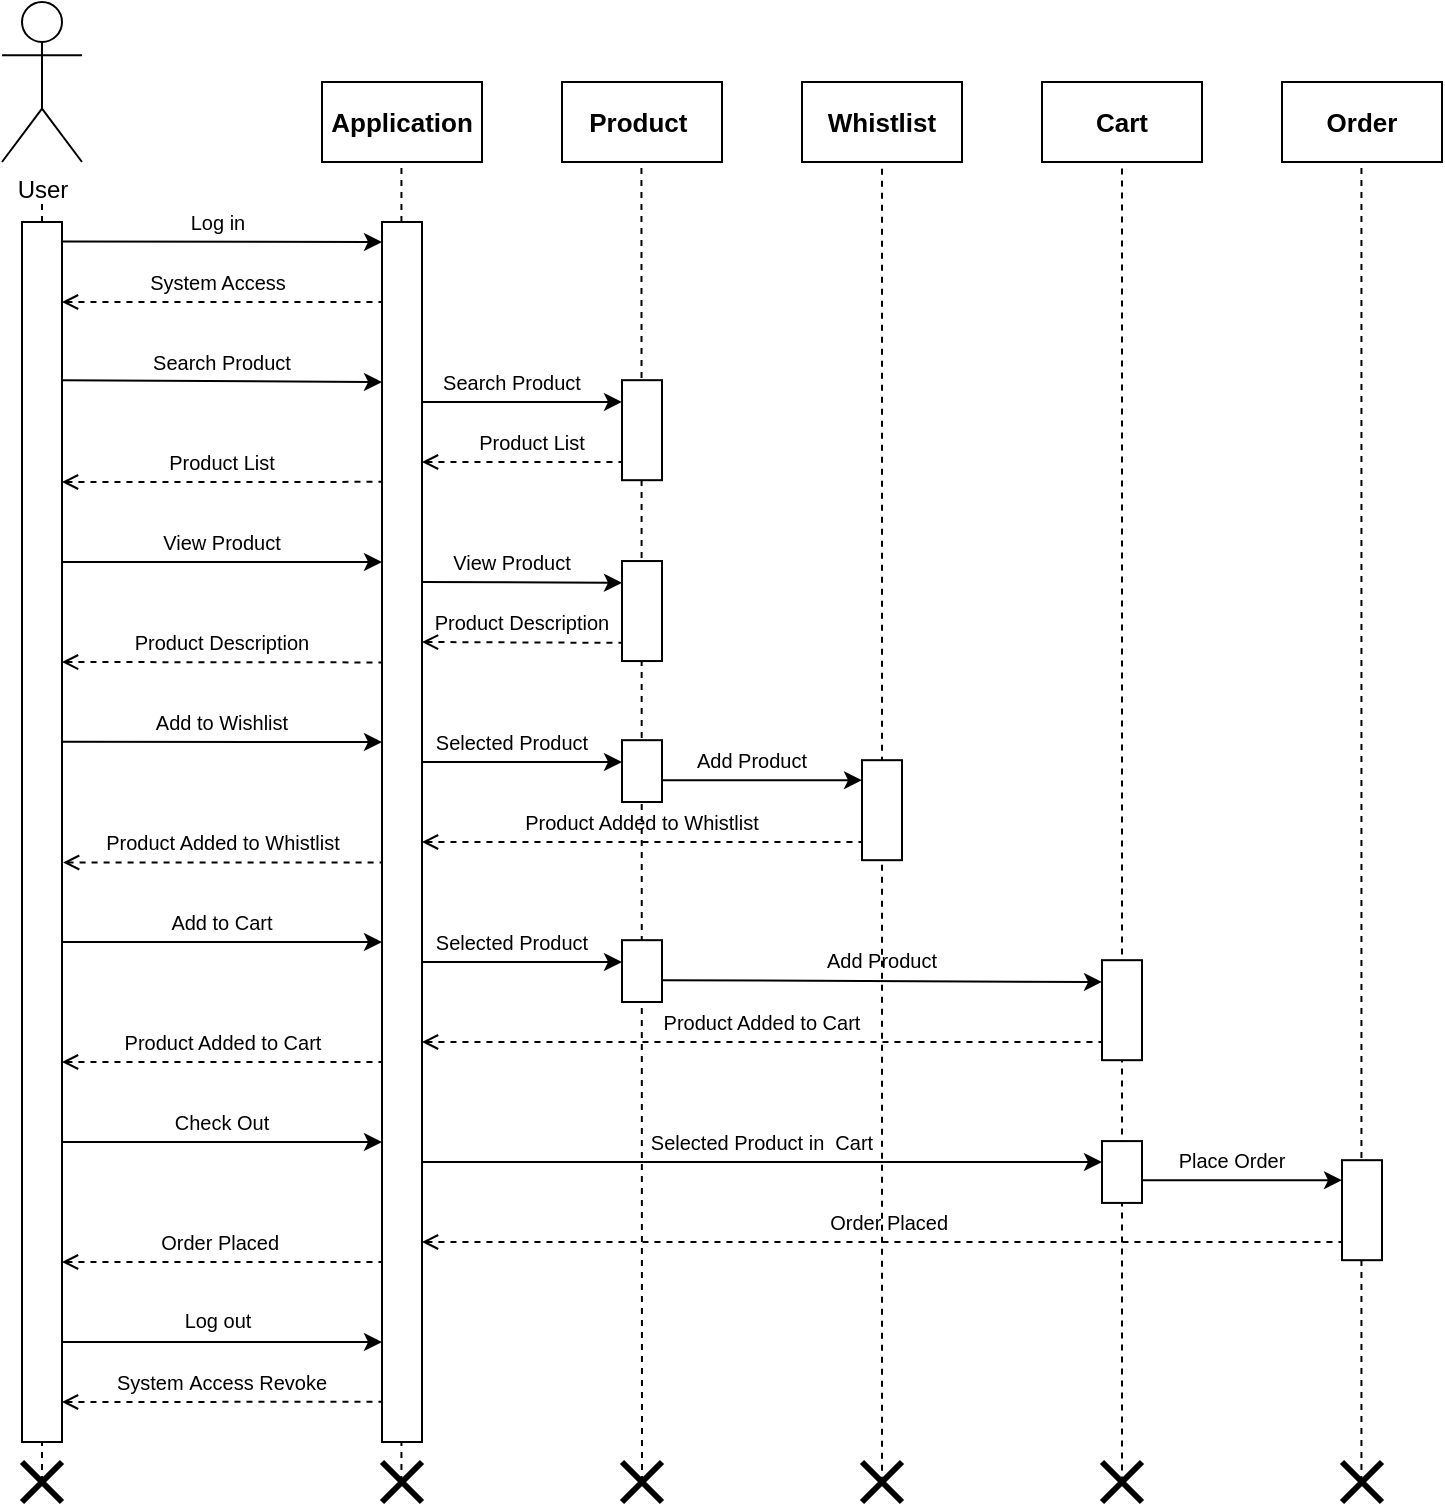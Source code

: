 <mxfile version="23.1.5" type="device" pages="11">
  <diagram name="Sequence-User" id="94oTzrTX2WplCVkyrWQ8">
    <mxGraphModel dx="-419" dy="787" grid="1" gridSize="10" guides="1" tooltips="1" connect="1" arrows="1" fold="1" page="1" pageScale="1" pageWidth="827" pageHeight="1169" math="0" shadow="0">
      <root>
        <mxCell id="0" />
        <mxCell id="1" parent="0" />
        <mxCell id="EZKdCC2HSTuKHA7lqRFZ-1" value="&lt;b style=&quot;font-size: 13px;&quot;&gt;Application&lt;/b&gt;" style="rounded=0;whiteSpace=wrap;html=1;labelBackgroundColor=none;labelBorderColor=none;fontSize=13;" parent="1" vertex="1">
          <mxGeometry x="1840" y="80" width="80" height="40" as="geometry" />
        </mxCell>
        <mxCell id="EZKdCC2HSTuKHA7lqRFZ-2" value="&lt;b style=&quot;font-size: 13px;&quot;&gt;Product&amp;nbsp;&lt;/b&gt;" style="rounded=0;whiteSpace=wrap;html=1;labelBackgroundColor=none;labelBorderColor=none;fontSize=13;" parent="1" vertex="1">
          <mxGeometry x="1960" y="80" width="80" height="40" as="geometry" />
        </mxCell>
        <mxCell id="EZKdCC2HSTuKHA7lqRFZ-3" value="&lt;b style=&quot;font-size: 13px;&quot;&gt;Whistlist&lt;/b&gt;" style="rounded=0;whiteSpace=wrap;html=1;labelBackgroundColor=none;labelBorderColor=none;fontSize=13;" parent="1" vertex="1">
          <mxGeometry x="2080" y="80" width="80" height="40" as="geometry" />
        </mxCell>
        <mxCell id="EZKdCC2HSTuKHA7lqRFZ-4" value="&lt;b style=&quot;font-size: 13px;&quot;&gt;Cart&lt;/b&gt;" style="rounded=0;whiteSpace=wrap;html=1;labelBackgroundColor=none;labelBorderColor=none;fontSize=13;" parent="1" vertex="1">
          <mxGeometry x="2200" y="80" width="80" height="40" as="geometry" />
        </mxCell>
        <mxCell id="EZKdCC2HSTuKHA7lqRFZ-5" value="&lt;b style=&quot;font-size: 13px;&quot;&gt;Order&lt;/b&gt;" style="rounded=0;whiteSpace=wrap;html=1;labelBackgroundColor=none;labelBorderColor=none;fontSize=13;" parent="1" vertex="1">
          <mxGeometry x="2320" y="80" width="80" height="40" as="geometry" />
        </mxCell>
        <mxCell id="EZKdCC2HSTuKHA7lqRFZ-7" value="&lt;font style=&quot;font-size: 12px;&quot;&gt;User&lt;/font&gt;" style="shape=umlActor;verticalLabelPosition=bottom;verticalAlign=top;html=1;outlineConnect=0;labelBackgroundColor=none;labelBorderColor=none;fontSize=12;" parent="1" vertex="1">
          <mxGeometry x="1680" y="40" width="40" height="80" as="geometry" />
        </mxCell>
        <mxCell id="EZKdCC2HSTuKHA7lqRFZ-9" value="" style="endArrow=none;dashed=1;html=1;rounded=0;" parent="1" edge="1">
          <mxGeometry width="50" height="50" relative="1" as="geometry">
            <mxPoint x="1700" y="780" as="sourcePoint" />
            <mxPoint x="1700" y="140" as="targetPoint" />
          </mxGeometry>
        </mxCell>
        <mxCell id="EZKdCC2HSTuKHA7lqRFZ-8" value="" style="rounded=0;whiteSpace=wrap;html=1;" parent="1" vertex="1">
          <mxGeometry x="1690" y="150" width="20" height="610" as="geometry" />
        </mxCell>
        <mxCell id="EZKdCC2HSTuKHA7lqRFZ-10" value="" style="endArrow=none;dashed=1;html=1;rounded=0;" parent="1" edge="1">
          <mxGeometry width="50" height="50" relative="1" as="geometry">
            <mxPoint x="1879.72" y="780.002" as="sourcePoint" />
            <mxPoint x="1879.72" y="119.57" as="targetPoint" />
          </mxGeometry>
        </mxCell>
        <mxCell id="EZKdCC2HSTuKHA7lqRFZ-11" value="" style="endArrow=none;dashed=1;html=1;rounded=0;" parent="1" edge="1">
          <mxGeometry width="50" height="50" relative="1" as="geometry">
            <mxPoint x="2000" y="780" as="sourcePoint" />
            <mxPoint x="1999.72" y="120" as="targetPoint" />
          </mxGeometry>
        </mxCell>
        <mxCell id="EZKdCC2HSTuKHA7lqRFZ-12" value="" style="endArrow=none;dashed=1;html=1;rounded=0;" parent="1" edge="1">
          <mxGeometry width="50" height="50" relative="1" as="geometry">
            <mxPoint x="2120" y="780.432" as="sourcePoint" />
            <mxPoint x="2120" y="120" as="targetPoint" />
          </mxGeometry>
        </mxCell>
        <mxCell id="EZKdCC2HSTuKHA7lqRFZ-13" value="" style="endArrow=none;dashed=1;html=1;rounded=0;" parent="1" edge="1">
          <mxGeometry width="50" height="50" relative="1" as="geometry">
            <mxPoint x="2240" y="780.308" as="sourcePoint" />
            <mxPoint x="2240" y="120.43" as="targetPoint" />
          </mxGeometry>
        </mxCell>
        <mxCell id="EZKdCC2HSTuKHA7lqRFZ-14" value="" style="endArrow=none;dashed=1;html=1;rounded=0;" parent="1" edge="1">
          <mxGeometry width="50" height="50" relative="1" as="geometry">
            <mxPoint x="2359.72" y="780.002" as="sourcePoint" />
            <mxPoint x="2359.72" y="119.57" as="targetPoint" />
          </mxGeometry>
        </mxCell>
        <mxCell id="EZKdCC2HSTuKHA7lqRFZ-15" value="" style="rounded=0;whiteSpace=wrap;html=1;" parent="1" vertex="1">
          <mxGeometry x="1870" y="150" width="20" height="610" as="geometry" />
        </mxCell>
        <mxCell id="EZKdCC2HSTuKHA7lqRFZ-16" value="" style="endArrow=classic;html=1;rounded=0;exitX=1;exitY=0.016;exitDx=0;exitDy=0;exitPerimeter=0;" parent="1" source="EZKdCC2HSTuKHA7lqRFZ-8" edge="1">
          <mxGeometry width="50" height="50" relative="1" as="geometry">
            <mxPoint x="1710" y="159.09" as="sourcePoint" />
            <mxPoint x="1870" y="160" as="targetPoint" />
            <Array as="points" />
          </mxGeometry>
        </mxCell>
        <mxCell id="EZKdCC2HSTuKHA7lqRFZ-17" value="" style="endArrow=none;html=1;rounded=0;endFill=0;startArrow=open;startFill=0;dashed=1;exitX=1;exitY=0.075;exitDx=0;exitDy=0;exitPerimeter=0;" parent="1" edge="1">
          <mxGeometry width="50" height="50" relative="1" as="geometry">
            <mxPoint x="1710" y="190.0" as="sourcePoint" />
            <mxPoint x="1870" y="190" as="targetPoint" />
          </mxGeometry>
        </mxCell>
        <mxCell id="EZKdCC2HSTuKHA7lqRFZ-18" value="&lt;font style=&quot;font-size: 10px;&quot;&gt;Log in&lt;/font&gt;" style="text;html=1;strokeColor=none;fillColor=none;align=center;verticalAlign=middle;whiteSpace=wrap;rounded=0;fontSize=10;" parent="1" vertex="1">
          <mxGeometry x="1757.75" y="140" width="60" height="19.09" as="geometry" />
        </mxCell>
        <mxCell id="EZKdCC2HSTuKHA7lqRFZ-19" value="System Access" style="text;html=1;strokeColor=none;fillColor=none;align=center;verticalAlign=middle;whiteSpace=wrap;rounded=0;fontSize=10;" parent="1" vertex="1">
          <mxGeometry x="1748.88" y="170" width="77.75" height="20" as="geometry" />
        </mxCell>
        <mxCell id="EZKdCC2HSTuKHA7lqRFZ-20" value="" style="endArrow=classic;html=1;rounded=0;" parent="1" edge="1">
          <mxGeometry width="50" height="50" relative="1" as="geometry">
            <mxPoint x="1710" y="229.09" as="sourcePoint" />
            <mxPoint x="1870" y="230" as="targetPoint" />
            <Array as="points" />
          </mxGeometry>
        </mxCell>
        <mxCell id="EZKdCC2HSTuKHA7lqRFZ-21" value="" style="endArrow=none;html=1;rounded=0;endFill=0;startArrow=open;startFill=0;dashed=1;entryX=-0.001;entryY=0.213;entryDx=0;entryDy=0;entryPerimeter=0;" parent="1" target="EZKdCC2HSTuKHA7lqRFZ-15" edge="1">
          <mxGeometry width="50" height="50" relative="1" as="geometry">
            <mxPoint x="1710" y="280" as="sourcePoint" />
            <mxPoint x="1870" y="278.81" as="targetPoint" />
          </mxGeometry>
        </mxCell>
        <mxCell id="EZKdCC2HSTuKHA7lqRFZ-22" value="Search Product" style="text;html=1;strokeColor=none;fillColor=none;align=center;verticalAlign=middle;whiteSpace=wrap;rounded=0;fontSize=10;" parent="1" vertex="1">
          <mxGeometry x="1740" y="210" width="100" height="19.09" as="geometry" />
        </mxCell>
        <mxCell id="EZKdCC2HSTuKHA7lqRFZ-24" value="" style="rounded=0;whiteSpace=wrap;html=1;" parent="1" vertex="1">
          <mxGeometry x="1990" y="229.09" width="20" height="50" as="geometry" />
        </mxCell>
        <mxCell id="EZKdCC2HSTuKHA7lqRFZ-26" value="" style="endArrow=classic;html=1;rounded=0;entryX=0;entryY=0.218;entryDx=0;entryDy=0;entryPerimeter=0;" parent="1" target="EZKdCC2HSTuKHA7lqRFZ-24" edge="1">
          <mxGeometry width="50" height="50" relative="1" as="geometry">
            <mxPoint x="1890" y="240" as="sourcePoint" />
            <mxPoint x="1980" y="240" as="targetPoint" />
            <Array as="points" />
          </mxGeometry>
        </mxCell>
        <mxCell id="EZKdCC2HSTuKHA7lqRFZ-27" value="" style="endArrow=none;html=1;rounded=0;endFill=0;startArrow=open;startFill=0;dashed=1;entryX=0;entryY=0.065;entryDx=0;entryDy=0;entryPerimeter=0;" parent="1" edge="1">
          <mxGeometry width="50" height="50" relative="1" as="geometry">
            <mxPoint x="1890" y="270" as="sourcePoint" />
            <mxPoint x="1990" y="270" as="targetPoint" />
          </mxGeometry>
        </mxCell>
        <mxCell id="EZKdCC2HSTuKHA7lqRFZ-28" value="Search Product" style="text;html=1;strokeColor=none;fillColor=none;align=center;verticalAlign=middle;whiteSpace=wrap;rounded=0;fontSize=10;" parent="1" vertex="1">
          <mxGeometry x="1890" y="220" width="90" height="19.09" as="geometry" />
        </mxCell>
        <mxCell id="EZKdCC2HSTuKHA7lqRFZ-29" value="Product List" style="text;html=1;strokeColor=none;fillColor=none;align=center;verticalAlign=middle;whiteSpace=wrap;rounded=0;fontSize=10;" parent="1" vertex="1">
          <mxGeometry x="1900" y="250" width="90" height="19.09" as="geometry" />
        </mxCell>
        <mxCell id="EZKdCC2HSTuKHA7lqRFZ-30" value="Product List" style="text;html=1;strokeColor=none;fillColor=none;align=center;verticalAlign=middle;whiteSpace=wrap;rounded=0;fontSize=10;" parent="1" vertex="1">
          <mxGeometry x="1740" y="260" width="100" height="19.09" as="geometry" />
        </mxCell>
        <mxCell id="EZKdCC2HSTuKHA7lqRFZ-31" value="" style="endArrow=classic;html=1;rounded=0;" parent="1" edge="1">
          <mxGeometry width="50" height="50" relative="1" as="geometry">
            <mxPoint x="1710" y="320" as="sourcePoint" />
            <mxPoint x="1870" y="320" as="targetPoint" />
            <Array as="points" />
          </mxGeometry>
        </mxCell>
        <mxCell id="EZKdCC2HSTuKHA7lqRFZ-32" value="" style="endArrow=none;html=1;rounded=0;endFill=0;startArrow=open;startFill=0;dashed=1;entryX=0;entryY=0.361;entryDx=0;entryDy=0;entryPerimeter=0;" parent="1" target="EZKdCC2HSTuKHA7lqRFZ-15" edge="1">
          <mxGeometry width="50" height="50" relative="1" as="geometry">
            <mxPoint x="1710" y="370" as="sourcePoint" />
            <mxPoint x="1870" y="369.24" as="targetPoint" />
          </mxGeometry>
        </mxCell>
        <mxCell id="EZKdCC2HSTuKHA7lqRFZ-33" value="View Product" style="text;html=1;strokeColor=none;fillColor=none;align=center;verticalAlign=middle;whiteSpace=wrap;rounded=0;fontSize=10;" parent="1" vertex="1">
          <mxGeometry x="1740" y="300.43" width="100" height="19.09" as="geometry" />
        </mxCell>
        <mxCell id="EZKdCC2HSTuKHA7lqRFZ-34" value="" style="rounded=0;whiteSpace=wrap;html=1;" parent="1" vertex="1">
          <mxGeometry x="1990" y="319.52" width="20" height="50" as="geometry" />
        </mxCell>
        <mxCell id="EZKdCC2HSTuKHA7lqRFZ-35" value="" style="endArrow=classic;html=1;rounded=0;entryX=0;entryY=0.218;entryDx=0;entryDy=0;entryPerimeter=0;" parent="1" target="EZKdCC2HSTuKHA7lqRFZ-34" edge="1">
          <mxGeometry width="50" height="50" relative="1" as="geometry">
            <mxPoint x="1890" y="330" as="sourcePoint" />
            <mxPoint x="1980" y="330.43" as="targetPoint" />
            <Array as="points" />
          </mxGeometry>
        </mxCell>
        <mxCell id="EZKdCC2HSTuKHA7lqRFZ-36" value="" style="endArrow=none;html=1;rounded=0;endFill=0;startArrow=open;startFill=0;dashed=1;entryX=0;entryY=0.065;entryDx=0;entryDy=0;entryPerimeter=0;" parent="1" edge="1">
          <mxGeometry width="50" height="50" relative="1" as="geometry">
            <mxPoint x="1890" y="360" as="sourcePoint" />
            <mxPoint x="1990" y="360.43" as="targetPoint" />
          </mxGeometry>
        </mxCell>
        <mxCell id="EZKdCC2HSTuKHA7lqRFZ-37" value="View Product" style="text;html=1;strokeColor=none;fillColor=none;align=center;verticalAlign=middle;whiteSpace=wrap;rounded=0;fontSize=10;" parent="1" vertex="1">
          <mxGeometry x="1890" y="310.43" width="90" height="19.09" as="geometry" />
        </mxCell>
        <mxCell id="EZKdCC2HSTuKHA7lqRFZ-38" value="Product Description" style="text;html=1;strokeColor=none;fillColor=none;align=center;verticalAlign=middle;whiteSpace=wrap;rounded=0;fontSize=10;" parent="1" vertex="1">
          <mxGeometry x="1890" y="340.43" width="100" height="19.09" as="geometry" />
        </mxCell>
        <mxCell id="EZKdCC2HSTuKHA7lqRFZ-39" value="Product Description" style="text;html=1;strokeColor=none;fillColor=none;align=center;verticalAlign=middle;whiteSpace=wrap;rounded=0;fontSize=10;" parent="1" vertex="1">
          <mxGeometry x="1735" y="350.43" width="110" height="19.09" as="geometry" />
        </mxCell>
        <mxCell id="EZKdCC2HSTuKHA7lqRFZ-40" value="" style="endArrow=classic;html=1;rounded=0;exitX=1;exitY=0.426;exitDx=0;exitDy=0;exitPerimeter=0;" parent="1" source="EZKdCC2HSTuKHA7lqRFZ-8" edge="1">
          <mxGeometry width="50" height="50" relative="1" as="geometry">
            <mxPoint x="1710" y="409.09" as="sourcePoint" />
            <mxPoint x="1870" y="410" as="targetPoint" />
            <Array as="points" />
          </mxGeometry>
        </mxCell>
        <mxCell id="EZKdCC2HSTuKHA7lqRFZ-41" value="Add to Wishlist" style="text;html=1;strokeColor=none;fillColor=none;align=center;verticalAlign=middle;whiteSpace=wrap;rounded=0;fontSize=10;" parent="1" vertex="1">
          <mxGeometry x="1740" y="390" width="100" height="19.09" as="geometry" />
        </mxCell>
        <mxCell id="EZKdCC2HSTuKHA7lqRFZ-42" value="" style="rounded=0;whiteSpace=wrap;html=1;" parent="1" vertex="1">
          <mxGeometry x="1990" y="409.09" width="20" height="30.91" as="geometry" />
        </mxCell>
        <mxCell id="EZKdCC2HSTuKHA7lqRFZ-43" value="" style="endArrow=classic;html=1;rounded=0;entryX=0;entryY=0.353;entryDx=0;entryDy=0;entryPerimeter=0;" parent="1" target="EZKdCC2HSTuKHA7lqRFZ-42" edge="1">
          <mxGeometry width="50" height="50" relative="1" as="geometry">
            <mxPoint x="1890" y="420" as="sourcePoint" />
            <mxPoint x="1980" y="420" as="targetPoint" />
            <Array as="points" />
          </mxGeometry>
        </mxCell>
        <mxCell id="EZKdCC2HSTuKHA7lqRFZ-44" value="Selected Product" style="text;html=1;strokeColor=none;fillColor=none;align=center;verticalAlign=middle;whiteSpace=wrap;rounded=0;fontSize=10;" parent="1" vertex="1">
          <mxGeometry x="1890" y="400" width="90" height="19.09" as="geometry" />
        </mxCell>
        <mxCell id="EZKdCC2HSTuKHA7lqRFZ-45" value="" style="rounded=0;whiteSpace=wrap;html=1;" parent="1" vertex="1">
          <mxGeometry x="2110" y="419.09" width="20" height="50" as="geometry" />
        </mxCell>
        <mxCell id="EZKdCC2HSTuKHA7lqRFZ-46" value="" style="endArrow=classic;html=1;rounded=0;entryX=0;entryY=0.218;entryDx=0;entryDy=0;entryPerimeter=0;" parent="1" edge="1">
          <mxGeometry width="50" height="50" relative="1" as="geometry">
            <mxPoint x="2010" y="429.09" as="sourcePoint" />
            <mxPoint x="2110" y="429.09" as="targetPoint" />
            <Array as="points" />
          </mxGeometry>
        </mxCell>
        <mxCell id="EZKdCC2HSTuKHA7lqRFZ-47" value="Add Product" style="text;html=1;strokeColor=none;fillColor=none;align=center;verticalAlign=middle;whiteSpace=wrap;rounded=0;fontSize=10;" parent="1" vertex="1">
          <mxGeometry x="2010" y="409.09" width="90" height="19.09" as="geometry" />
        </mxCell>
        <mxCell id="EZKdCC2HSTuKHA7lqRFZ-48" value="" style="endArrow=none;html=1;rounded=0;endFill=0;startArrow=open;startFill=0;dashed=1;entryX=0;entryY=0.065;entryDx=0;entryDy=0;entryPerimeter=0;" parent="1" edge="1">
          <mxGeometry width="50" height="50" relative="1" as="geometry">
            <mxPoint x="1890" y="460" as="sourcePoint" />
            <mxPoint x="2110" y="460" as="targetPoint" />
          </mxGeometry>
        </mxCell>
        <mxCell id="EZKdCC2HSTuKHA7lqRFZ-51" value="Product Added to Whistlist" style="text;html=1;strokeColor=none;fillColor=none;align=center;verticalAlign=middle;whiteSpace=wrap;rounded=0;fontSize=10;" parent="1" vertex="1">
          <mxGeometry x="1935" y="440" width="130" height="19.09" as="geometry" />
        </mxCell>
        <mxCell id="EZKdCC2HSTuKHA7lqRFZ-52" value="" style="endArrow=none;html=1;rounded=0;endFill=0;startArrow=open;startFill=0;dashed=1;exitX=1.028;exitY=0.525;exitDx=0;exitDy=0;exitPerimeter=0;entryX=0;entryY=0.525;entryDx=0;entryDy=0;entryPerimeter=0;" parent="1" source="EZKdCC2HSTuKHA7lqRFZ-8" target="EZKdCC2HSTuKHA7lqRFZ-15" edge="1">
          <mxGeometry width="50" height="50" relative="1" as="geometry">
            <mxPoint x="1710" y="468.76" as="sourcePoint" />
            <mxPoint x="1870" y="468.76" as="targetPoint" />
          </mxGeometry>
        </mxCell>
        <mxCell id="EZKdCC2HSTuKHA7lqRFZ-53" value="Product Added to Whistlist" style="text;html=1;strokeColor=none;fillColor=none;align=center;verticalAlign=middle;whiteSpace=wrap;rounded=0;fontSize=10;" parent="1" vertex="1">
          <mxGeometry x="1722.5" y="450" width="135" height="19.09" as="geometry" />
        </mxCell>
        <mxCell id="EZKdCC2HSTuKHA7lqRFZ-54" value="" style="endArrow=classic;html=1;rounded=0;" parent="1" edge="1">
          <mxGeometry width="50" height="50" relative="1" as="geometry">
            <mxPoint x="1710" y="510" as="sourcePoint" />
            <mxPoint x="1870" y="510" as="targetPoint" />
            <Array as="points" />
          </mxGeometry>
        </mxCell>
        <mxCell id="EZKdCC2HSTuKHA7lqRFZ-55" value="Add to Cart" style="text;html=1;strokeColor=none;fillColor=none;align=center;verticalAlign=middle;whiteSpace=wrap;rounded=0;fontSize=10;" parent="1" vertex="1">
          <mxGeometry x="1740" y="490" width="100" height="19.09" as="geometry" />
        </mxCell>
        <mxCell id="EZKdCC2HSTuKHA7lqRFZ-56" value="" style="rounded=0;whiteSpace=wrap;html=1;" parent="1" vertex="1">
          <mxGeometry x="1990" y="509.09" width="20" height="30.91" as="geometry" />
        </mxCell>
        <mxCell id="EZKdCC2HSTuKHA7lqRFZ-57" value="" style="endArrow=classic;html=1;rounded=0;entryX=0;entryY=0.353;entryDx=0;entryDy=0;entryPerimeter=0;" parent="1" target="EZKdCC2HSTuKHA7lqRFZ-56" edge="1">
          <mxGeometry width="50" height="50" relative="1" as="geometry">
            <mxPoint x="1890" y="520" as="sourcePoint" />
            <mxPoint x="1980" y="520" as="targetPoint" />
            <Array as="points" />
          </mxGeometry>
        </mxCell>
        <mxCell id="EZKdCC2HSTuKHA7lqRFZ-58" value="Selected Product" style="text;html=1;strokeColor=none;fillColor=none;align=center;verticalAlign=middle;whiteSpace=wrap;rounded=0;fontSize=10;" parent="1" vertex="1">
          <mxGeometry x="1890" y="500" width="90" height="19.09" as="geometry" />
        </mxCell>
        <mxCell id="EZKdCC2HSTuKHA7lqRFZ-60" value="" style="endArrow=classic;html=1;rounded=0;entryX=0;entryY=0.218;entryDx=0;entryDy=0;entryPerimeter=0;" parent="1" target="EZKdCC2HSTuKHA7lqRFZ-66" edge="1">
          <mxGeometry width="50" height="50" relative="1" as="geometry">
            <mxPoint x="2010" y="529.09" as="sourcePoint" />
            <mxPoint x="2220" y="529" as="targetPoint" />
            <Array as="points" />
          </mxGeometry>
        </mxCell>
        <mxCell id="EZKdCC2HSTuKHA7lqRFZ-61" value="Add Product" style="text;html=1;strokeColor=none;fillColor=none;align=center;verticalAlign=middle;whiteSpace=wrap;rounded=0;fontSize=10;" parent="1" vertex="1">
          <mxGeometry x="2075" y="509.09" width="90" height="19.09" as="geometry" />
        </mxCell>
        <mxCell id="EZKdCC2HSTuKHA7lqRFZ-62" value="" style="endArrow=none;html=1;rounded=0;endFill=0;startArrow=open;startFill=0;dashed=1;entryX=0;entryY=0.818;entryDx=0;entryDy=0;entryPerimeter=0;" parent="1" target="EZKdCC2HSTuKHA7lqRFZ-66" edge="1">
          <mxGeometry width="50" height="50" relative="1" as="geometry">
            <mxPoint x="1890" y="560" as="sourcePoint" />
            <mxPoint x="2220" y="560" as="targetPoint" />
          </mxGeometry>
        </mxCell>
        <mxCell id="EZKdCC2HSTuKHA7lqRFZ-63" value="Product Added to Cart" style="text;html=1;strokeColor=none;fillColor=none;align=center;verticalAlign=middle;whiteSpace=wrap;rounded=0;fontSize=10;" parent="1" vertex="1">
          <mxGeometry x="1990" y="540" width="140" height="19.09" as="geometry" />
        </mxCell>
        <mxCell id="EZKdCC2HSTuKHA7lqRFZ-64" value="" style="endArrow=none;html=1;rounded=0;endFill=0;startArrow=open;startFill=0;dashed=1;" parent="1" edge="1">
          <mxGeometry width="50" height="50" relative="1" as="geometry">
            <mxPoint x="1710" y="570" as="sourcePoint" />
            <mxPoint x="1870" y="570" as="targetPoint" />
          </mxGeometry>
        </mxCell>
        <mxCell id="EZKdCC2HSTuKHA7lqRFZ-65" value="Product Added to Cart" style="text;html=1;strokeColor=none;fillColor=none;align=center;verticalAlign=middle;whiteSpace=wrap;rounded=0;fontSize=10;" parent="1" vertex="1">
          <mxGeometry x="1722.5" y="550" width="135" height="19.09" as="geometry" />
        </mxCell>
        <mxCell id="EZKdCC2HSTuKHA7lqRFZ-66" value="" style="rounded=0;whiteSpace=wrap;html=1;" parent="1" vertex="1">
          <mxGeometry x="2230" y="519.09" width="20" height="50" as="geometry" />
        </mxCell>
        <mxCell id="EZKdCC2HSTuKHA7lqRFZ-67" value="" style="endArrow=classic;html=1;rounded=0;exitX=1;exitY=0.754;exitDx=0;exitDy=0;exitPerimeter=0;" parent="1" source="EZKdCC2HSTuKHA7lqRFZ-8" edge="1">
          <mxGeometry width="50" height="50" relative="1" as="geometry">
            <mxPoint x="1710" y="609.09" as="sourcePoint" />
            <mxPoint x="1870" y="610" as="targetPoint" />
            <Array as="points" />
          </mxGeometry>
        </mxCell>
        <mxCell id="EZKdCC2HSTuKHA7lqRFZ-68" value="Check Out" style="text;html=1;strokeColor=none;fillColor=none;align=center;verticalAlign=middle;whiteSpace=wrap;rounded=0;fontSize=10;" parent="1" vertex="1">
          <mxGeometry x="1740" y="590" width="100" height="19.09" as="geometry" />
        </mxCell>
        <mxCell id="EZKdCC2HSTuKHA7lqRFZ-70" value="" style="endArrow=classic;html=1;rounded=0;entryX=0;entryY=0.338;entryDx=0;entryDy=0;entryPerimeter=0;" parent="1" target="EZKdCC2HSTuKHA7lqRFZ-80" edge="1">
          <mxGeometry width="50" height="50" relative="1" as="geometry">
            <mxPoint x="1890" y="620" as="sourcePoint" />
            <mxPoint x="2220" y="620.461" as="targetPoint" />
            <Array as="points" />
          </mxGeometry>
        </mxCell>
        <mxCell id="EZKdCC2HSTuKHA7lqRFZ-71" value="Selected Product in&amp;nbsp; Cart" style="text;html=1;strokeColor=none;fillColor=none;align=center;verticalAlign=middle;whiteSpace=wrap;rounded=0;fontSize=10;" parent="1" vertex="1">
          <mxGeometry x="2000" y="600" width="120" height="19.09" as="geometry" />
        </mxCell>
        <mxCell id="EZKdCC2HSTuKHA7lqRFZ-72" value="" style="rounded=0;whiteSpace=wrap;html=1;" parent="1" vertex="1">
          <mxGeometry x="2350" y="619.09" width="20" height="50" as="geometry" />
        </mxCell>
        <mxCell id="EZKdCC2HSTuKHA7lqRFZ-73" value="" style="endArrow=classic;html=1;rounded=0;entryX=0;entryY=0.218;entryDx=0;entryDy=0;entryPerimeter=0;" parent="1" edge="1">
          <mxGeometry width="50" height="50" relative="1" as="geometry">
            <mxPoint x="2250" y="629.09" as="sourcePoint" />
            <mxPoint x="2350" y="629.09" as="targetPoint" />
            <Array as="points" />
          </mxGeometry>
        </mxCell>
        <mxCell id="EZKdCC2HSTuKHA7lqRFZ-74" value="Place Order" style="text;html=1;strokeColor=none;fillColor=none;align=center;verticalAlign=middle;whiteSpace=wrap;rounded=0;fontSize=10;" parent="1" vertex="1">
          <mxGeometry x="2250" y="609.09" width="90" height="19.09" as="geometry" />
        </mxCell>
        <mxCell id="EZKdCC2HSTuKHA7lqRFZ-75" value="" style="endArrow=none;html=1;rounded=0;endFill=0;startArrow=open;startFill=0;dashed=1;entryX=0;entryY=0.818;entryDx=0;entryDy=0;entryPerimeter=0;" parent="1" target="EZKdCC2HSTuKHA7lqRFZ-72" edge="1">
          <mxGeometry width="50" height="50" relative="1" as="geometry">
            <mxPoint x="1890" y="660" as="sourcePoint" />
            <mxPoint x="2340" y="660" as="targetPoint" />
          </mxGeometry>
        </mxCell>
        <mxCell id="EZKdCC2HSTuKHA7lqRFZ-76" value="Order Placed&amp;nbsp;" style="text;html=1;strokeColor=none;fillColor=none;align=center;verticalAlign=middle;whiteSpace=wrap;rounded=0;fontSize=10;" parent="1" vertex="1">
          <mxGeometry x="2070" y="640.46" width="110" height="19.09" as="geometry" />
        </mxCell>
        <mxCell id="EZKdCC2HSTuKHA7lqRFZ-77" value="" style="endArrow=none;html=1;rounded=0;endFill=0;startArrow=open;startFill=0;dashed=1;" parent="1" edge="1">
          <mxGeometry width="50" height="50" relative="1" as="geometry">
            <mxPoint x="1710" y="670" as="sourcePoint" />
            <mxPoint x="1870" y="670" as="targetPoint" />
          </mxGeometry>
        </mxCell>
        <mxCell id="EZKdCC2HSTuKHA7lqRFZ-78" value="Order Placed&amp;nbsp;" style="text;html=1;strokeColor=none;fillColor=none;align=center;verticalAlign=middle;whiteSpace=wrap;rounded=0;fontSize=10;" parent="1" vertex="1">
          <mxGeometry x="1722.5" y="650" width="135" height="19.09" as="geometry" />
        </mxCell>
        <mxCell id="EZKdCC2HSTuKHA7lqRFZ-80" value="" style="rounded=0;whiteSpace=wrap;html=1;" parent="1" vertex="1">
          <mxGeometry x="2230" y="609.55" width="20" height="30.91" as="geometry" />
        </mxCell>
        <mxCell id="EZKdCC2HSTuKHA7lqRFZ-81" value="" style="endArrow=classic;html=1;rounded=0;exitX=1.013;exitY=0.918;exitDx=0;exitDy=0;exitPerimeter=0;" parent="1" source="EZKdCC2HSTuKHA7lqRFZ-8" edge="1">
          <mxGeometry width="50" height="50" relative="1" as="geometry">
            <mxPoint x="1710" y="708.81" as="sourcePoint" />
            <mxPoint x="1870" y="710" as="targetPoint" />
            <Array as="points" />
          </mxGeometry>
        </mxCell>
        <mxCell id="EZKdCC2HSTuKHA7lqRFZ-82" value="" style="endArrow=none;html=1;rounded=0;endFill=0;startArrow=open;startFill=0;dashed=1;entryX=0;entryY=0.967;entryDx=0;entryDy=0;entryPerimeter=0;" parent="1" target="EZKdCC2HSTuKHA7lqRFZ-15" edge="1">
          <mxGeometry width="50" height="50" relative="1" as="geometry">
            <mxPoint x="1710" y="740" as="sourcePoint" />
            <mxPoint x="1860" y="740" as="targetPoint" />
          </mxGeometry>
        </mxCell>
        <mxCell id="EZKdCC2HSTuKHA7lqRFZ-83" value="&lt;font style=&quot;font-size: 10px;&quot;&gt;Log out&lt;/font&gt;" style="text;html=1;strokeColor=none;fillColor=none;align=center;verticalAlign=middle;whiteSpace=wrap;rounded=0;fontSize=10;" parent="1" vertex="1">
          <mxGeometry x="1757.75" y="689.72" width="60" height="19.09" as="geometry" />
        </mxCell>
        <mxCell id="EZKdCC2HSTuKHA7lqRFZ-84" value="System&amp;nbsp;Access Revoke" style="text;html=1;strokeColor=none;fillColor=none;align=center;verticalAlign=middle;whiteSpace=wrap;rounded=0;fontSize=10;" parent="1" vertex="1">
          <mxGeometry x="1725" y="720" width="130" height="20" as="geometry" />
        </mxCell>
        <mxCell id="EZKdCC2HSTuKHA7lqRFZ-86" value="" style="endArrow=none;dashed=1;html=1;rounded=0;" parent="1" edge="1">
          <mxGeometry width="50" height="50" relative="1" as="geometry">
            <mxPoint x="1700" y="780" as="sourcePoint" />
            <mxPoint x="1700" y="780" as="targetPoint" />
          </mxGeometry>
        </mxCell>
        <mxCell id="EZKdCC2HSTuKHA7lqRFZ-87" value="" style="shape=umlDestroy;whiteSpace=wrap;html=1;strokeWidth=3;targetShapes=umlLifeline;labelBackgroundColor=none;labelBorderColor=none;fontSize=12;" parent="1" vertex="1">
          <mxGeometry x="1690" y="770" width="20" height="20" as="geometry" />
        </mxCell>
        <mxCell id="EZKdCC2HSTuKHA7lqRFZ-88" value="" style="shape=umlDestroy;whiteSpace=wrap;html=1;strokeWidth=3;targetShapes=umlLifeline;labelBackgroundColor=none;labelBorderColor=none;fontSize=12;" parent="1" vertex="1">
          <mxGeometry x="1870" y="770" width="20" height="20" as="geometry" />
        </mxCell>
        <mxCell id="EZKdCC2HSTuKHA7lqRFZ-89" value="" style="shape=umlDestroy;whiteSpace=wrap;html=1;strokeWidth=3;targetShapes=umlLifeline;labelBackgroundColor=none;labelBorderColor=none;fontSize=12;" parent="1" vertex="1">
          <mxGeometry x="1990" y="770" width="20" height="20" as="geometry" />
        </mxCell>
        <mxCell id="EZKdCC2HSTuKHA7lqRFZ-90" value="" style="shape=umlDestroy;whiteSpace=wrap;html=1;strokeWidth=3;targetShapes=umlLifeline;labelBackgroundColor=none;labelBorderColor=none;fontSize=12;" parent="1" vertex="1">
          <mxGeometry x="2110" y="770" width="20" height="20" as="geometry" />
        </mxCell>
        <mxCell id="EZKdCC2HSTuKHA7lqRFZ-91" value="" style="shape=umlDestroy;whiteSpace=wrap;html=1;strokeWidth=3;targetShapes=umlLifeline;labelBackgroundColor=none;labelBorderColor=none;fontSize=12;" parent="1" vertex="1">
          <mxGeometry x="2230" y="770" width="20" height="20" as="geometry" />
        </mxCell>
        <mxCell id="EZKdCC2HSTuKHA7lqRFZ-92" value="" style="shape=umlDestroy;whiteSpace=wrap;html=1;strokeWidth=3;targetShapes=umlLifeline;labelBackgroundColor=none;labelBorderColor=none;fontSize=12;" parent="1" vertex="1">
          <mxGeometry x="2350" y="770" width="20" height="20" as="geometry" />
        </mxCell>
      </root>
    </mxGraphModel>
  </diagram>
  <diagram id="u4J0PxhmoWNa3-U3p8sR" name="Sequence-Admin">
    <mxGraphModel dx="200" dy="669" grid="1" gridSize="10" guides="1" tooltips="1" connect="1" arrows="1" fold="1" page="1" pageScale="1" pageWidth="850" pageHeight="1100" math="0" shadow="0">
      <root>
        <mxCell id="0" />
        <mxCell id="1" parent="0" />
        <mxCell id="fJDK8ShIN7R0_cTcNRzW-1" value="&lt;b style=&quot;font-size: 13px;&quot;&gt;Application&lt;/b&gt;" style="rounded=0;whiteSpace=wrap;html=1;labelBackgroundColor=none;labelBorderColor=none;fontSize=13;" parent="1" vertex="1">
          <mxGeometry x="1080" y="120" width="80" height="40" as="geometry" />
        </mxCell>
        <mxCell id="fJDK8ShIN7R0_cTcNRzW-2" value="&lt;b style=&quot;font-size: 13px;&quot;&gt;Product&amp;nbsp;&lt;/b&gt;" style="rounded=0;whiteSpace=wrap;html=1;labelBackgroundColor=none;labelBorderColor=none;fontSize=13;" parent="1" vertex="1">
          <mxGeometry x="1200" y="120" width="80" height="40" as="geometry" />
        </mxCell>
        <mxCell id="fJDK8ShIN7R0_cTcNRzW-3" value="&lt;b&gt;Order&lt;/b&gt;" style="rounded=0;whiteSpace=wrap;html=1;labelBackgroundColor=none;labelBorderColor=none;fontSize=13;" parent="1" vertex="1">
          <mxGeometry x="1320" y="120" width="80" height="40" as="geometry" />
        </mxCell>
        <mxCell id="fJDK8ShIN7R0_cTcNRzW-4" value="Admin" style="shape=umlActor;verticalLabelPosition=bottom;verticalAlign=top;html=1;outlineConnect=0;labelBackgroundColor=none;labelBorderColor=none;fontSize=12;" parent="1" vertex="1">
          <mxGeometry x="920" y="80" width="40" height="80" as="geometry" />
        </mxCell>
        <mxCell id="fJDK8ShIN7R0_cTcNRzW-5" value="" style="endArrow=none;dashed=1;html=1;rounded=0;" parent="1" edge="1">
          <mxGeometry width="50" height="50" relative="1" as="geometry">
            <mxPoint x="940" y="600" as="sourcePoint" />
            <mxPoint x="940" y="180" as="targetPoint" />
          </mxGeometry>
        </mxCell>
        <mxCell id="fJDK8ShIN7R0_cTcNRzW-6" value="" style="rounded=0;whiteSpace=wrap;html=1;" parent="1" vertex="1">
          <mxGeometry x="930" y="190" width="20" height="390" as="geometry" />
        </mxCell>
        <mxCell id="fJDK8ShIN7R0_cTcNRzW-7" value="" style="endArrow=none;dashed=1;html=1;rounded=0;" parent="1" edge="1">
          <mxGeometry width="50" height="50" relative="1" as="geometry">
            <mxPoint x="1120" y="600" as="sourcePoint" />
            <mxPoint x="1119.72" y="159.57" as="targetPoint" />
          </mxGeometry>
        </mxCell>
        <mxCell id="fJDK8ShIN7R0_cTcNRzW-8" value="" style="endArrow=none;dashed=1;html=1;rounded=0;" parent="1" edge="1">
          <mxGeometry width="50" height="50" relative="1" as="geometry">
            <mxPoint x="1240" y="600" as="sourcePoint" />
            <mxPoint x="1239.72" y="160" as="targetPoint" />
          </mxGeometry>
        </mxCell>
        <mxCell id="fJDK8ShIN7R0_cTcNRzW-9" value="" style="endArrow=none;dashed=1;html=1;rounded=0;" parent="1" source="hzXE8rvLSgGt1IOVMzo1-28" edge="1">
          <mxGeometry width="50" height="50" relative="1" as="geometry">
            <mxPoint x="1360" y="820.432" as="sourcePoint" />
            <mxPoint x="1360" y="160" as="targetPoint" />
          </mxGeometry>
        </mxCell>
        <mxCell id="fJDK8ShIN7R0_cTcNRzW-10" value="" style="rounded=0;whiteSpace=wrap;html=1;" parent="1" vertex="1">
          <mxGeometry x="1110" y="190" width="20" height="390" as="geometry" />
        </mxCell>
        <mxCell id="fJDK8ShIN7R0_cTcNRzW-11" value="" style="shape=umlDestroy;whiteSpace=wrap;html=1;strokeWidth=3;targetShapes=umlLifeline;labelBackgroundColor=none;labelBorderColor=none;fontSize=12;" parent="1" vertex="1">
          <mxGeometry x="930" y="590" width="20" height="20" as="geometry" />
        </mxCell>
        <mxCell id="fJDK8ShIN7R0_cTcNRzW-12" value="" style="shape=umlDestroy;whiteSpace=wrap;html=1;strokeWidth=3;targetShapes=umlLifeline;labelBackgroundColor=none;labelBorderColor=none;fontSize=12;" parent="1" vertex="1">
          <mxGeometry x="1110" y="590" width="20" height="20" as="geometry" />
        </mxCell>
        <mxCell id="fJDK8ShIN7R0_cTcNRzW-13" value="" style="shape=umlDestroy;whiteSpace=wrap;html=1;strokeWidth=3;targetShapes=umlLifeline;labelBackgroundColor=none;labelBorderColor=none;fontSize=12;" parent="1" vertex="1">
          <mxGeometry x="1230" y="590" width="20" height="20" as="geometry" />
        </mxCell>
        <mxCell id="fJDK8ShIN7R0_cTcNRzW-14" value="" style="shape=umlDestroy;whiteSpace=wrap;html=1;strokeWidth=3;targetShapes=umlLifeline;labelBackgroundColor=none;labelBorderColor=none;fontSize=12;" parent="1" vertex="1">
          <mxGeometry x="1350" y="590" width="20" height="20" as="geometry" />
        </mxCell>
        <mxCell id="hzXE8rvLSgGt1IOVMzo1-1" value="" style="endArrow=classic;html=1;rounded=0;exitX=1;exitY=0.016;exitDx=0;exitDy=0;exitPerimeter=0;" parent="1" edge="1">
          <mxGeometry width="50" height="50" relative="1" as="geometry">
            <mxPoint x="950" y="200" as="sourcePoint" />
            <mxPoint x="1110" y="200" as="targetPoint" />
            <Array as="points" />
          </mxGeometry>
        </mxCell>
        <mxCell id="hzXE8rvLSgGt1IOVMzo1-2" value="" style="endArrow=none;html=1;rounded=0;endFill=0;startArrow=open;startFill=0;dashed=1;exitX=1;exitY=0.075;exitDx=0;exitDy=0;exitPerimeter=0;" parent="1" edge="1">
          <mxGeometry width="50" height="50" relative="1" as="geometry">
            <mxPoint x="950" y="230.0" as="sourcePoint" />
            <mxPoint x="1110" y="230" as="targetPoint" />
          </mxGeometry>
        </mxCell>
        <mxCell id="hzXE8rvLSgGt1IOVMzo1-3" value="&lt;font style=&quot;font-size: 10px;&quot;&gt;Log in&lt;/font&gt;" style="text;html=1;strokeColor=none;fillColor=none;align=center;verticalAlign=middle;whiteSpace=wrap;rounded=0;fontSize=10;" parent="1" vertex="1">
          <mxGeometry x="997.75" y="180" width="60" height="19.09" as="geometry" />
        </mxCell>
        <mxCell id="hzXE8rvLSgGt1IOVMzo1-4" value="System Access" style="text;html=1;strokeColor=none;fillColor=none;align=center;verticalAlign=middle;whiteSpace=wrap;rounded=0;fontSize=10;" parent="1" vertex="1">
          <mxGeometry x="988.88" y="210" width="77.75" height="20" as="geometry" />
        </mxCell>
        <mxCell id="hzXE8rvLSgGt1IOVMzo1-5" value="" style="endArrow=classic;html=1;rounded=0;" parent="1" edge="1">
          <mxGeometry width="50" height="50" relative="1" as="geometry">
            <mxPoint x="950" y="269.09" as="sourcePoint" />
            <mxPoint x="1110" y="270" as="targetPoint" />
            <Array as="points" />
          </mxGeometry>
        </mxCell>
        <mxCell id="hzXE8rvLSgGt1IOVMzo1-6" value="" style="endArrow=none;html=1;rounded=0;endFill=0;startArrow=open;startFill=0;dashed=1;entryX=-0.001;entryY=0.213;entryDx=0;entryDy=0;entryPerimeter=0;" parent="1" edge="1">
          <mxGeometry width="50" height="50" relative="1" as="geometry">
            <mxPoint x="950" y="320" as="sourcePoint" />
            <mxPoint x="1110" y="320" as="targetPoint" />
          </mxGeometry>
        </mxCell>
        <mxCell id="hzXE8rvLSgGt1IOVMzo1-7" value="Search Product" style="text;html=1;strokeColor=none;fillColor=none;align=center;verticalAlign=middle;whiteSpace=wrap;rounded=0;fontSize=10;" parent="1" vertex="1">
          <mxGeometry x="980" y="250" width="100" height="19.09" as="geometry" />
        </mxCell>
        <mxCell id="hzXE8rvLSgGt1IOVMzo1-8" value="" style="rounded=0;whiteSpace=wrap;html=1;" parent="1" vertex="1">
          <mxGeometry x="1230" y="269.09" width="20" height="50" as="geometry" />
        </mxCell>
        <mxCell id="hzXE8rvLSgGt1IOVMzo1-9" value="" style="endArrow=classic;html=1;rounded=0;entryX=0;entryY=0.218;entryDx=0;entryDy=0;entryPerimeter=0;" parent="1" target="hzXE8rvLSgGt1IOVMzo1-8" edge="1">
          <mxGeometry width="50" height="50" relative="1" as="geometry">
            <mxPoint x="1130" y="280" as="sourcePoint" />
            <mxPoint x="1220" y="280" as="targetPoint" />
            <Array as="points" />
          </mxGeometry>
        </mxCell>
        <mxCell id="hzXE8rvLSgGt1IOVMzo1-10" value="" style="endArrow=none;html=1;rounded=0;endFill=0;startArrow=open;startFill=0;dashed=1;entryX=0;entryY=0.065;entryDx=0;entryDy=0;entryPerimeter=0;" parent="1" edge="1">
          <mxGeometry width="50" height="50" relative="1" as="geometry">
            <mxPoint x="1130" y="310" as="sourcePoint" />
            <mxPoint x="1230" y="310" as="targetPoint" />
          </mxGeometry>
        </mxCell>
        <mxCell id="hzXE8rvLSgGt1IOVMzo1-11" value="Search Product" style="text;html=1;strokeColor=none;fillColor=none;align=center;verticalAlign=middle;whiteSpace=wrap;rounded=0;fontSize=10;" parent="1" vertex="1">
          <mxGeometry x="1130" y="260" width="90" height="19.09" as="geometry" />
        </mxCell>
        <mxCell id="hzXE8rvLSgGt1IOVMzo1-12" value="Product List" style="text;html=1;strokeColor=none;fillColor=none;align=center;verticalAlign=middle;whiteSpace=wrap;rounded=0;fontSize=10;" parent="1" vertex="1">
          <mxGeometry x="1140" y="290" width="90" height="19.09" as="geometry" />
        </mxCell>
        <mxCell id="hzXE8rvLSgGt1IOVMzo1-13" value="Product List" style="text;html=1;strokeColor=none;fillColor=none;align=center;verticalAlign=middle;whiteSpace=wrap;rounded=0;fontSize=10;" parent="1" vertex="1">
          <mxGeometry x="980" y="300" width="100" height="19.09" as="geometry" />
        </mxCell>
        <mxCell id="hzXE8rvLSgGt1IOVMzo1-14" value="" style="endArrow=classic;html=1;rounded=0;" parent="1" edge="1">
          <mxGeometry width="50" height="50" relative="1" as="geometry">
            <mxPoint x="950" y="360" as="sourcePoint" />
            <mxPoint x="1110" y="360" as="targetPoint" />
            <Array as="points" />
          </mxGeometry>
        </mxCell>
        <mxCell id="hzXE8rvLSgGt1IOVMzo1-15" value="" style="endArrow=none;html=1;rounded=0;endFill=0;startArrow=open;startFill=0;dashed=1;entryX=0;entryY=0.361;entryDx=0;entryDy=0;entryPerimeter=0;" parent="1" edge="1">
          <mxGeometry width="50" height="50" relative="1" as="geometry">
            <mxPoint x="950" y="410" as="sourcePoint" />
            <mxPoint x="1110" y="410" as="targetPoint" />
          </mxGeometry>
        </mxCell>
        <mxCell id="hzXE8rvLSgGt1IOVMzo1-16" value="Update Product" style="text;html=1;strokeColor=none;fillColor=none;align=center;verticalAlign=middle;whiteSpace=wrap;rounded=0;fontSize=10;" parent="1" vertex="1">
          <mxGeometry x="980" y="340.43" width="100" height="19.09" as="geometry" />
        </mxCell>
        <mxCell id="hzXE8rvLSgGt1IOVMzo1-17" value="" style="rounded=0;whiteSpace=wrap;html=1;" parent="1" vertex="1">
          <mxGeometry x="1230" y="359.52" width="20" height="50" as="geometry" />
        </mxCell>
        <mxCell id="hzXE8rvLSgGt1IOVMzo1-18" value="" style="endArrow=classic;html=1;rounded=0;entryX=0;entryY=0.218;entryDx=0;entryDy=0;entryPerimeter=0;" parent="1" target="hzXE8rvLSgGt1IOVMzo1-17" edge="1">
          <mxGeometry width="50" height="50" relative="1" as="geometry">
            <mxPoint x="1130" y="370" as="sourcePoint" />
            <mxPoint x="1220" y="370.43" as="targetPoint" />
            <Array as="points" />
          </mxGeometry>
        </mxCell>
        <mxCell id="hzXE8rvLSgGt1IOVMzo1-19" value="" style="endArrow=none;html=1;rounded=0;endFill=0;startArrow=open;startFill=0;dashed=1;entryX=0;entryY=0.065;entryDx=0;entryDy=0;entryPerimeter=0;" parent="1" edge="1">
          <mxGeometry width="50" height="50" relative="1" as="geometry">
            <mxPoint x="1130" y="400" as="sourcePoint" />
            <mxPoint x="1230" y="400.43" as="targetPoint" />
          </mxGeometry>
        </mxCell>
        <mxCell id="hzXE8rvLSgGt1IOVMzo1-20" value="Update Product" style="text;html=1;strokeColor=none;fillColor=none;align=center;verticalAlign=middle;whiteSpace=wrap;rounded=0;fontSize=10;" parent="1" vertex="1">
          <mxGeometry x="1130" y="350.43" width="90" height="19.09" as="geometry" />
        </mxCell>
        <mxCell id="hzXE8rvLSgGt1IOVMzo1-21" value="Updated Product" style="text;html=1;strokeColor=none;fillColor=none;align=center;verticalAlign=middle;whiteSpace=wrap;rounded=0;fontSize=10;" parent="1" vertex="1">
          <mxGeometry x="1130" y="380.43" width="100" height="19.09" as="geometry" />
        </mxCell>
        <mxCell id="hzXE8rvLSgGt1IOVMzo1-22" value="Updated Product" style="text;html=1;strokeColor=none;fillColor=none;align=center;verticalAlign=middle;whiteSpace=wrap;rounded=0;fontSize=10;" parent="1" vertex="1">
          <mxGeometry x="975" y="390.43" width="110" height="19.09" as="geometry" />
        </mxCell>
        <mxCell id="hzXE8rvLSgGt1IOVMzo1-23" value="" style="endArrow=classic;html=1;rounded=0;exitX=1;exitY=0.426;exitDx=0;exitDy=0;exitPerimeter=0;" parent="1" edge="1">
          <mxGeometry width="50" height="50" relative="1" as="geometry">
            <mxPoint x="950" y="450" as="sourcePoint" />
            <mxPoint x="1110" y="450" as="targetPoint" />
            <Array as="points" />
          </mxGeometry>
        </mxCell>
        <mxCell id="hzXE8rvLSgGt1IOVMzo1-24" value="View Order List" style="text;html=1;strokeColor=none;fillColor=none;align=center;verticalAlign=middle;whiteSpace=wrap;rounded=0;fontSize=10;" parent="1" vertex="1">
          <mxGeometry x="980" y="430" width="100" height="19.09" as="geometry" />
        </mxCell>
        <mxCell id="hzXE8rvLSgGt1IOVMzo1-26" value="" style="endArrow=classic;html=1;rounded=0;entryX=0;entryY=0.218;entryDx=0;entryDy=0;entryPerimeter=0;" parent="1" target="hzXE8rvLSgGt1IOVMzo1-28" edge="1">
          <mxGeometry width="50" height="50" relative="1" as="geometry">
            <mxPoint x="1130" y="460" as="sourcePoint" />
            <mxPoint x="1340" y="460" as="targetPoint" />
            <Array as="points" />
          </mxGeometry>
        </mxCell>
        <mxCell id="hzXE8rvLSgGt1IOVMzo1-27" value="Order List" style="text;html=1;strokeColor=none;fillColor=none;align=center;verticalAlign=middle;whiteSpace=wrap;rounded=0;fontSize=10;" parent="1" vertex="1">
          <mxGeometry x="1195" y="440" width="90" height="19.09" as="geometry" />
        </mxCell>
        <mxCell id="hzXE8rvLSgGt1IOVMzo1-31" value="" style="endArrow=none;html=1;rounded=0;endFill=0;startArrow=open;startFill=0;dashed=1;entryX=0;entryY=0.065;entryDx=0;entryDy=0;entryPerimeter=0;" parent="1" edge="1">
          <mxGeometry width="50" height="50" relative="1" as="geometry">
            <mxPoint x="1130" y="489.79" as="sourcePoint" />
            <mxPoint x="1350" y="489.79" as="targetPoint" />
          </mxGeometry>
        </mxCell>
        <mxCell id="hzXE8rvLSgGt1IOVMzo1-32" value="List Of Order" style="text;html=1;strokeColor=none;fillColor=none;align=center;verticalAlign=middle;whiteSpace=wrap;rounded=0;fontSize=10;" parent="1" vertex="1">
          <mxGeometry x="1175" y="469.79" width="130" height="19.09" as="geometry" />
        </mxCell>
        <mxCell id="hzXE8rvLSgGt1IOVMzo1-33" value="" style="endArrow=none;html=1;rounded=0;endFill=0;startArrow=open;startFill=0;dashed=1;exitX=1.028;exitY=0.525;exitDx=0;exitDy=0;exitPerimeter=0;entryX=0;entryY=0.525;entryDx=0;entryDy=0;entryPerimeter=0;" parent="1" edge="1">
          <mxGeometry width="50" height="50" relative="1" as="geometry">
            <mxPoint x="951" y="498.79" as="sourcePoint" />
            <mxPoint x="1110" y="498.79" as="targetPoint" />
          </mxGeometry>
        </mxCell>
        <mxCell id="hzXE8rvLSgGt1IOVMzo1-34" value="List Of Order" style="text;html=1;strokeColor=none;fillColor=none;align=center;verticalAlign=middle;whiteSpace=wrap;rounded=0;fontSize=10;" parent="1" vertex="1">
          <mxGeometry x="962.5" y="478.79" width="135" height="19.09" as="geometry" />
        </mxCell>
        <mxCell id="kvHnlCl0578TDmTjW0eY-2" value="" style="endArrow=none;dashed=1;html=1;rounded=0;" parent="1" target="hzXE8rvLSgGt1IOVMzo1-28" edge="1">
          <mxGeometry width="50" height="50" relative="1" as="geometry">
            <mxPoint x="1360" y="600" as="sourcePoint" />
            <mxPoint x="1360" y="160" as="targetPoint" />
          </mxGeometry>
        </mxCell>
        <mxCell id="hzXE8rvLSgGt1IOVMzo1-28" value="" style="rounded=0;whiteSpace=wrap;html=1;" parent="1" vertex="1">
          <mxGeometry x="1350" y="449.09" width="20" height="50" as="geometry" />
        </mxCell>
        <mxCell id="X-gZcjOP06bCxyNf_0qf-1" value="" style="endArrow=classic;html=1;rounded=0;exitX=1.013;exitY=0.918;exitDx=0;exitDy=0;exitPerimeter=0;" parent="1" edge="1">
          <mxGeometry width="50" height="50" relative="1" as="geometry">
            <mxPoint x="950" y="539.76" as="sourcePoint" />
            <mxPoint x="1110" y="539.76" as="targetPoint" />
            <Array as="points" />
          </mxGeometry>
        </mxCell>
        <mxCell id="X-gZcjOP06bCxyNf_0qf-2" value="" style="endArrow=none;html=1;rounded=0;endFill=0;startArrow=open;startFill=0;dashed=1;entryX=0;entryY=0.967;entryDx=0;entryDy=0;entryPerimeter=0;" parent="1" edge="1">
          <mxGeometry width="50" height="50" relative="1" as="geometry">
            <mxPoint x="950" y="569.76" as="sourcePoint" />
            <mxPoint x="1110" y="569.76" as="targetPoint" />
          </mxGeometry>
        </mxCell>
        <mxCell id="X-gZcjOP06bCxyNf_0qf-3" value="&lt;font style=&quot;font-size: 10px;&quot;&gt;Log out&lt;/font&gt;" style="text;html=1;strokeColor=none;fillColor=none;align=center;verticalAlign=middle;whiteSpace=wrap;rounded=0;fontSize=10;" parent="1" vertex="1">
          <mxGeometry x="997.75" y="519.48" width="60" height="19.09" as="geometry" />
        </mxCell>
        <mxCell id="X-gZcjOP06bCxyNf_0qf-4" value="System&amp;nbsp;Access Revoke" style="text;html=1;strokeColor=none;fillColor=none;align=center;verticalAlign=middle;whiteSpace=wrap;rounded=0;fontSize=10;" parent="1" vertex="1">
          <mxGeometry x="965" y="549.76" width="130" height="20" as="geometry" />
        </mxCell>
      </root>
    </mxGraphModel>
  </diagram>
  <diagram id="d4CxY4Yklghcnm1Ue9vG" name="UseCase">
    <mxGraphModel dx="200" dy="669" grid="1" gridSize="10" guides="1" tooltips="1" connect="1" arrows="1" fold="1" page="1" pageScale="1" pageWidth="850" pageHeight="1100" math="0" shadow="0">
      <root>
        <mxCell id="0" />
        <mxCell id="1" parent="0" />
        <mxCell id="PTTSkt-hlmrjamFLPkwd-1" value="" style="rounded=0;whiteSpace=wrap;html=1;labelBackgroundColor=none;fillColor=none;" parent="1" vertex="1">
          <mxGeometry x="1160" y="160" width="200" height="840" as="geometry" />
        </mxCell>
        <mxCell id="PTTSkt-hlmrjamFLPkwd-2" value="Login" style="ellipse;whiteSpace=wrap;html=1;fontSize=11;" parent="1" vertex="1">
          <mxGeometry x="1210" y="200" width="100" height="40" as="geometry" />
        </mxCell>
        <mxCell id="PTTSkt-hlmrjamFLPkwd-3" value="Register&amp;nbsp;" style="ellipse;whiteSpace=wrap;html=1;fontSize=11;" parent="1" vertex="1">
          <mxGeometry x="1210" y="260" width="100" height="40" as="geometry" />
        </mxCell>
        <mxCell id="PTTSkt-hlmrjamFLPkwd-4" value="Search Product" style="ellipse;whiteSpace=wrap;html=1;fontSize=11;" parent="1" vertex="1">
          <mxGeometry x="1210" y="320" width="100" height="40" as="geometry" />
        </mxCell>
        <mxCell id="PTTSkt-hlmrjamFLPkwd-5" value="Add Product" style="ellipse;whiteSpace=wrap;html=1;fontSize=11;" parent="1" vertex="1">
          <mxGeometry x="1210" y="380" width="100" height="40" as="geometry" />
        </mxCell>
        <mxCell id="PTTSkt-hlmrjamFLPkwd-6" value="Alter Product" style="ellipse;whiteSpace=wrap;html=1;fontSize=11;" parent="1" vertex="1">
          <mxGeometry x="1210" y="440" width="100" height="40" as="geometry" />
        </mxCell>
        <mxCell id="PTTSkt-hlmrjamFLPkwd-7" value="View Product" style="ellipse;whiteSpace=wrap;html=1;fontSize=11;" parent="1" vertex="1">
          <mxGeometry x="1210" y="500" width="100" height="40" as="geometry" />
        </mxCell>
        <mxCell id="PTTSkt-hlmrjamFLPkwd-8" value="Add Product to Cart" style="ellipse;whiteSpace=wrap;html=1;fontSize=11;" parent="1" vertex="1">
          <mxGeometry x="1210" y="560" width="100" height="40" as="geometry" />
        </mxCell>
        <mxCell id="PTTSkt-hlmrjamFLPkwd-9" value="View Cart" style="ellipse;whiteSpace=wrap;html=1;fontSize=11;" parent="1" vertex="1">
          <mxGeometry x="1210" y="620" width="100" height="40" as="geometry" />
        </mxCell>
        <mxCell id="PTTSkt-hlmrjamFLPkwd-10" value="Add Product To Wishlist" style="ellipse;whiteSpace=wrap;html=1;fontSize=11;" parent="1" vertex="1">
          <mxGeometry x="1210" y="680" width="100" height="40" as="geometry" />
        </mxCell>
        <mxCell id="PTTSkt-hlmrjamFLPkwd-11" value="View Wishlist" style="ellipse;whiteSpace=wrap;html=1;fontSize=11;" parent="1" vertex="1">
          <mxGeometry x="1210" y="740" width="100" height="40" as="geometry" />
        </mxCell>
        <mxCell id="PTTSkt-hlmrjamFLPkwd-12" value="View History" style="ellipse;whiteSpace=wrap;html=1;fontSize=11;" parent="1" vertex="1">
          <mxGeometry x="1210" y="800" width="100" height="40" as="geometry" />
        </mxCell>
        <mxCell id="PTTSkt-hlmrjamFLPkwd-14" value="Logout" style="ellipse;whiteSpace=wrap;html=1;fontSize=11;" parent="1" vertex="1">
          <mxGeometry x="1210" y="920" width="100" height="40" as="geometry" />
        </mxCell>
        <mxCell id="PTTSkt-hlmrjamFLPkwd-15" style="rounded=0;orthogonalLoop=1;jettySize=auto;html=1;exitX=1;exitY=0.333;exitDx=0;exitDy=0;exitPerimeter=0;entryX=0;entryY=0.5;entryDx=0;entryDy=0;" parent="1" source="PTTSkt-hlmrjamFLPkwd-22" target="PTTSkt-hlmrjamFLPkwd-2" edge="1">
          <mxGeometry relative="1" as="geometry" />
        </mxCell>
        <mxCell id="PTTSkt-hlmrjamFLPkwd-16" style="edgeStyle=none;rounded=0;orthogonalLoop=1;jettySize=auto;html=1;exitX=1;exitY=0.333;exitDx=0;exitDy=0;exitPerimeter=0;entryX=0;entryY=0.5;entryDx=0;entryDy=0;" parent="1" source="PTTSkt-hlmrjamFLPkwd-22" target="PTTSkt-hlmrjamFLPkwd-4" edge="1">
          <mxGeometry relative="1" as="geometry" />
        </mxCell>
        <mxCell id="PTTSkt-hlmrjamFLPkwd-17" style="edgeStyle=none;rounded=0;orthogonalLoop=1;jettySize=auto;html=1;exitX=1;exitY=0.333;exitDx=0;exitDy=0;exitPerimeter=0;entryX=0;entryY=0.5;entryDx=0;entryDy=0;" parent="1" source="PTTSkt-hlmrjamFLPkwd-22" target="PTTSkt-hlmrjamFLPkwd-5" edge="1">
          <mxGeometry relative="1" as="geometry" />
        </mxCell>
        <mxCell id="PTTSkt-hlmrjamFLPkwd-18" style="edgeStyle=none;rounded=0;orthogonalLoop=1;jettySize=auto;html=1;exitX=1;exitY=0.333;exitDx=0;exitDy=0;exitPerimeter=0;entryX=0;entryY=0.5;entryDx=0;entryDy=0;" parent="1" source="PTTSkt-hlmrjamFLPkwd-22" target="PTTSkt-hlmrjamFLPkwd-6" edge="1">
          <mxGeometry relative="1" as="geometry" />
        </mxCell>
        <mxCell id="PTTSkt-hlmrjamFLPkwd-19" style="edgeStyle=none;rounded=0;orthogonalLoop=1;jettySize=auto;html=1;exitX=1;exitY=0.333;exitDx=0;exitDy=0;exitPerimeter=0;entryX=0;entryY=0.5;entryDx=0;entryDy=0;" parent="1" source="PTTSkt-hlmrjamFLPkwd-22" target="PTTSkt-hlmrjamFLPkwd-35" edge="1">
          <mxGeometry relative="1" as="geometry" />
        </mxCell>
        <mxCell id="PTTSkt-hlmrjamFLPkwd-21" style="edgeStyle=none;rounded=0;orthogonalLoop=1;jettySize=auto;html=1;exitX=1;exitY=0.333;exitDx=0;exitDy=0;exitPerimeter=0;entryX=0;entryY=0.5;entryDx=0;entryDy=0;" parent="1" source="PTTSkt-hlmrjamFLPkwd-22" target="PTTSkt-hlmrjamFLPkwd-14" edge="1">
          <mxGeometry relative="1" as="geometry" />
        </mxCell>
        <mxCell id="PTTSkt-hlmrjamFLPkwd-22" value="Admin" style="shape=umlActor;verticalLabelPosition=bottom;verticalAlign=top;html=1;outlineConnect=0;" parent="1" vertex="1">
          <mxGeometry x="1040" y="520" width="40" height="80" as="geometry" />
        </mxCell>
        <mxCell id="PTTSkt-hlmrjamFLPkwd-23" style="edgeStyle=none;rounded=0;orthogonalLoop=1;jettySize=auto;html=1;exitX=0;exitY=0.333;exitDx=0;exitDy=0;exitPerimeter=0;entryX=1;entryY=0.5;entryDx=0;entryDy=0;" parent="1" source="PTTSkt-hlmrjamFLPkwd-34" target="PTTSkt-hlmrjamFLPkwd-3" edge="1">
          <mxGeometry relative="1" as="geometry" />
        </mxCell>
        <mxCell id="PTTSkt-hlmrjamFLPkwd-24" style="edgeStyle=none;rounded=0;orthogonalLoop=1;jettySize=auto;html=1;exitX=0;exitY=0.333;exitDx=0;exitDy=0;exitPerimeter=0;entryX=1;entryY=0.5;entryDx=0;entryDy=0;" parent="1" source="PTTSkt-hlmrjamFLPkwd-34" target="PTTSkt-hlmrjamFLPkwd-4" edge="1">
          <mxGeometry relative="1" as="geometry" />
        </mxCell>
        <mxCell id="PTTSkt-hlmrjamFLPkwd-25" style="edgeStyle=none;rounded=0;orthogonalLoop=1;jettySize=auto;html=1;exitX=0;exitY=0.333;exitDx=0;exitDy=0;exitPerimeter=0;entryX=1;entryY=0.5;entryDx=0;entryDy=0;" parent="1" source="PTTSkt-hlmrjamFLPkwd-34" target="PTTSkt-hlmrjamFLPkwd-7" edge="1">
          <mxGeometry relative="1" as="geometry" />
        </mxCell>
        <mxCell id="PTTSkt-hlmrjamFLPkwd-26" style="edgeStyle=none;rounded=0;orthogonalLoop=1;jettySize=auto;html=1;exitX=0;exitY=0.333;exitDx=0;exitDy=0;exitPerimeter=0;entryX=1;entryY=0.5;entryDx=0;entryDy=0;" parent="1" source="PTTSkt-hlmrjamFLPkwd-34" target="PTTSkt-hlmrjamFLPkwd-8" edge="1">
          <mxGeometry relative="1" as="geometry" />
        </mxCell>
        <mxCell id="PTTSkt-hlmrjamFLPkwd-27" style="edgeStyle=none;rounded=0;orthogonalLoop=1;jettySize=auto;html=1;exitX=0;exitY=0.333;exitDx=0;exitDy=0;exitPerimeter=0;entryX=1;entryY=0.5;entryDx=0;entryDy=0;" parent="1" source="PTTSkt-hlmrjamFLPkwd-34" target="PTTSkt-hlmrjamFLPkwd-9" edge="1">
          <mxGeometry relative="1" as="geometry" />
        </mxCell>
        <mxCell id="PTTSkt-hlmrjamFLPkwd-28" style="edgeStyle=none;rounded=0;orthogonalLoop=1;jettySize=auto;html=1;exitX=0;exitY=0.333;exitDx=0;exitDy=0;exitPerimeter=0;entryX=1;entryY=0.5;entryDx=0;entryDy=0;" parent="1" source="PTTSkt-hlmrjamFLPkwd-34" target="PTTSkt-hlmrjamFLPkwd-10" edge="1">
          <mxGeometry relative="1" as="geometry" />
        </mxCell>
        <mxCell id="PTTSkt-hlmrjamFLPkwd-29" style="edgeStyle=none;rounded=0;orthogonalLoop=1;jettySize=auto;html=1;exitX=0;exitY=0.333;exitDx=0;exitDy=0;exitPerimeter=0;entryX=1;entryY=0.5;entryDx=0;entryDy=0;" parent="1" source="PTTSkt-hlmrjamFLPkwd-34" target="PTTSkt-hlmrjamFLPkwd-11" edge="1">
          <mxGeometry relative="1" as="geometry" />
        </mxCell>
        <mxCell id="PTTSkt-hlmrjamFLPkwd-30" style="edgeStyle=none;rounded=0;orthogonalLoop=1;jettySize=auto;html=1;exitX=0;exitY=0.333;exitDx=0;exitDy=0;exitPerimeter=0;entryX=1;entryY=0.5;entryDx=0;entryDy=0;" parent="1" source="PTTSkt-hlmrjamFLPkwd-34" target="PTTSkt-hlmrjamFLPkwd-12" edge="1">
          <mxGeometry relative="1" as="geometry" />
        </mxCell>
        <mxCell id="PTTSkt-hlmrjamFLPkwd-31" style="edgeStyle=none;rounded=0;orthogonalLoop=1;jettySize=auto;html=1;exitX=0;exitY=0.333;exitDx=0;exitDy=0;exitPerimeter=0;entryX=1;entryY=0.5;entryDx=0;entryDy=0;" parent="1" source="PTTSkt-hlmrjamFLPkwd-34" target="PTTSkt-hlmrjamFLPkwd-35" edge="1">
          <mxGeometry relative="1" as="geometry" />
        </mxCell>
        <mxCell id="PTTSkt-hlmrjamFLPkwd-33" style="edgeStyle=none;rounded=0;orthogonalLoop=1;jettySize=auto;html=1;exitX=0;exitY=0.333;exitDx=0;exitDy=0;exitPerimeter=0;entryX=1;entryY=0.5;entryDx=0;entryDy=0;" parent="1" source="PTTSkt-hlmrjamFLPkwd-34" target="PTTSkt-hlmrjamFLPkwd-14" edge="1">
          <mxGeometry relative="1" as="geometry" />
        </mxCell>
        <mxCell id="Xchs25Y9aT1xGWU89mv9-1" style="rounded=0;orthogonalLoop=1;jettySize=auto;html=1;exitX=0;exitY=0.333;exitDx=0;exitDy=0;exitPerimeter=0;entryX=1;entryY=0.5;entryDx=0;entryDy=0;" parent="1" source="PTTSkt-hlmrjamFLPkwd-34" target="PTTSkt-hlmrjamFLPkwd-2" edge="1">
          <mxGeometry relative="1" as="geometry" />
        </mxCell>
        <mxCell id="PTTSkt-hlmrjamFLPkwd-34" value="User" style="shape=umlActor;verticalLabelPosition=bottom;verticalAlign=top;html=1;outlineConnect=0;" parent="1" vertex="1">
          <mxGeometry x="1440" y="520" width="40" height="80" as="geometry" />
        </mxCell>
        <mxCell id="PTTSkt-hlmrjamFLPkwd-35" value="View Orders&amp;nbsp;" style="ellipse;whiteSpace=wrap;html=1;fontSize=11;" parent="1" vertex="1">
          <mxGeometry x="1210" y="860" width="100" height="40" as="geometry" />
        </mxCell>
        <mxCell id="PTTSkt-hlmrjamFLPkwd-36" value="&lt;font size=&quot;1&quot; style=&quot;&quot;&gt;&lt;b style=&quot;font-size: 12px;&quot;&gt;Online Elecronic Store&lt;/b&gt;&lt;/font&gt;" style="text;html=1;strokeColor=none;fillColor=none;align=left;verticalAlign=middle;whiteSpace=wrap;rounded=0;strokeWidth=2;" parent="1" vertex="1">
          <mxGeometry x="1162" y="160" width="160" height="16" as="geometry" />
        </mxCell>
      </root>
    </mxGraphModel>
  </diagram>
  <diagram id="tq5Q64yAyNWDnmzUB_FS" name="DFD-0">
    <mxGraphModel dx="1050" dy="669" grid="1" gridSize="10" guides="1" tooltips="1" connect="1" arrows="1" fold="1" page="1" pageScale="1" pageWidth="850" pageHeight="1100" math="0" shadow="0">
      <root>
        <mxCell id="0" />
        <mxCell id="1" parent="0" />
        <mxCell id="iaJOnGbggfzAP7fxFoLc-1" value="" style="endArrow=classic;html=1;rounded=0;exitX=0.873;exitY=0;exitDx=0;exitDy=0;entryX=0.873;entryY=0;entryDx=0;entryDy=0;entryPerimeter=0;exitPerimeter=0;" parent="1" source="An6fwK-eD1LWf6YMPzXu-1" edge="1">
          <mxGeometry width="50" height="50" relative="1" as="geometry">
            <mxPoint x="180" y="430" as="sourcePoint" />
            <mxPoint x="388" y="419.76" as="targetPoint" />
            <Array as="points">
              <mxPoint x="180" y="420" />
            </Array>
          </mxGeometry>
        </mxCell>
        <mxCell id="An6fwK-eD1LWf6YMPzXu-1" value="&lt;b&gt;&lt;font style=&quot;font-size: 25px;&quot;&gt;Admin&lt;/font&gt;&lt;/b&gt;" style="rounded=0;whiteSpace=wrap;html=1;strokeWidth=1;" parent="1" vertex="1">
          <mxGeometry x="42" y="440" width="158" height="80" as="geometry" />
        </mxCell>
        <mxCell id="An6fwK-eD1LWf6YMPzXu-2" value="&lt;b style=&quot;font-size: 20px;&quot;&gt;&lt;font style=&quot;font-size: 20px;&quot;&gt;Online&amp;nbsp;&lt;/font&gt;&lt;br style=&quot;&quot;&gt;&lt;span style=&quot;&quot;&gt;Electronics&lt;/span&gt;&lt;br style=&quot;&quot;&gt;&lt;span style=&quot;&quot;&gt;Store&lt;/span&gt;&lt;/b&gt;" style="ellipse;whiteSpace=wrap;html=1;aspect=fixed;strokeWidth=1;" parent="1" vertex="1">
          <mxGeometry x="360" y="400" width="160" height="160" as="geometry" />
        </mxCell>
        <mxCell id="An6fwK-eD1LWf6YMPzXu-6" value="&lt;b&gt;&lt;font style=&quot;font-size: 25px;&quot;&gt;User&lt;/font&gt;&lt;/b&gt;" style="rounded=0;whiteSpace=wrap;html=1;strokeWidth=1;" parent="1" vertex="1">
          <mxGeometry x="680" y="440" width="160" height="80" as="geometry" />
        </mxCell>
        <mxCell id="crOpJM1PyzbO54x5S9IL-2" value="View Product" style="text;html=1;strokeColor=none;fillColor=none;align=center;verticalAlign=middle;whiteSpace=wrap;rounded=0;" parent="1" vertex="1">
          <mxGeometry x="220" y="440" width="120" height="20" as="geometry" />
        </mxCell>
        <mxCell id="crOpJM1PyzbO54x5S9IL-3" value="ALTER Product" style="text;html=1;strokeColor=none;fillColor=none;align=center;verticalAlign=middle;whiteSpace=wrap;rounded=0;" parent="1" vertex="1">
          <mxGeometry x="220" y="480" width="120" height="20" as="geometry" />
        </mxCell>
        <mxCell id="crOpJM1PyzbO54x5S9IL-4" value="View User Order" style="text;html=1;strokeColor=none;fillColor=none;align=center;verticalAlign=middle;whiteSpace=wrap;rounded=0;" parent="1" vertex="1">
          <mxGeometry x="220" y="520" width="120" height="20" as="geometry" />
        </mxCell>
        <mxCell id="iaJOnGbggfzAP7fxFoLc-2" value="" style="endArrow=classic;html=1;rounded=0;exitX=1;exitY=0.25;exitDx=0;exitDy=0;entryX=0;entryY=0.375;entryDx=0;entryDy=0;entryPerimeter=0;" parent="1" edge="1">
          <mxGeometry width="50" height="50" relative="1" as="geometry">
            <mxPoint x="362" y="460" as="sourcePoint" />
            <mxPoint x="200" y="460" as="targetPoint" />
          </mxGeometry>
        </mxCell>
        <mxCell id="iaJOnGbggfzAP7fxFoLc-3" value="" style="endArrow=classic;html=1;rounded=0;entryX=0;entryY=0.375;entryDx=0;entryDy=0;entryPerimeter=0;" parent="1" edge="1">
          <mxGeometry width="50" height="50" relative="1" as="geometry">
            <mxPoint x="200" y="499.76" as="sourcePoint" />
            <mxPoint x="363" y="500" as="targetPoint" />
          </mxGeometry>
        </mxCell>
        <mxCell id="iaJOnGbggfzAP7fxFoLc-4" value="" style="endArrow=classic;html=1;rounded=0;exitX=1;exitY=0.437;exitDx=0;exitDy=0;exitPerimeter=0;entryX=0;entryY=0.375;entryDx=0;entryDy=0;entryPerimeter=0;" parent="1" source="An6fwK-eD1LWf6YMPzXu-2" target="An6fwK-eD1LWf6YMPzXu-6" edge="1">
          <mxGeometry width="50" height="50" relative="1" as="geometry">
            <mxPoint x="530" y="470" as="sourcePoint" />
            <mxPoint x="670" y="470" as="targetPoint" />
          </mxGeometry>
        </mxCell>
        <mxCell id="iaJOnGbggfzAP7fxFoLc-5" value="" style="endArrow=classic;html=1;rounded=0;exitX=0;exitY=0.375;exitDx=0;exitDy=0;exitPerimeter=0;entryX=1;entryY=0.437;entryDx=0;entryDy=0;entryPerimeter=0;" parent="1" edge="1">
          <mxGeometry width="50" height="50" relative="1" as="geometry">
            <mxPoint x="680" y="450" as="sourcePoint" />
            <mxPoint x="514" y="450" as="targetPoint" />
          </mxGeometry>
        </mxCell>
        <mxCell id="iaJOnGbggfzAP7fxFoLc-6" value="" style="endArrow=classic;html=1;rounded=0;entryX=1;entryY=0.437;entryDx=0;entryDy=0;entryPerimeter=0;" parent="1" edge="1">
          <mxGeometry width="50" height="50" relative="1" as="geometry">
            <mxPoint x="503" y="430" as="sourcePoint" />
            <mxPoint x="690" y="440" as="targetPoint" />
            <Array as="points">
              <mxPoint x="690" y="430" />
            </Array>
          </mxGeometry>
        </mxCell>
        <mxCell id="iaJOnGbggfzAP7fxFoLc-7" value="" style="endArrow=classic;html=1;rounded=0;entryX=1;entryY=0.437;entryDx=0;entryDy=0;entryPerimeter=0;exitX=0.188;exitY=0;exitDx=0;exitDy=0;exitPerimeter=0;" parent="1" source="An6fwK-eD1LWf6YMPzXu-6" edge="1">
          <mxGeometry width="50" height="50" relative="1" as="geometry">
            <mxPoint x="710" y="430" as="sourcePoint" />
            <mxPoint x="479" y="410" as="targetPoint" />
            <Array as="points">
              <mxPoint x="710" y="410" />
            </Array>
          </mxGeometry>
        </mxCell>
        <mxCell id="iaJOnGbggfzAP7fxFoLc-8" value="" style="endArrow=classic;html=1;rounded=0;exitX=0.188;exitY=1;exitDx=0;exitDy=0;exitPerimeter=0;entryX=0.188;entryY=1;entryDx=0;entryDy=0;entryPerimeter=0;" parent="1" target="An6fwK-eD1LWf6YMPzXu-6" edge="1">
          <mxGeometry width="50" height="50" relative="1" as="geometry">
            <mxPoint x="479" y="550" as="sourcePoint" />
            <mxPoint x="680" y="550" as="targetPoint" />
            <Array as="points">
              <mxPoint x="710" y="550" />
            </Array>
          </mxGeometry>
        </mxCell>
        <mxCell id="iaJOnGbggfzAP7fxFoLc-9" value="" style="endArrow=classic;html=1;rounded=0;exitX=0.063;exitY=1;exitDx=0;exitDy=0;exitPerimeter=0;entryX=1;entryY=0.437;entryDx=0;entryDy=0;entryPerimeter=0;" parent="1" source="An6fwK-eD1LWf6YMPzXu-6" edge="1">
          <mxGeometry width="50" height="50" relative="1" as="geometry">
            <mxPoint x="680" y="530" as="sourcePoint" />
            <mxPoint x="503" y="530" as="targetPoint" />
            <Array as="points">
              <mxPoint x="690" y="530" />
            </Array>
          </mxGeometry>
        </mxCell>
        <mxCell id="iaJOnGbggfzAP7fxFoLc-10" value="" style="endArrow=classic;html=1;rounded=0;exitX=0;exitY=0.375;exitDx=0;exitDy=0;exitPerimeter=0;entryX=1;entryY=0.437;entryDx=0;entryDy=0;entryPerimeter=0;" parent="1" edge="1">
          <mxGeometry width="50" height="50" relative="1" as="geometry">
            <mxPoint x="514" y="510" as="sourcePoint" />
            <mxPoint x="680" y="510" as="targetPoint" />
          </mxGeometry>
        </mxCell>
        <mxCell id="iaJOnGbggfzAP7fxFoLc-11" value="" style="endArrow=classic;html=1;rounded=0;exitX=0;exitY=0.375;exitDx=0;exitDy=0;exitPerimeter=0;entryX=1;entryY=0.437;entryDx=0;entryDy=0;entryPerimeter=0;" parent="1" edge="1">
          <mxGeometry width="50" height="50" relative="1" as="geometry">
            <mxPoint x="680" y="490" as="sourcePoint" />
            <mxPoint x="520" y="490" as="targetPoint" />
          </mxGeometry>
        </mxCell>
        <mxCell id="iaJOnGbggfzAP7fxFoLc-12" value="Registration / Log in" style="text;html=1;strokeColor=none;fillColor=none;align=center;verticalAlign=middle;whiteSpace=wrap;rounded=0;" parent="1" vertex="1">
          <mxGeometry x="540" y="390" width="120" height="20" as="geometry" />
        </mxCell>
        <mxCell id="iaJOnGbggfzAP7fxFoLc-13" value="View Product" style="text;html=1;strokeColor=none;fillColor=none;align=center;verticalAlign=middle;whiteSpace=wrap;rounded=0;" parent="1" vertex="1">
          <mxGeometry x="540" y="410" width="120" height="20" as="geometry" />
        </mxCell>
        <mxCell id="iaJOnGbggfzAP7fxFoLc-14" value="Place Order" style="text;html=1;strokeColor=none;fillColor=none;align=center;verticalAlign=middle;whiteSpace=wrap;rounded=0;" parent="1" vertex="1">
          <mxGeometry x="540" y="510" width="120" height="20" as="geometry" />
        </mxCell>
        <mxCell id="iaJOnGbggfzAP7fxFoLc-15" value="View Order" style="text;html=1;strokeColor=none;fillColor=none;align=center;verticalAlign=middle;whiteSpace=wrap;rounded=0;" parent="1" vertex="1">
          <mxGeometry x="540" y="530" width="120" height="20" as="geometry" />
        </mxCell>
        <mxCell id="iaJOnGbggfzAP7fxFoLc-16" value="Add to Cart" style="text;html=1;strokeColor=none;fillColor=none;align=center;verticalAlign=middle;whiteSpace=wrap;rounded=0;" parent="1" vertex="1">
          <mxGeometry x="540" y="430" width="120" height="20" as="geometry" />
        </mxCell>
        <mxCell id="iaJOnGbggfzAP7fxFoLc-17" value="View Cart" style="text;html=1;strokeColor=none;fillColor=none;align=center;verticalAlign=middle;whiteSpace=wrap;rounded=0;" parent="1" vertex="1">
          <mxGeometry x="540" y="450" width="120" height="20" as="geometry" />
        </mxCell>
        <mxCell id="iaJOnGbggfzAP7fxFoLc-18" value="Add to Wishlist" style="text;html=1;strokeColor=none;fillColor=none;align=center;verticalAlign=middle;whiteSpace=wrap;rounded=0;" parent="1" vertex="1">
          <mxGeometry x="540" y="470" width="120" height="20" as="geometry" />
        </mxCell>
        <mxCell id="iaJOnGbggfzAP7fxFoLc-19" value="View Wishlist" style="text;html=1;strokeColor=none;fillColor=none;align=center;verticalAlign=middle;whiteSpace=wrap;rounded=0;" parent="1" vertex="1">
          <mxGeometry x="540" y="490" width="120" height="20" as="geometry" />
        </mxCell>
        <mxCell id="iaJOnGbggfzAP7fxFoLc-22" value="" style="endArrow=classic;html=1;rounded=0;exitX=1;exitY=0.25;exitDx=0;exitDy=0;entryX=0.873;entryY=1;entryDx=0;entryDy=0;entryPerimeter=0;" parent="1" target="An6fwK-eD1LWf6YMPzXu-1" edge="1">
          <mxGeometry width="50" height="50" relative="1" as="geometry">
            <mxPoint x="387" y="539.76" as="sourcePoint" />
            <mxPoint x="170" y="540" as="targetPoint" />
            <Array as="points">
              <mxPoint x="180" y="540" />
            </Array>
          </mxGeometry>
        </mxCell>
        <mxCell id="iaJOnGbggfzAP7fxFoLc-23" value="Log in" style="text;html=1;strokeColor=none;fillColor=none;align=center;verticalAlign=middle;whiteSpace=wrap;rounded=0;" parent="1" vertex="1">
          <mxGeometry x="220" y="400" width="120" height="20" as="geometry" />
        </mxCell>
      </root>
    </mxGraphModel>
  </diagram>
  <diagram id="B6NnaoZA1cgSFybspRWN" name="DFD-1-Admin">
    <mxGraphModel dx="1900" dy="669" grid="1" gridSize="10" guides="1" tooltips="1" connect="1" arrows="1" fold="1" page="1" pageScale="1" pageWidth="850" pageHeight="1100" math="0" shadow="0">
      <root>
        <mxCell id="0" />
        <mxCell id="1" parent="0" />
        <mxCell id="LS1KWKTKZQ7AAYreyFdl-8" value="" style="endArrow=classic;html=1;rounded=0;" parent="1" edge="1">
          <mxGeometry width="50" height="50" relative="1" as="geometry">
            <mxPoint x="-479" y="110" as="sourcePoint" />
            <mxPoint x="-601" y="110" as="targetPoint" />
            <Array as="points">
              <mxPoint x="-430" y="110" />
            </Array>
          </mxGeometry>
        </mxCell>
        <mxCell id="LS1KWKTKZQ7AAYreyFdl-1" value="&lt;font style=&quot;font-size: 20px;&quot;&gt;&lt;b&gt;Admin&lt;/b&gt;&lt;/font&gt;" style="rounded=0;whiteSpace=wrap;html=1;" parent="1" vertex="1">
          <mxGeometry x="-750" y="80" width="150" height="40" as="geometry" />
        </mxCell>
        <mxCell id="LS1KWKTKZQ7AAYreyFdl-3" value="&lt;br&gt;Login" style="ellipse;whiteSpace=wrap;html=1;aspect=fixed;" parent="1" vertex="1">
          <mxGeometry x="-440" y="60" width="80" height="80" as="geometry" />
        </mxCell>
        <mxCell id="LS1KWKTKZQ7AAYreyFdl-4" value="" style="endArrow=none;html=1;rounded=0;entryX=1;entryY=1;entryDx=0;entryDy=0;" parent="1" edge="1">
          <mxGeometry width="50" height="50" relative="1" as="geometry">
            <mxPoint x="-365" y="80" as="sourcePoint" />
            <mxPoint x="-435" y="80" as="targetPoint" />
            <Array as="points" />
          </mxGeometry>
        </mxCell>
        <mxCell id="LS1KWKTKZQ7AAYreyFdl-5" value="1.0" style="text;html=1;strokeColor=none;fillColor=none;align=center;verticalAlign=middle;whiteSpace=wrap;rounded=0;" parent="1" vertex="1">
          <mxGeometry x="-430" y="60" width="60" height="20" as="geometry" />
        </mxCell>
        <mxCell id="LS1KWKTKZQ7AAYreyFdl-7" value="" style="endArrow=classic;html=1;rounded=0;" parent="1" edge="1">
          <mxGeometry width="50" height="50" relative="1" as="geometry">
            <mxPoint x="-600" y="90" as="sourcePoint" />
            <mxPoint x="-439" y="90" as="targetPoint" />
          </mxGeometry>
        </mxCell>
        <mxCell id="LS1KWKTKZQ7AAYreyFdl-9" value="" style="endArrow=none;html=1;rounded=0;" parent="1" edge="1">
          <mxGeometry width="50" height="50" relative="1" as="geometry">
            <mxPoint x="-200" y="120" as="sourcePoint" />
            <mxPoint x="-80" y="120" as="targetPoint" />
          </mxGeometry>
        </mxCell>
        <mxCell id="LS1KWKTKZQ7AAYreyFdl-10" value="" style="endArrow=none;html=1;rounded=0;" parent="1" edge="1">
          <mxGeometry width="50" height="50" relative="1" as="geometry">
            <mxPoint x="-200" y="80" as="sourcePoint" />
            <mxPoint x="-80" y="80" as="targetPoint" />
          </mxGeometry>
        </mxCell>
        <mxCell id="LS1KWKTKZQ7AAYreyFdl-11" value="Admin" style="text;html=1;strokeColor=none;fillColor=none;align=center;verticalAlign=middle;whiteSpace=wrap;rounded=0;" parent="1" vertex="1">
          <mxGeometry x="-175" y="80" width="80" height="40" as="geometry" />
        </mxCell>
        <mxCell id="LS1KWKTKZQ7AAYreyFdl-68" value="Request for Login" style="text;html=1;strokeColor=none;fillColor=none;align=center;verticalAlign=middle;whiteSpace=wrap;rounded=0;" parent="1" vertex="1">
          <mxGeometry x="-580" y="70" width="120" height="20" as="geometry" />
        </mxCell>
        <mxCell id="LS1KWKTKZQ7AAYreyFdl-69" value="System access" style="text;html=1;strokeColor=none;fillColor=none;align=center;verticalAlign=middle;whiteSpace=wrap;rounded=0;" parent="1" vertex="1">
          <mxGeometry x="-580" y="110" width="120" height="20" as="geometry" />
        </mxCell>
        <mxCell id="LS1KWKTKZQ7AAYreyFdl-70" value="" style="endArrow=classic;html=1;rounded=0;" parent="1" edge="1">
          <mxGeometry width="50" height="50" relative="1" as="geometry">
            <mxPoint x="-238.5" y="110" as="sourcePoint" />
            <mxPoint x="-360.5" y="110" as="targetPoint" />
            <Array as="points">
              <mxPoint x="-200" y="110" />
            </Array>
          </mxGeometry>
        </mxCell>
        <mxCell id="LS1KWKTKZQ7AAYreyFdl-71" value="" style="endArrow=classic;html=1;rounded=0;" parent="1" edge="1">
          <mxGeometry width="50" height="50" relative="1" as="geometry">
            <mxPoint x="-359.5" y="90" as="sourcePoint" />
            <mxPoint x="-198.5" y="90" as="targetPoint" />
          </mxGeometry>
        </mxCell>
        <mxCell id="LS1KWKTKZQ7AAYreyFdl-72" value="Request for Login" style="text;html=1;strokeColor=none;fillColor=none;align=center;verticalAlign=middle;whiteSpace=wrap;rounded=0;" parent="1" vertex="1">
          <mxGeometry x="-339.5" y="70" width="120" height="20" as="geometry" />
        </mxCell>
        <mxCell id="LS1KWKTKZQ7AAYreyFdl-73" value="Access Granted&amp;nbsp;" style="text;html=1;strokeColor=none;fillColor=none;align=center;verticalAlign=middle;whiteSpace=wrap;rounded=0;" parent="1" vertex="1">
          <mxGeometry x="-339.5" y="110" width="120" height="20" as="geometry" />
        </mxCell>
        <mxCell id="LS1KWKTKZQ7AAYreyFdl-75" value="&lt;br&gt;View&amp;nbsp;&lt;br&gt;Product" style="ellipse;whiteSpace=wrap;html=1;aspect=fixed;" parent="1" vertex="1">
          <mxGeometry x="-440" y="160" width="80" height="80" as="geometry" />
        </mxCell>
        <mxCell id="LS1KWKTKZQ7AAYreyFdl-76" value="" style="endArrow=none;html=1;rounded=0;entryX=1;entryY=1;entryDx=0;entryDy=0;" parent="1" edge="1">
          <mxGeometry width="50" height="50" relative="1" as="geometry">
            <mxPoint x="-365" y="180" as="sourcePoint" />
            <mxPoint x="-435" y="180" as="targetPoint" />
            <Array as="points" />
          </mxGeometry>
        </mxCell>
        <mxCell id="LS1KWKTKZQ7AAYreyFdl-77" value="2.0" style="text;html=1;strokeColor=none;fillColor=none;align=center;verticalAlign=middle;whiteSpace=wrap;rounded=0;" parent="1" vertex="1">
          <mxGeometry x="-430" y="160" width="60" height="20" as="geometry" />
        </mxCell>
        <mxCell id="LS1KWKTKZQ7AAYreyFdl-78" value="" style="endArrow=classic;html=1;rounded=0;entryX=0.8;entryY=1;entryDx=0;entryDy=0;entryPerimeter=0;" parent="1" target="LS1KWKTKZQ7AAYreyFdl-1" edge="1">
          <mxGeometry width="50" height="50" relative="1" as="geometry">
            <mxPoint x="-479" y="210" as="sourcePoint" />
            <mxPoint x="-630" y="130" as="targetPoint" />
            <Array as="points">
              <mxPoint x="-440" y="210" />
              <mxPoint x="-630" y="210" />
            </Array>
          </mxGeometry>
        </mxCell>
        <mxCell id="LS1KWKTKZQ7AAYreyFdl-79" value="" style="endArrow=classic;html=1;rounded=0;exitX=0.933;exitY=1;exitDx=0;exitDy=0;exitPerimeter=0;" parent="1" source="LS1KWKTKZQ7AAYreyFdl-1" edge="1">
          <mxGeometry width="50" height="50" relative="1" as="geometry">
            <mxPoint x="-610" y="130" as="sourcePoint" />
            <mxPoint x="-439" y="190" as="targetPoint" />
            <Array as="points">
              <mxPoint x="-610" y="190" />
            </Array>
          </mxGeometry>
        </mxCell>
        <mxCell id="LS1KWKTKZQ7AAYreyFdl-80" value="View Product" style="text;html=1;strokeColor=none;fillColor=none;align=center;verticalAlign=middle;whiteSpace=wrap;rounded=0;" parent="1" vertex="1">
          <mxGeometry x="-580" y="170" width="120" height="20" as="geometry" />
        </mxCell>
        <mxCell id="LS1KWKTKZQ7AAYreyFdl-81" value="Product List" style="text;html=1;strokeColor=none;fillColor=none;align=center;verticalAlign=middle;whiteSpace=wrap;rounded=0;" parent="1" vertex="1">
          <mxGeometry x="-580" y="210" width="120" height="20" as="geometry" />
        </mxCell>
        <mxCell id="LS1KWKTKZQ7AAYreyFdl-86" value="" style="endArrow=classic;html=1;rounded=0;" parent="1" edge="1">
          <mxGeometry width="50" height="50" relative="1" as="geometry">
            <mxPoint x="-210" y="240" as="sourcePoint" />
            <mxPoint x="-361" y="210" as="targetPoint" />
            <Array as="points" />
          </mxGeometry>
        </mxCell>
        <mxCell id="LS1KWKTKZQ7AAYreyFdl-87" value="" style="endArrow=classic;html=1;rounded=0;" parent="1" edge="1">
          <mxGeometry width="50" height="50" relative="1" as="geometry">
            <mxPoint x="-360" y="190" as="sourcePoint" />
            <mxPoint x="-200" y="220" as="targetPoint" />
          </mxGeometry>
        </mxCell>
        <mxCell id="LS1KWKTKZQ7AAYreyFdl-88" value="View Product" style="text;html=1;strokeColor=none;fillColor=none;align=center;verticalAlign=middle;whiteSpace=wrap;rounded=0;rotation=10;" parent="1" vertex="1">
          <mxGeometry x="-350" y="184" width="120" height="20" as="geometry" />
        </mxCell>
        <mxCell id="LS1KWKTKZQ7AAYreyFdl-89" value="Product List" style="text;html=1;strokeColor=none;fillColor=none;align=center;verticalAlign=middle;whiteSpace=wrap;rounded=0;rotation=11;" parent="1" vertex="1">
          <mxGeometry x="-360" y="224" width="120" height="20" as="geometry" />
        </mxCell>
        <mxCell id="TYC_90JxEb-uXFqJjjMi-1" value="" style="endArrow=classic;html=1;rounded=0;entryX=0.467;entryY=1;entryDx=0;entryDy=0;entryPerimeter=0;" parent="1" target="LS1KWKTKZQ7AAYreyFdl-1" edge="1">
          <mxGeometry width="50" height="50" relative="1" as="geometry">
            <mxPoint x="-479" y="310" as="sourcePoint" />
            <mxPoint x="-680" y="130" as="targetPoint" />
            <Array as="points">
              <mxPoint x="-430" y="310" />
              <mxPoint x="-680" y="310" />
            </Array>
          </mxGeometry>
        </mxCell>
        <mxCell id="TYC_90JxEb-uXFqJjjMi-2" value="&lt;br&gt;ALTER Product" style="ellipse;whiteSpace=wrap;html=1;aspect=fixed;" parent="1" vertex="1">
          <mxGeometry x="-440" y="260" width="80" height="80" as="geometry" />
        </mxCell>
        <mxCell id="TYC_90JxEb-uXFqJjjMi-3" value="" style="endArrow=none;html=1;rounded=0;entryX=1;entryY=1;entryDx=0;entryDy=0;" parent="1" edge="1">
          <mxGeometry width="50" height="50" relative="1" as="geometry">
            <mxPoint x="-365" y="280" as="sourcePoint" />
            <mxPoint x="-435" y="280" as="targetPoint" />
            <Array as="points" />
          </mxGeometry>
        </mxCell>
        <mxCell id="TYC_90JxEb-uXFqJjjMi-4" value="3.0" style="text;html=1;strokeColor=none;fillColor=none;align=center;verticalAlign=middle;whiteSpace=wrap;rounded=0;" parent="1" vertex="1">
          <mxGeometry x="-430" y="260" width="60" height="20" as="geometry" />
        </mxCell>
        <mxCell id="TYC_90JxEb-uXFqJjjMi-5" value="" style="endArrow=classic;html=1;rounded=0;exitX=0.6;exitY=1;exitDx=0;exitDy=0;exitPerimeter=0;" parent="1" source="LS1KWKTKZQ7AAYreyFdl-1" edge="1">
          <mxGeometry width="50" height="50" relative="1" as="geometry">
            <mxPoint x="-660" y="130" as="sourcePoint" />
            <mxPoint x="-439" y="290" as="targetPoint" />
            <Array as="points">
              <mxPoint x="-660" y="290" />
            </Array>
          </mxGeometry>
        </mxCell>
        <mxCell id="TYC_90JxEb-uXFqJjjMi-9" value="ALTER Product" style="text;html=1;strokeColor=none;fillColor=none;align=center;verticalAlign=middle;whiteSpace=wrap;rounded=0;" parent="1" vertex="1">
          <mxGeometry x="-580" y="270" width="120" height="20" as="geometry" />
        </mxCell>
        <mxCell id="TYC_90JxEb-uXFqJjjMi-10" value="Update Product" style="text;html=1;strokeColor=none;fillColor=none;align=center;verticalAlign=middle;whiteSpace=wrap;rounded=0;" parent="1" vertex="1">
          <mxGeometry x="-580" y="310" width="120" height="20" as="geometry" />
        </mxCell>
        <mxCell id="TYC_90JxEb-uXFqJjjMi-11" value="" style="endArrow=classic;html=1;rounded=0;" parent="1" edge="1">
          <mxGeometry width="50" height="50" relative="1" as="geometry">
            <mxPoint x="-200" y="280" as="sourcePoint" />
            <mxPoint x="-360.5" y="310" as="targetPoint" />
            <Array as="points" />
          </mxGeometry>
        </mxCell>
        <mxCell id="TYC_90JxEb-uXFqJjjMi-12" value="" style="endArrow=classic;html=1;rounded=0;" parent="1" edge="1">
          <mxGeometry width="50" height="50" relative="1" as="geometry">
            <mxPoint x="-359.5" y="290" as="sourcePoint" />
            <mxPoint x="-210" y="260" as="targetPoint" />
          </mxGeometry>
        </mxCell>
        <mxCell id="TYC_90JxEb-uXFqJjjMi-13" value="ALTER Product" style="text;html=1;strokeColor=none;fillColor=none;align=center;verticalAlign=middle;whiteSpace=wrap;rounded=0;rotation=348;" parent="1" vertex="1">
          <mxGeometry x="-360" y="256" width="120" height="20" as="geometry" />
        </mxCell>
        <mxCell id="TYC_90JxEb-uXFqJjjMi-14" value="Update Product" style="text;html=1;strokeColor=none;fillColor=none;align=center;verticalAlign=middle;whiteSpace=wrap;rounded=0;rotation=349;" parent="1" vertex="1">
          <mxGeometry x="-340" y="292" width="120" height="20" as="geometry" />
        </mxCell>
        <mxCell id="TYC_90JxEb-uXFqJjjMi-15" value="&lt;br&gt;View&amp;nbsp;&lt;br&gt;Order" style="ellipse;whiteSpace=wrap;html=1;aspect=fixed;" parent="1" vertex="1">
          <mxGeometry x="-440" y="360" width="80" height="80" as="geometry" />
        </mxCell>
        <mxCell id="TYC_90JxEb-uXFqJjjMi-16" value="" style="endArrow=none;html=1;rounded=0;entryX=1;entryY=1;entryDx=0;entryDy=0;" parent="1" edge="1">
          <mxGeometry width="50" height="50" relative="1" as="geometry">
            <mxPoint x="-365" y="380" as="sourcePoint" />
            <mxPoint x="-435" y="380" as="targetPoint" />
            <Array as="points" />
          </mxGeometry>
        </mxCell>
        <mxCell id="TYC_90JxEb-uXFqJjjMi-17" value="4.0" style="text;html=1;strokeColor=none;fillColor=none;align=center;verticalAlign=middle;whiteSpace=wrap;rounded=0;" parent="1" vertex="1">
          <mxGeometry x="-430" y="360" width="60" height="20" as="geometry" />
        </mxCell>
        <mxCell id="TYC_90JxEb-uXFqJjjMi-18" value="" style="endArrow=classic;html=1;rounded=0;entryX=0.133;entryY=1;entryDx=0;entryDy=0;entryPerimeter=0;" parent="1" target="LS1KWKTKZQ7AAYreyFdl-1" edge="1">
          <mxGeometry width="50" height="50" relative="1" as="geometry">
            <mxPoint x="-479" y="410" as="sourcePoint" />
            <mxPoint x="-730" y="130" as="targetPoint" />
            <Array as="points">
              <mxPoint x="-440" y="410" />
              <mxPoint x="-730" y="410" />
            </Array>
          </mxGeometry>
        </mxCell>
        <mxCell id="TYC_90JxEb-uXFqJjjMi-19" value="" style="endArrow=classic;html=1;rounded=0;exitX=0.267;exitY=1;exitDx=0;exitDy=0;exitPerimeter=0;" parent="1" source="LS1KWKTKZQ7AAYreyFdl-1" edge="1">
          <mxGeometry width="50" height="50" relative="1" as="geometry">
            <mxPoint x="-710" y="130" as="sourcePoint" />
            <mxPoint x="-439" y="390" as="targetPoint" />
            <Array as="points">
              <mxPoint x="-710" y="390" />
            </Array>
          </mxGeometry>
        </mxCell>
        <mxCell id="TYC_90JxEb-uXFqJjjMi-20" value="View Order" style="text;html=1;strokeColor=none;fillColor=none;align=center;verticalAlign=middle;whiteSpace=wrap;rounded=0;" parent="1" vertex="1">
          <mxGeometry x="-580" y="370" width="120" height="20" as="geometry" />
        </mxCell>
        <mxCell id="TYC_90JxEb-uXFqJjjMi-21" value="Order List" style="text;html=1;strokeColor=none;fillColor=none;align=center;verticalAlign=middle;whiteSpace=wrap;rounded=0;" parent="1" vertex="1">
          <mxGeometry x="-580" y="410" width="120" height="20" as="geometry" />
        </mxCell>
        <mxCell id="TYC_90JxEb-uXFqJjjMi-22" value="" style="endArrow=classic;html=1;rounded=0;" parent="1" edge="1">
          <mxGeometry width="50" height="50" relative="1" as="geometry">
            <mxPoint x="-239" y="410" as="sourcePoint" />
            <mxPoint x="-361" y="410" as="targetPoint" />
            <Array as="points">
              <mxPoint x="-200.5" y="410" />
            </Array>
          </mxGeometry>
        </mxCell>
        <mxCell id="TYC_90JxEb-uXFqJjjMi-23" value="" style="endArrow=classic;html=1;rounded=0;" parent="1" edge="1">
          <mxGeometry width="50" height="50" relative="1" as="geometry">
            <mxPoint x="-360" y="390" as="sourcePoint" />
            <mxPoint x="-199" y="390" as="targetPoint" />
          </mxGeometry>
        </mxCell>
        <mxCell id="TYC_90JxEb-uXFqJjjMi-24" value="View Order" style="text;html=1;strokeColor=none;fillColor=none;align=center;verticalAlign=middle;whiteSpace=wrap;rounded=0;" parent="1" vertex="1">
          <mxGeometry x="-340" y="370" width="120" height="20" as="geometry" />
        </mxCell>
        <mxCell id="TYC_90JxEb-uXFqJjjMi-25" value="Order List" style="text;html=1;strokeColor=none;fillColor=none;align=center;verticalAlign=middle;whiteSpace=wrap;rounded=0;" parent="1" vertex="1">
          <mxGeometry x="-340" y="410" width="120" height="20" as="geometry" />
        </mxCell>
        <mxCell id="TYC_90JxEb-uXFqJjjMi-26" value="" style="endArrow=none;html=1;rounded=0;" parent="1" edge="1">
          <mxGeometry width="50" height="50" relative="1" as="geometry">
            <mxPoint x="-200" y="419.71" as="sourcePoint" />
            <mxPoint x="-80" y="419.71" as="targetPoint" />
          </mxGeometry>
        </mxCell>
        <mxCell id="TYC_90JxEb-uXFqJjjMi-27" value="" style="endArrow=none;html=1;rounded=0;" parent="1" edge="1">
          <mxGeometry width="50" height="50" relative="1" as="geometry">
            <mxPoint x="-200" y="379.71" as="sourcePoint" />
            <mxPoint x="-80" y="379.71" as="targetPoint" />
          </mxGeometry>
        </mxCell>
        <mxCell id="TYC_90JxEb-uXFqJjjMi-28" value="Order" style="text;html=1;strokeColor=none;fillColor=none;align=center;verticalAlign=middle;whiteSpace=wrap;rounded=0;" parent="1" vertex="1">
          <mxGeometry x="-175" y="379.71" width="80" height="40" as="geometry" />
        </mxCell>
        <mxCell id="lRAiCsT4pVhKvBtJXZSR-1" value="" style="endArrow=none;html=1;rounded=0;" parent="1" edge="1">
          <mxGeometry width="50" height="50" relative="1" as="geometry">
            <mxPoint x="-200" y="270" as="sourcePoint" />
            <mxPoint x="-80" y="270" as="targetPoint" />
          </mxGeometry>
        </mxCell>
        <mxCell id="lRAiCsT4pVhKvBtJXZSR-2" value="" style="endArrow=none;html=1;rounded=0;" parent="1" edge="1">
          <mxGeometry width="50" height="50" relative="1" as="geometry">
            <mxPoint x="-200" y="230.0" as="sourcePoint" />
            <mxPoint x="-80" y="230.0" as="targetPoint" />
          </mxGeometry>
        </mxCell>
        <mxCell id="lRAiCsT4pVhKvBtJXZSR-3" value="Product" style="text;html=1;strokeColor=none;fillColor=none;align=center;verticalAlign=middle;whiteSpace=wrap;rounded=0;" parent="1" vertex="1">
          <mxGeometry x="-175" y="230.0" width="80" height="40" as="geometry" />
        </mxCell>
      </root>
    </mxGraphModel>
  </diagram>
  <diagram id="F6qsfU8ySWKuwin4b-l0" name="DFD-1-User">
    <mxGraphModel dx="1900" dy="669" grid="1" gridSize="10" guides="1" tooltips="1" connect="1" arrows="1" fold="1" page="1" pageScale="1" pageWidth="850" pageHeight="1100" math="0" shadow="0">
      <root>
        <mxCell id="0" />
        <mxCell id="1" parent="0" />
        <mxCell id="n_xEpQutG2v_ZnTNNsvO-1" value="" style="endArrow=classic;html=1;rounded=0;" parent="1" edge="1">
          <mxGeometry width="50" height="50" relative="1" as="geometry">
            <mxPoint x="-479" y="110" as="sourcePoint" />
            <mxPoint x="-601" y="110" as="targetPoint" />
            <Array as="points">
              <mxPoint x="-430" y="110" />
            </Array>
          </mxGeometry>
        </mxCell>
        <mxCell id="n_xEpQutG2v_ZnTNNsvO-2" value="&lt;span style=&quot;font-size: 20px;&quot;&gt;&lt;b&gt;User&lt;/b&gt;&lt;/span&gt;" style="rounded=0;whiteSpace=wrap;html=1;" parent="1" vertex="1">
          <mxGeometry x="-750" y="80" width="150" height="40" as="geometry" />
        </mxCell>
        <mxCell id="n_xEpQutG2v_ZnTNNsvO-3" value="&lt;br&gt;Login" style="ellipse;whiteSpace=wrap;html=1;aspect=fixed;" parent="1" vertex="1">
          <mxGeometry x="-440" y="60" width="80" height="80" as="geometry" />
        </mxCell>
        <mxCell id="n_xEpQutG2v_ZnTNNsvO-4" value="" style="endArrow=none;html=1;rounded=0;entryX=1;entryY=1;entryDx=0;entryDy=0;" parent="1" edge="1">
          <mxGeometry width="50" height="50" relative="1" as="geometry">
            <mxPoint x="-365" y="80" as="sourcePoint" />
            <mxPoint x="-435" y="80" as="targetPoint" />
            <Array as="points" />
          </mxGeometry>
        </mxCell>
        <mxCell id="n_xEpQutG2v_ZnTNNsvO-5" value="1.0" style="text;html=1;strokeColor=none;fillColor=none;align=center;verticalAlign=middle;whiteSpace=wrap;rounded=0;" parent="1" vertex="1">
          <mxGeometry x="-430" y="60" width="60" height="20" as="geometry" />
        </mxCell>
        <mxCell id="n_xEpQutG2v_ZnTNNsvO-6" value="" style="endArrow=classic;html=1;rounded=0;" parent="1" edge="1">
          <mxGeometry width="50" height="50" relative="1" as="geometry">
            <mxPoint x="-600" y="90" as="sourcePoint" />
            <mxPoint x="-439" y="90" as="targetPoint" />
          </mxGeometry>
        </mxCell>
        <mxCell id="n_xEpQutG2v_ZnTNNsvO-7" value="" style="endArrow=none;html=1;rounded=0;" parent="1" edge="1">
          <mxGeometry width="50" height="50" relative="1" as="geometry">
            <mxPoint x="-200" y="120" as="sourcePoint" />
            <mxPoint x="-80" y="120" as="targetPoint" />
          </mxGeometry>
        </mxCell>
        <mxCell id="n_xEpQutG2v_ZnTNNsvO-8" value="" style="endArrow=none;html=1;rounded=0;" parent="1" edge="1">
          <mxGeometry width="50" height="50" relative="1" as="geometry">
            <mxPoint x="-200" y="80" as="sourcePoint" />
            <mxPoint x="-80" y="80" as="targetPoint" />
          </mxGeometry>
        </mxCell>
        <mxCell id="n_xEpQutG2v_ZnTNNsvO-9" value="User" style="text;html=1;strokeColor=none;fillColor=none;align=center;verticalAlign=middle;whiteSpace=wrap;rounded=0;" parent="1" vertex="1">
          <mxGeometry x="-175" y="80" width="80" height="40" as="geometry" />
        </mxCell>
        <mxCell id="n_xEpQutG2v_ZnTNNsvO-10" value="Request for Login" style="text;html=1;strokeColor=none;fillColor=none;align=center;verticalAlign=middle;whiteSpace=wrap;rounded=0;" parent="1" vertex="1">
          <mxGeometry x="-580" y="70" width="120" height="20" as="geometry" />
        </mxCell>
        <mxCell id="n_xEpQutG2v_ZnTNNsvO-11" value="System access" style="text;html=1;strokeColor=none;fillColor=none;align=center;verticalAlign=middle;whiteSpace=wrap;rounded=0;" parent="1" vertex="1">
          <mxGeometry x="-580" y="110" width="120" height="20" as="geometry" />
        </mxCell>
        <mxCell id="n_xEpQutG2v_ZnTNNsvO-12" value="" style="endArrow=classic;html=1;rounded=0;" parent="1" edge="1">
          <mxGeometry width="50" height="50" relative="1" as="geometry">
            <mxPoint x="-238.5" y="110" as="sourcePoint" />
            <mxPoint x="-360.5" y="110" as="targetPoint" />
            <Array as="points">
              <mxPoint x="-200" y="110" />
            </Array>
          </mxGeometry>
        </mxCell>
        <mxCell id="n_xEpQutG2v_ZnTNNsvO-13" value="" style="endArrow=classic;html=1;rounded=0;" parent="1" edge="1">
          <mxGeometry width="50" height="50" relative="1" as="geometry">
            <mxPoint x="-359.5" y="90" as="sourcePoint" />
            <mxPoint x="-198.5" y="90" as="targetPoint" />
          </mxGeometry>
        </mxCell>
        <mxCell id="n_xEpQutG2v_ZnTNNsvO-14" value="Request for Login" style="text;html=1;strokeColor=none;fillColor=none;align=center;verticalAlign=middle;whiteSpace=wrap;rounded=0;" parent="1" vertex="1">
          <mxGeometry x="-339.5" y="70" width="120" height="20" as="geometry" />
        </mxCell>
        <mxCell id="n_xEpQutG2v_ZnTNNsvO-15" value="Access Granted&amp;nbsp;" style="text;html=1;strokeColor=none;fillColor=none;align=center;verticalAlign=middle;whiteSpace=wrap;rounded=0;" parent="1" vertex="1">
          <mxGeometry x="-339.5" y="110" width="120" height="20" as="geometry" />
        </mxCell>
        <mxCell id="n_xEpQutG2v_ZnTNNsvO-16" value="&lt;br&gt;View&amp;nbsp;&lt;br&gt;Product" style="ellipse;whiteSpace=wrap;html=1;aspect=fixed;" parent="1" vertex="1">
          <mxGeometry x="-440" y="160" width="80" height="80" as="geometry" />
        </mxCell>
        <mxCell id="n_xEpQutG2v_ZnTNNsvO-17" value="" style="endArrow=none;html=1;rounded=0;entryX=1;entryY=1;entryDx=0;entryDy=0;" parent="1" edge="1">
          <mxGeometry width="50" height="50" relative="1" as="geometry">
            <mxPoint x="-365" y="180" as="sourcePoint" />
            <mxPoint x="-435" y="180" as="targetPoint" />
            <Array as="points" />
          </mxGeometry>
        </mxCell>
        <mxCell id="n_xEpQutG2v_ZnTNNsvO-18" value="2.0" style="text;html=1;strokeColor=none;fillColor=none;align=center;verticalAlign=middle;whiteSpace=wrap;rounded=0;" parent="1" vertex="1">
          <mxGeometry x="-430" y="160" width="60" height="20" as="geometry" />
        </mxCell>
        <mxCell id="n_xEpQutG2v_ZnTNNsvO-19" value="" style="endArrow=classic;html=1;rounded=0;entryX=0.867;entryY=1;entryDx=0;entryDy=0;entryPerimeter=0;" parent="1" target="n_xEpQutG2v_ZnTNNsvO-2" edge="1">
          <mxGeometry width="50" height="50" relative="1" as="geometry">
            <mxPoint x="-479" y="210" as="sourcePoint" />
            <mxPoint x="-630" y="130" as="targetPoint" />
            <Array as="points">
              <mxPoint x="-440" y="210" />
              <mxPoint x="-620" y="210" />
            </Array>
          </mxGeometry>
        </mxCell>
        <mxCell id="n_xEpQutG2v_ZnTNNsvO-20" value="" style="endArrow=classic;html=1;rounded=0;exitX=0.933;exitY=1;exitDx=0;exitDy=0;exitPerimeter=0;" parent="1" source="n_xEpQutG2v_ZnTNNsvO-2" edge="1">
          <mxGeometry width="50" height="50" relative="1" as="geometry">
            <mxPoint x="-610" y="130" as="sourcePoint" />
            <mxPoint x="-439" y="190" as="targetPoint" />
            <Array as="points">
              <mxPoint x="-610" y="190" />
            </Array>
          </mxGeometry>
        </mxCell>
        <mxCell id="n_xEpQutG2v_ZnTNNsvO-21" value="View Product" style="text;html=1;strokeColor=none;fillColor=none;align=center;verticalAlign=middle;whiteSpace=wrap;rounded=0;" parent="1" vertex="1">
          <mxGeometry x="-580" y="170" width="120" height="20" as="geometry" />
        </mxCell>
        <mxCell id="n_xEpQutG2v_ZnTNNsvO-22" value="Product List" style="text;html=1;strokeColor=none;fillColor=none;align=center;verticalAlign=middle;whiteSpace=wrap;rounded=0;" parent="1" vertex="1">
          <mxGeometry x="-580" y="210" width="120" height="20" as="geometry" />
        </mxCell>
        <mxCell id="n_xEpQutG2v_ZnTNNsvO-23" value="" style="endArrow=classic;html=1;rounded=0;" parent="1" edge="1">
          <mxGeometry width="50" height="50" relative="1" as="geometry">
            <mxPoint x="-200" y="210" as="sourcePoint" />
            <mxPoint x="-361" y="210" as="targetPoint" />
            <Array as="points" />
          </mxGeometry>
        </mxCell>
        <mxCell id="n_xEpQutG2v_ZnTNNsvO-24" value="" style="endArrow=classic;html=1;rounded=0;" parent="1" edge="1">
          <mxGeometry width="50" height="50" relative="1" as="geometry">
            <mxPoint x="-360" y="190" as="sourcePoint" />
            <mxPoint x="-200" y="190" as="targetPoint" />
          </mxGeometry>
        </mxCell>
        <mxCell id="n_xEpQutG2v_ZnTNNsvO-25" value="View Product" style="text;html=1;strokeColor=none;fillColor=none;align=center;verticalAlign=middle;whiteSpace=wrap;rounded=0;rotation=0;" parent="1" vertex="1">
          <mxGeometry x="-350" y="170" width="120" height="20" as="geometry" />
        </mxCell>
        <mxCell id="n_xEpQutG2v_ZnTNNsvO-26" value="Product List" style="text;html=1;strokeColor=none;fillColor=none;align=center;verticalAlign=middle;whiteSpace=wrap;rounded=0;rotation=0;" parent="1" vertex="1">
          <mxGeometry x="-350" y="210" width="120" height="20" as="geometry" />
        </mxCell>
        <mxCell id="n_xEpQutG2v_ZnTNNsvO-27" value="" style="endArrow=classic;html=1;rounded=0;entryX=0.733;entryY=1;entryDx=0;entryDy=0;entryPerimeter=0;" parent="1" target="n_xEpQutG2v_ZnTNNsvO-2" edge="1">
          <mxGeometry width="50" height="50" relative="1" as="geometry">
            <mxPoint x="-479" y="310" as="sourcePoint" />
            <mxPoint x="-640" y="130" as="targetPoint" />
            <Array as="points">
              <mxPoint x="-430" y="310" />
              <mxPoint x="-640" y="310" />
            </Array>
          </mxGeometry>
        </mxCell>
        <mxCell id="n_xEpQutG2v_ZnTNNsvO-28" value="&lt;br&gt;Add to Cart" style="ellipse;whiteSpace=wrap;html=1;aspect=fixed;" parent="1" vertex="1">
          <mxGeometry x="-440" y="260" width="80" height="80" as="geometry" />
        </mxCell>
        <mxCell id="n_xEpQutG2v_ZnTNNsvO-29" value="" style="endArrow=none;html=1;rounded=0;entryX=1;entryY=1;entryDx=0;entryDy=0;" parent="1" edge="1">
          <mxGeometry width="50" height="50" relative="1" as="geometry">
            <mxPoint x="-365" y="280" as="sourcePoint" />
            <mxPoint x="-435" y="280" as="targetPoint" />
            <Array as="points" />
          </mxGeometry>
        </mxCell>
        <mxCell id="n_xEpQutG2v_ZnTNNsvO-30" value="3.0" style="text;html=1;strokeColor=none;fillColor=none;align=center;verticalAlign=middle;whiteSpace=wrap;rounded=0;" parent="1" vertex="1">
          <mxGeometry x="-430" y="260" width="60" height="20" as="geometry" />
        </mxCell>
        <mxCell id="n_xEpQutG2v_ZnTNNsvO-31" value="" style="endArrow=classic;html=1;rounded=0;exitX=0.8;exitY=1;exitDx=0;exitDy=0;exitPerimeter=0;" parent="1" source="n_xEpQutG2v_ZnTNNsvO-2" edge="1">
          <mxGeometry width="50" height="50" relative="1" as="geometry">
            <mxPoint x="-630" y="130" as="sourcePoint" />
            <mxPoint x="-439" y="290" as="targetPoint" />
            <Array as="points">
              <mxPoint x="-630" y="290" />
            </Array>
          </mxGeometry>
        </mxCell>
        <mxCell id="n_xEpQutG2v_ZnTNNsvO-32" value="Add Product" style="text;html=1;strokeColor=none;fillColor=none;align=center;verticalAlign=middle;whiteSpace=wrap;rounded=0;" parent="1" vertex="1">
          <mxGeometry x="-580" y="270" width="120" height="20" as="geometry" />
        </mxCell>
        <mxCell id="n_xEpQutG2v_ZnTNNsvO-33" value="Update Product" style="text;html=1;strokeColor=none;fillColor=none;align=center;verticalAlign=middle;whiteSpace=wrap;rounded=0;" parent="1" vertex="1">
          <mxGeometry x="-580" y="310" width="120" height="20" as="geometry" />
        </mxCell>
        <mxCell id="n_xEpQutG2v_ZnTNNsvO-34" value="" style="endArrow=classic;html=1;rounded=0;" parent="1" edge="1">
          <mxGeometry width="50" height="50" relative="1" as="geometry">
            <mxPoint x="-220" y="350" as="sourcePoint" />
            <mxPoint x="-360.5" y="310" as="targetPoint" />
            <Array as="points" />
          </mxGeometry>
        </mxCell>
        <mxCell id="n_xEpQutG2v_ZnTNNsvO-35" value="" style="endArrow=classic;html=1;rounded=0;" parent="1" edge="1">
          <mxGeometry width="50" height="50" relative="1" as="geometry">
            <mxPoint x="-359.5" y="290" as="sourcePoint" />
            <mxPoint x="-200" y="340" as="targetPoint" />
          </mxGeometry>
        </mxCell>
        <mxCell id="n_xEpQutG2v_ZnTNNsvO-36" value="Add Product" style="text;html=1;strokeColor=none;fillColor=none;align=center;verticalAlign=middle;whiteSpace=wrap;rounded=0;rotation=17;" parent="1" vertex="1">
          <mxGeometry x="-350" y="290" width="120" height="20" as="geometry" />
        </mxCell>
        <mxCell id="n_xEpQutG2v_ZnTNNsvO-37" value="Update Caet" style="text;html=1;strokeColor=none;fillColor=none;align=center;verticalAlign=middle;whiteSpace=wrap;rounded=0;rotation=17;" parent="1" vertex="1">
          <mxGeometry x="-360" y="327" width="120" height="20" as="geometry" />
        </mxCell>
        <mxCell id="n_xEpQutG2v_ZnTNNsvO-38" value="&lt;br&gt;View&amp;nbsp;Cart" style="ellipse;whiteSpace=wrap;html=1;aspect=fixed;" parent="1" vertex="1">
          <mxGeometry x="-440" y="360" width="80" height="80" as="geometry" />
        </mxCell>
        <mxCell id="n_xEpQutG2v_ZnTNNsvO-39" value="" style="endArrow=none;html=1;rounded=0;entryX=1;entryY=1;entryDx=0;entryDy=0;" parent="1" edge="1">
          <mxGeometry width="50" height="50" relative="1" as="geometry">
            <mxPoint x="-365" y="380" as="sourcePoint" />
            <mxPoint x="-435" y="380" as="targetPoint" />
            <Array as="points" />
          </mxGeometry>
        </mxCell>
        <mxCell id="n_xEpQutG2v_ZnTNNsvO-40" value="4.0" style="text;html=1;strokeColor=none;fillColor=none;align=center;verticalAlign=middle;whiteSpace=wrap;rounded=0;" parent="1" vertex="1">
          <mxGeometry x="-430" y="360" width="60" height="20" as="geometry" />
        </mxCell>
        <mxCell id="n_xEpQutG2v_ZnTNNsvO-41" value="" style="endArrow=classic;html=1;rounded=0;entryX=0.6;entryY=1;entryDx=0;entryDy=0;entryPerimeter=0;" parent="1" target="n_xEpQutG2v_ZnTNNsvO-2" edge="1">
          <mxGeometry width="50" height="50" relative="1" as="geometry">
            <mxPoint x="-479" y="410" as="sourcePoint" />
            <mxPoint x="-660" y="130" as="targetPoint" />
            <Array as="points">
              <mxPoint x="-440" y="410" />
              <mxPoint x="-660" y="410" />
            </Array>
          </mxGeometry>
        </mxCell>
        <mxCell id="n_xEpQutG2v_ZnTNNsvO-42" value="" style="endArrow=classic;html=1;rounded=0;exitX=0.667;exitY=1;exitDx=0;exitDy=0;exitPerimeter=0;" parent="1" source="n_xEpQutG2v_ZnTNNsvO-2" edge="1">
          <mxGeometry width="50" height="50" relative="1" as="geometry">
            <mxPoint x="-650" y="130" as="sourcePoint" />
            <mxPoint x="-439" y="390" as="targetPoint" />
            <Array as="points">
              <mxPoint x="-650" y="390" />
            </Array>
          </mxGeometry>
        </mxCell>
        <mxCell id="n_xEpQutG2v_ZnTNNsvO-43" value="View Cart" style="text;html=1;strokeColor=none;fillColor=none;align=center;verticalAlign=middle;whiteSpace=wrap;rounded=0;" parent="1" vertex="1">
          <mxGeometry x="-580" y="370" width="120" height="20" as="geometry" />
        </mxCell>
        <mxCell id="n_xEpQutG2v_ZnTNNsvO-44" value="Cart List" style="text;html=1;strokeColor=none;fillColor=none;align=center;verticalAlign=middle;whiteSpace=wrap;rounded=0;" parent="1" vertex="1">
          <mxGeometry x="-580" y="410" width="120" height="20" as="geometry" />
        </mxCell>
        <mxCell id="n_xEpQutG2v_ZnTNNsvO-45" value="" style="endArrow=classic;html=1;rounded=0;" parent="1" edge="1">
          <mxGeometry width="50" height="50" relative="1" as="geometry">
            <mxPoint x="-200" y="360" as="sourcePoint" />
            <mxPoint x="-361" y="410" as="targetPoint" />
            <Array as="points">
              <mxPoint x="-200" y="360" />
            </Array>
          </mxGeometry>
        </mxCell>
        <mxCell id="n_xEpQutG2v_ZnTNNsvO-46" value="" style="endArrow=classic;html=1;rounded=0;" parent="1" edge="1">
          <mxGeometry width="50" height="50" relative="1" as="geometry">
            <mxPoint x="-360" y="390" as="sourcePoint" />
            <mxPoint x="-220" y="350" as="targetPoint" />
          </mxGeometry>
        </mxCell>
        <mxCell id="n_xEpQutG2v_ZnTNNsvO-47" value="View Cart" style="text;html=1;strokeColor=none;fillColor=none;align=center;verticalAlign=middle;whiteSpace=wrap;rounded=0;rotation=343;" parent="1" vertex="1">
          <mxGeometry x="-370" y="356" width="120" height="20" as="geometry" />
        </mxCell>
        <mxCell id="n_xEpQutG2v_ZnTNNsvO-48" value="Cart List" style="text;html=1;strokeColor=none;fillColor=none;align=center;verticalAlign=middle;whiteSpace=wrap;rounded=0;rotation=343;" parent="1" vertex="1">
          <mxGeometry x="-350" y="390" width="120" height="20" as="geometry" />
        </mxCell>
        <mxCell id="n_xEpQutG2v_ZnTNNsvO-52" value="" style="endArrow=none;html=1;rounded=0;" parent="1" edge="1">
          <mxGeometry width="50" height="50" relative="1" as="geometry">
            <mxPoint x="-200" y="219.81" as="sourcePoint" />
            <mxPoint x="-80" y="219.81" as="targetPoint" />
          </mxGeometry>
        </mxCell>
        <mxCell id="n_xEpQutG2v_ZnTNNsvO-53" value="" style="endArrow=none;html=1;rounded=0;" parent="1" edge="1">
          <mxGeometry width="50" height="50" relative="1" as="geometry">
            <mxPoint x="-200" y="179.81" as="sourcePoint" />
            <mxPoint x="-80" y="179.81" as="targetPoint" />
          </mxGeometry>
        </mxCell>
        <mxCell id="n_xEpQutG2v_ZnTNNsvO-54" value="Product" style="text;html=1;strokeColor=none;fillColor=none;align=center;verticalAlign=middle;whiteSpace=wrap;rounded=0;" parent="1" vertex="1">
          <mxGeometry x="-175" y="179.81" width="80" height="40" as="geometry" />
        </mxCell>
        <mxCell id="BqWDA1os0DECrHMdXr-Q-9" value="" style="endArrow=none;html=1;rounded=0;" parent="1" edge="1">
          <mxGeometry width="50" height="50" relative="1" as="geometry">
            <mxPoint x="-200" y="369.53" as="sourcePoint" />
            <mxPoint x="-80" y="369.53" as="targetPoint" />
          </mxGeometry>
        </mxCell>
        <mxCell id="BqWDA1os0DECrHMdXr-Q-10" value="" style="endArrow=none;html=1;rounded=0;" parent="1" edge="1">
          <mxGeometry width="50" height="50" relative="1" as="geometry">
            <mxPoint x="-200" y="329.53" as="sourcePoint" />
            <mxPoint x="-80" y="329.53" as="targetPoint" />
          </mxGeometry>
        </mxCell>
        <mxCell id="BqWDA1os0DECrHMdXr-Q-11" value="Cart" style="text;html=1;strokeColor=none;fillColor=none;align=center;verticalAlign=middle;whiteSpace=wrap;rounded=0;" parent="1" vertex="1">
          <mxGeometry x="-175" y="329.53" width="80" height="40" as="geometry" />
        </mxCell>
        <mxCell id="BqWDA1os0DECrHMdXr-Q-12" value="&lt;br&gt;Add to Wishlist" style="ellipse;whiteSpace=wrap;html=1;aspect=fixed;" parent="1" vertex="1">
          <mxGeometry x="-440" y="460" width="80" height="80" as="geometry" />
        </mxCell>
        <mxCell id="BqWDA1os0DECrHMdXr-Q-13" value="" style="endArrow=none;html=1;rounded=0;entryX=1;entryY=1;entryDx=0;entryDy=0;" parent="1" edge="1">
          <mxGeometry width="50" height="50" relative="1" as="geometry">
            <mxPoint x="-365" y="480" as="sourcePoint" />
            <mxPoint x="-435" y="480" as="targetPoint" />
            <Array as="points" />
          </mxGeometry>
        </mxCell>
        <mxCell id="BqWDA1os0DECrHMdXr-Q-14" value="5.0" style="text;html=1;strokeColor=none;fillColor=none;align=center;verticalAlign=middle;whiteSpace=wrap;rounded=0;" parent="1" vertex="1">
          <mxGeometry x="-430" y="460" width="60" height="20" as="geometry" />
        </mxCell>
        <mxCell id="BqWDA1os0DECrHMdXr-Q-15" value="Add Product" style="text;html=1;strokeColor=none;fillColor=none;align=center;verticalAlign=middle;whiteSpace=wrap;rounded=0;" parent="1" vertex="1">
          <mxGeometry x="-580" y="470" width="120" height="20" as="geometry" />
        </mxCell>
        <mxCell id="BqWDA1os0DECrHMdXr-Q-16" value="Update Wishlist" style="text;html=1;strokeColor=none;fillColor=none;align=center;verticalAlign=middle;whiteSpace=wrap;rounded=0;" parent="1" vertex="1">
          <mxGeometry x="-580" y="510" width="120" height="20" as="geometry" />
        </mxCell>
        <mxCell id="BqWDA1os0DECrHMdXr-Q-17" value="" style="endArrow=classic;html=1;rounded=0;" parent="1" edge="1">
          <mxGeometry width="50" height="50" relative="1" as="geometry">
            <mxPoint x="-220" y="550" as="sourcePoint" />
            <mxPoint x="-360.5" y="510" as="targetPoint" />
            <Array as="points" />
          </mxGeometry>
        </mxCell>
        <mxCell id="BqWDA1os0DECrHMdXr-Q-18" value="" style="endArrow=classic;html=1;rounded=0;" parent="1" edge="1">
          <mxGeometry width="50" height="50" relative="1" as="geometry">
            <mxPoint x="-359.5" y="490" as="sourcePoint" />
            <mxPoint x="-200" y="540" as="targetPoint" />
          </mxGeometry>
        </mxCell>
        <mxCell id="BqWDA1os0DECrHMdXr-Q-19" value="Add Product" style="text;html=1;strokeColor=none;fillColor=none;align=center;verticalAlign=middle;whiteSpace=wrap;rounded=0;rotation=17;" parent="1" vertex="1">
          <mxGeometry x="-350" y="490" width="120" height="20" as="geometry" />
        </mxCell>
        <mxCell id="BqWDA1os0DECrHMdXr-Q-20" value="Update Wishlist" style="text;html=1;strokeColor=none;fillColor=none;align=center;verticalAlign=middle;whiteSpace=wrap;rounded=0;rotation=17;" parent="1" vertex="1">
          <mxGeometry x="-360" y="527" width="120" height="20" as="geometry" />
        </mxCell>
        <mxCell id="BqWDA1os0DECrHMdXr-Q-21" value="&lt;br&gt;View Wishlist" style="ellipse;whiteSpace=wrap;html=1;aspect=fixed;" parent="1" vertex="1">
          <mxGeometry x="-440" y="560" width="80" height="80" as="geometry" />
        </mxCell>
        <mxCell id="BqWDA1os0DECrHMdXr-Q-22" value="" style="endArrow=none;html=1;rounded=0;entryX=1;entryY=1;entryDx=0;entryDy=0;" parent="1" edge="1">
          <mxGeometry width="50" height="50" relative="1" as="geometry">
            <mxPoint x="-365" y="580" as="sourcePoint" />
            <mxPoint x="-435" y="580" as="targetPoint" />
            <Array as="points" />
          </mxGeometry>
        </mxCell>
        <mxCell id="BqWDA1os0DECrHMdXr-Q-23" value="6.0" style="text;html=1;strokeColor=none;fillColor=none;align=center;verticalAlign=middle;whiteSpace=wrap;rounded=0;" parent="1" vertex="1">
          <mxGeometry x="-430" y="560" width="60" height="20" as="geometry" />
        </mxCell>
        <mxCell id="BqWDA1os0DECrHMdXr-Q-24" value="View Wishlist" style="text;html=1;strokeColor=none;fillColor=none;align=center;verticalAlign=middle;whiteSpace=wrap;rounded=0;" parent="1" vertex="1">
          <mxGeometry x="-580" y="570" width="120" height="20" as="geometry" />
        </mxCell>
        <mxCell id="BqWDA1os0DECrHMdXr-Q-25" value="Wishlist" style="text;html=1;strokeColor=none;fillColor=none;align=center;verticalAlign=middle;whiteSpace=wrap;rounded=0;" parent="1" vertex="1">
          <mxGeometry x="-580" y="610" width="120" height="20" as="geometry" />
        </mxCell>
        <mxCell id="BqWDA1os0DECrHMdXr-Q-26" value="" style="endArrow=classic;html=1;rounded=0;" parent="1" edge="1">
          <mxGeometry width="50" height="50" relative="1" as="geometry">
            <mxPoint x="-200" y="560" as="sourcePoint" />
            <mxPoint x="-361" y="610" as="targetPoint" />
            <Array as="points">
              <mxPoint x="-200" y="560" />
            </Array>
          </mxGeometry>
        </mxCell>
        <mxCell id="BqWDA1os0DECrHMdXr-Q-27" value="" style="endArrow=classic;html=1;rounded=0;" parent="1" edge="1">
          <mxGeometry width="50" height="50" relative="1" as="geometry">
            <mxPoint x="-360" y="590" as="sourcePoint" />
            <mxPoint x="-220" y="550" as="targetPoint" />
          </mxGeometry>
        </mxCell>
        <mxCell id="BqWDA1os0DECrHMdXr-Q-28" value="View Wishlist" style="text;html=1;strokeColor=none;fillColor=none;align=center;verticalAlign=middle;whiteSpace=wrap;rounded=0;rotation=343;" parent="1" vertex="1">
          <mxGeometry x="-370" y="556" width="120" height="20" as="geometry" />
        </mxCell>
        <mxCell id="BqWDA1os0DECrHMdXr-Q-29" value="Wishlist" style="text;html=1;strokeColor=none;fillColor=none;align=center;verticalAlign=middle;whiteSpace=wrap;rounded=0;rotation=343;" parent="1" vertex="1">
          <mxGeometry x="-350" y="590" width="120" height="20" as="geometry" />
        </mxCell>
        <mxCell id="BqWDA1os0DECrHMdXr-Q-30" value="" style="endArrow=none;html=1;rounded=0;" parent="1" edge="1">
          <mxGeometry width="50" height="50" relative="1" as="geometry">
            <mxPoint x="-200" y="569.53" as="sourcePoint" />
            <mxPoint x="-80" y="569.53" as="targetPoint" />
          </mxGeometry>
        </mxCell>
        <mxCell id="BqWDA1os0DECrHMdXr-Q-31" value="" style="endArrow=none;html=1;rounded=0;" parent="1" edge="1">
          <mxGeometry width="50" height="50" relative="1" as="geometry">
            <mxPoint x="-200" y="529.53" as="sourcePoint" />
            <mxPoint x="-80" y="529.53" as="targetPoint" />
          </mxGeometry>
        </mxCell>
        <mxCell id="BqWDA1os0DECrHMdXr-Q-32" value="Wishlist" style="text;html=1;strokeColor=none;fillColor=none;align=center;verticalAlign=middle;whiteSpace=wrap;rounded=0;" parent="1" vertex="1">
          <mxGeometry x="-175" y="529.53" width="80" height="40" as="geometry" />
        </mxCell>
        <mxCell id="BqWDA1os0DECrHMdXr-Q-33" value="&lt;br&gt;Place Order" style="ellipse;whiteSpace=wrap;html=1;aspect=fixed;" parent="1" vertex="1">
          <mxGeometry x="-440" y="660" width="80" height="80" as="geometry" />
        </mxCell>
        <mxCell id="BqWDA1os0DECrHMdXr-Q-34" value="" style="endArrow=none;html=1;rounded=0;entryX=1;entryY=1;entryDx=0;entryDy=0;" parent="1" edge="1">
          <mxGeometry width="50" height="50" relative="1" as="geometry">
            <mxPoint x="-365" y="680" as="sourcePoint" />
            <mxPoint x="-435" y="680" as="targetPoint" />
            <Array as="points" />
          </mxGeometry>
        </mxCell>
        <mxCell id="BqWDA1os0DECrHMdXr-Q-35" value="7.0" style="text;html=1;strokeColor=none;fillColor=none;align=center;verticalAlign=middle;whiteSpace=wrap;rounded=0;" parent="1" vertex="1">
          <mxGeometry x="-430" y="660" width="60" height="20" as="geometry" />
        </mxCell>
        <mxCell id="BqWDA1os0DECrHMdXr-Q-36" value="Place Order" style="text;html=1;strokeColor=none;fillColor=none;align=center;verticalAlign=middle;whiteSpace=wrap;rounded=0;" parent="1" vertex="1">
          <mxGeometry x="-580" y="670" width="120" height="20" as="geometry" />
        </mxCell>
        <mxCell id="BqWDA1os0DECrHMdXr-Q-37" value="Order Placed&amp;nbsp;" style="text;html=1;strokeColor=none;fillColor=none;align=center;verticalAlign=middle;whiteSpace=wrap;rounded=0;" parent="1" vertex="1">
          <mxGeometry x="-580" y="710" width="120" height="20" as="geometry" />
        </mxCell>
        <mxCell id="BqWDA1os0DECrHMdXr-Q-38" value="" style="endArrow=classic;html=1;rounded=0;" parent="1" edge="1">
          <mxGeometry width="50" height="50" relative="1" as="geometry">
            <mxPoint x="-220" y="750" as="sourcePoint" />
            <mxPoint x="-360.5" y="710" as="targetPoint" />
            <Array as="points" />
          </mxGeometry>
        </mxCell>
        <mxCell id="BqWDA1os0DECrHMdXr-Q-39" value="" style="endArrow=classic;html=1;rounded=0;" parent="1" edge="1">
          <mxGeometry width="50" height="50" relative="1" as="geometry">
            <mxPoint x="-359.5" y="690" as="sourcePoint" />
            <mxPoint x="-200" y="740" as="targetPoint" />
          </mxGeometry>
        </mxCell>
        <mxCell id="BqWDA1os0DECrHMdXr-Q-40" value="Place Order" style="text;html=1;strokeColor=none;fillColor=none;align=center;verticalAlign=middle;whiteSpace=wrap;rounded=0;rotation=17;" parent="1" vertex="1">
          <mxGeometry x="-350" y="690" width="120" height="20" as="geometry" />
        </mxCell>
        <mxCell id="BqWDA1os0DECrHMdXr-Q-41" value="Order Placed&amp;nbsp;" style="text;html=1;strokeColor=none;fillColor=none;align=center;verticalAlign=middle;whiteSpace=wrap;rounded=0;rotation=17;" parent="1" vertex="1">
          <mxGeometry x="-360" y="727" width="120" height="20" as="geometry" />
        </mxCell>
        <mxCell id="BqWDA1os0DECrHMdXr-Q-42" value="&lt;br&gt;View Order" style="ellipse;whiteSpace=wrap;html=1;aspect=fixed;" parent="1" vertex="1">
          <mxGeometry x="-440" y="760" width="80" height="80" as="geometry" />
        </mxCell>
        <mxCell id="BqWDA1os0DECrHMdXr-Q-43" value="" style="endArrow=none;html=1;rounded=0;entryX=1;entryY=1;entryDx=0;entryDy=0;" parent="1" edge="1">
          <mxGeometry width="50" height="50" relative="1" as="geometry">
            <mxPoint x="-365" y="780" as="sourcePoint" />
            <mxPoint x="-435" y="780" as="targetPoint" />
            <Array as="points" />
          </mxGeometry>
        </mxCell>
        <mxCell id="BqWDA1os0DECrHMdXr-Q-44" value="8.0" style="text;html=1;strokeColor=none;fillColor=none;align=center;verticalAlign=middle;whiteSpace=wrap;rounded=0;" parent="1" vertex="1">
          <mxGeometry x="-430" y="760" width="60" height="20" as="geometry" />
        </mxCell>
        <mxCell id="BqWDA1os0DECrHMdXr-Q-45" value="View Order" style="text;html=1;strokeColor=none;fillColor=none;align=center;verticalAlign=middle;whiteSpace=wrap;rounded=0;" parent="1" vertex="1">
          <mxGeometry x="-580" y="770" width="120" height="20" as="geometry" />
        </mxCell>
        <mxCell id="BqWDA1os0DECrHMdXr-Q-46" value="Order List" style="text;html=1;strokeColor=none;fillColor=none;align=center;verticalAlign=middle;whiteSpace=wrap;rounded=0;" parent="1" vertex="1">
          <mxGeometry x="-580" y="810" width="120" height="20" as="geometry" />
        </mxCell>
        <mxCell id="BqWDA1os0DECrHMdXr-Q-47" value="" style="endArrow=classic;html=1;rounded=0;" parent="1" edge="1">
          <mxGeometry width="50" height="50" relative="1" as="geometry">
            <mxPoint x="-200" y="760" as="sourcePoint" />
            <mxPoint x="-361" y="810" as="targetPoint" />
            <Array as="points">
              <mxPoint x="-200" y="760" />
            </Array>
          </mxGeometry>
        </mxCell>
        <mxCell id="BqWDA1os0DECrHMdXr-Q-48" value="" style="endArrow=classic;html=1;rounded=0;" parent="1" edge="1">
          <mxGeometry width="50" height="50" relative="1" as="geometry">
            <mxPoint x="-360" y="790" as="sourcePoint" />
            <mxPoint x="-220" y="750" as="targetPoint" />
          </mxGeometry>
        </mxCell>
        <mxCell id="BqWDA1os0DECrHMdXr-Q-49" value="View Order" style="text;html=1;strokeColor=none;fillColor=none;align=center;verticalAlign=middle;whiteSpace=wrap;rounded=0;rotation=343;" parent="1" vertex="1">
          <mxGeometry x="-370" y="756" width="120" height="20" as="geometry" />
        </mxCell>
        <mxCell id="BqWDA1os0DECrHMdXr-Q-50" value="Order List" style="text;html=1;strokeColor=none;fillColor=none;align=center;verticalAlign=middle;whiteSpace=wrap;rounded=0;rotation=343;" parent="1" vertex="1">
          <mxGeometry x="-350" y="790" width="120" height="20" as="geometry" />
        </mxCell>
        <mxCell id="BqWDA1os0DECrHMdXr-Q-51" value="" style="endArrow=none;html=1;rounded=0;" parent="1" edge="1">
          <mxGeometry width="50" height="50" relative="1" as="geometry">
            <mxPoint x="-200" y="769.53" as="sourcePoint" />
            <mxPoint x="-80" y="769.53" as="targetPoint" />
          </mxGeometry>
        </mxCell>
        <mxCell id="BqWDA1os0DECrHMdXr-Q-52" value="" style="endArrow=none;html=1;rounded=0;" parent="1" edge="1">
          <mxGeometry width="50" height="50" relative="1" as="geometry">
            <mxPoint x="-200" y="729.53" as="sourcePoint" />
            <mxPoint x="-80" y="729.53" as="targetPoint" />
          </mxGeometry>
        </mxCell>
        <mxCell id="BqWDA1os0DECrHMdXr-Q-53" value="Wishlist" style="text;html=1;strokeColor=none;fillColor=none;align=center;verticalAlign=middle;whiteSpace=wrap;rounded=0;" parent="1" vertex="1">
          <mxGeometry x="-175" y="729.53" width="80" height="40" as="geometry" />
        </mxCell>
        <mxCell id="BqWDA1os0DECrHMdXr-Q-54" value="" style="endArrow=classic;html=1;rounded=0;entryX=0.467;entryY=1;entryDx=0;entryDy=0;entryPerimeter=0;" parent="1" target="n_xEpQutG2v_ZnTNNsvO-2" edge="1">
          <mxGeometry width="50" height="50" relative="1" as="geometry">
            <mxPoint x="-440" y="510" as="sourcePoint" />
            <mxPoint x="-680" y="130" as="targetPoint" />
            <Array as="points">
              <mxPoint x="-440" y="510" />
              <mxPoint x="-680" y="510" />
            </Array>
          </mxGeometry>
        </mxCell>
        <mxCell id="BqWDA1os0DECrHMdXr-Q-55" value="" style="endArrow=classic;html=1;rounded=0;exitX=0.533;exitY=1;exitDx=0;exitDy=0;exitPerimeter=0;" parent="1" source="n_xEpQutG2v_ZnTNNsvO-2" edge="1">
          <mxGeometry width="50" height="50" relative="1" as="geometry">
            <mxPoint x="-670" y="130" as="sourcePoint" />
            <mxPoint x="-440" y="490" as="targetPoint" />
            <Array as="points">
              <mxPoint x="-670" y="490" />
            </Array>
          </mxGeometry>
        </mxCell>
        <mxCell id="BqWDA1os0DECrHMdXr-Q-56" value="" style="endArrow=classic;html=1;rounded=0;entryX=0.333;entryY=1;entryDx=0;entryDy=0;entryPerimeter=0;" parent="1" target="n_xEpQutG2v_ZnTNNsvO-2" edge="1">
          <mxGeometry width="50" height="50" relative="1" as="geometry">
            <mxPoint x="-440" y="610" as="sourcePoint" />
            <mxPoint x="-700" y="130" as="targetPoint" />
            <Array as="points">
              <mxPoint x="-440" y="610" />
              <mxPoint x="-700" y="610" />
            </Array>
          </mxGeometry>
        </mxCell>
        <mxCell id="BqWDA1os0DECrHMdXr-Q-57" value="" style="endArrow=classic;html=1;rounded=0;exitX=0.4;exitY=1;exitDx=0;exitDy=0;exitPerimeter=0;" parent="1" source="n_xEpQutG2v_ZnTNNsvO-2" edge="1">
          <mxGeometry width="50" height="50" relative="1" as="geometry">
            <mxPoint x="-690" y="130" as="sourcePoint" />
            <mxPoint x="-440" y="590" as="targetPoint" />
            <Array as="points">
              <mxPoint x="-690" y="590" />
            </Array>
          </mxGeometry>
        </mxCell>
        <mxCell id="BqWDA1os0DECrHMdXr-Q-58" value="" style="endArrow=classic;html=1;rounded=0;entryX=0.2;entryY=1;entryDx=0;entryDy=0;entryPerimeter=0;" parent="1" target="n_xEpQutG2v_ZnTNNsvO-2" edge="1">
          <mxGeometry width="50" height="50" relative="1" as="geometry">
            <mxPoint x="-440" y="710" as="sourcePoint" />
            <mxPoint x="-720" y="130" as="targetPoint" />
            <Array as="points">
              <mxPoint x="-440" y="710" />
              <mxPoint x="-720" y="710" />
            </Array>
          </mxGeometry>
        </mxCell>
        <mxCell id="BqWDA1os0DECrHMdXr-Q-59" value="" style="endArrow=classic;html=1;rounded=0;exitX=0.267;exitY=1;exitDx=0;exitDy=0;exitPerimeter=0;" parent="1" source="n_xEpQutG2v_ZnTNNsvO-2" edge="1">
          <mxGeometry width="50" height="50" relative="1" as="geometry">
            <mxPoint x="-710" y="130" as="sourcePoint" />
            <mxPoint x="-440" y="690" as="targetPoint" />
            <Array as="points">
              <mxPoint x="-710" y="690" />
            </Array>
          </mxGeometry>
        </mxCell>
        <mxCell id="BqWDA1os0DECrHMdXr-Q-60" value="" style="endArrow=classic;html=1;rounded=0;entryX=0.067;entryY=1;entryDx=0;entryDy=0;entryPerimeter=0;" parent="1" target="n_xEpQutG2v_ZnTNNsvO-2" edge="1">
          <mxGeometry width="50" height="50" relative="1" as="geometry">
            <mxPoint x="-440" y="810" as="sourcePoint" />
            <mxPoint x="-740" y="130" as="targetPoint" />
            <Array as="points">
              <mxPoint x="-440" y="810" />
              <mxPoint x="-740" y="810" />
            </Array>
          </mxGeometry>
        </mxCell>
        <mxCell id="BqWDA1os0DECrHMdXr-Q-61" value="" style="endArrow=classic;html=1;rounded=0;exitX=0.133;exitY=1;exitDx=0;exitDy=0;exitPerimeter=0;" parent="1" source="n_xEpQutG2v_ZnTNNsvO-2" edge="1">
          <mxGeometry width="50" height="50" relative="1" as="geometry">
            <mxPoint x="-730" y="130" as="sourcePoint" />
            <mxPoint x="-440" y="790" as="targetPoint" />
            <Array as="points">
              <mxPoint x="-730" y="790" />
            </Array>
          </mxGeometry>
        </mxCell>
      </root>
    </mxGraphModel>
  </diagram>
  <diagram id="XBHmpJVMsF0dtYaRfAtn" name="Class">
    <mxGraphModel dx="1313" dy="1936" grid="1" gridSize="10" guides="1" tooltips="1" connect="1" arrows="1" fold="1" page="1" pageScale="1" pageWidth="850" pageHeight="1100" math="0" shadow="0">
      <root>
        <mxCell id="0" />
        <mxCell id="1" parent="0" />
        <mxCell id="qECfSgW2Bvx5l1sXibba-67" style="edgeStyle=orthogonalEdgeStyle;rounded=0;orthogonalLoop=1;jettySize=auto;html=1;exitX=0.25;exitY=0;exitDx=0;exitDy=0;entryX=0.5;entryY=1;entryDx=0;entryDy=0;endArrow=diamondThin;endFill=1;endSize=15;strokeWidth=2;" parent="1" source="qECfSgW2Bvx5l1sXibba-1" target="qECfSgW2Bvx5l1sXibba-21" edge="1">
          <mxGeometry relative="1" as="geometry" />
        </mxCell>
        <mxCell id="qECfSgW2Bvx5l1sXibba-70" style="edgeStyle=orthogonalEdgeStyle;rounded=0;orthogonalLoop=1;jettySize=auto;html=1;exitX=0.75;exitY=0;exitDx=0;exitDy=0;endArrow=none;endFill=0;entryX=0.25;entryY=1;entryDx=0;entryDy=0;strokeWidth=2;" parent="1" source="qECfSgW2Bvx5l1sXibba-1" target="qECfSgW2Bvx5l1sXibba-6" edge="1">
          <mxGeometry relative="1" as="geometry">
            <mxPoint x="335" y="-764" as="targetPoint" />
          </mxGeometry>
        </mxCell>
        <mxCell id="qECfSgW2Bvx5l1sXibba-1" value="Product" style="swimlane;fontStyle=0;align=center;verticalAlign=top;childLayout=stackLayout;horizontal=1;startSize=26;horizontalStack=0;resizeParent=1;resizeLast=0;collapsible=1;marginBottom=0;rounded=0;shadow=0;strokeWidth=2;movable=1;resizable=1;rotatable=1;deletable=1;editable=1;locked=0;connectable=1;" parent="1" vertex="1">
          <mxGeometry x="165" y="-694" width="160" height="350" as="geometry">
            <mxRectangle x="130" y="380" width="160" height="26" as="alternateBounds" />
          </mxGeometry>
        </mxCell>
        <mxCell id="qECfSgW2Bvx5l1sXibba-2" value="+ productId : int&#xa;&#xa;+ adminId: int&#xa;&#xa;+ productImage : char&#xa;&#xa;+ productTitle : char&#xa;&#xa;+ productCategory : char&#xa;&#xa;+ productPrice : char&#xa;&#xa;+ productQuantity : char&#xa;&#xa;+ productDescrption : char&#xa;&#xa;&#xa;&#xa;&#xa; " style="text;align=left;verticalAlign=top;spacingLeft=4;spacingRight=4;overflow=hidden;rotatable=1;points=[[0,0.5],[1,0.5]];portConstraint=eastwest;movable=1;resizable=1;deletable=1;editable=1;locked=0;connectable=1;strokeWidth=2;fontStyle=0" parent="qECfSgW2Bvx5l1sXibba-1" vertex="1">
          <mxGeometry y="26" width="160" height="224" as="geometry" />
        </mxCell>
        <mxCell id="qECfSgW2Bvx5l1sXibba-3" value="" style="line;html=1;strokeWidth=2;align=left;verticalAlign=middle;spacingTop=-1;spacingLeft=3;spacingRight=3;rotatable=1;labelPosition=right;points=[];portConstraint=eastwest;movable=1;resizable=1;deletable=1;editable=1;locked=0;connectable=1;fontStyle=0" parent="qECfSgW2Bvx5l1sXibba-1" vertex="1">
          <mxGeometry y="250" width="160" height="10" as="geometry" />
        </mxCell>
        <mxCell id="qECfSgW2Bvx5l1sXibba-4" value="+ addproduct()" style="text;align=left;verticalAlign=top;spacingLeft=4;spacingRight=4;overflow=hidden;rotatable=1;points=[[0,0.5],[1,0.5]];portConstraint=eastwest;fontStyle=0;movable=1;resizable=1;deletable=1;editable=1;locked=0;connectable=1;strokeWidth=2;" parent="qECfSgW2Bvx5l1sXibba-1" vertex="1">
          <mxGeometry y="260" width="160" height="26" as="geometry" />
        </mxCell>
        <mxCell id="qECfSgW2Bvx5l1sXibba-5" value="+ viewproduct()&#xa;&#xa;+ editproduct()" style="text;align=left;verticalAlign=top;spacingLeft=4;spacingRight=4;overflow=hidden;rotatable=1;points=[[0,0.5],[1,0.5]];portConstraint=eastwest;movable=1;resizable=1;deletable=1;editable=1;locked=0;connectable=1;strokeWidth=2;fontStyle=0" parent="qECfSgW2Bvx5l1sXibba-1" vertex="1">
          <mxGeometry y="286" width="160" height="54" as="geometry" />
        </mxCell>
        <mxCell id="qECfSgW2Bvx5l1sXibba-6" value="User" style="swimlane;fontStyle=0;align=center;verticalAlign=top;childLayout=stackLayout;horizontal=1;startSize=26;horizontalStack=0;resizeParent=1;resizeLast=0;collapsible=1;marginBottom=0;rounded=0;shadow=0;strokeWidth=2;movable=1;resizable=1;rotatable=1;deletable=1;editable=1;locked=0;connectable=1;" parent="1" vertex="1">
          <mxGeometry x="285" y="-1080" width="160" height="306" as="geometry">
            <mxRectangle x="550" y="140" width="160" height="26" as="alternateBounds" />
          </mxGeometry>
        </mxCell>
        <mxCell id="qECfSgW2Bvx5l1sXibba-7" value="+ userId : int" style="text;align=left;verticalAlign=top;spacingLeft=4;spacingRight=4;overflow=hidden;rotatable=1;points=[[0,0.5],[1,0.5]];portConstraint=eastwest;movable=1;resizable=1;deletable=1;editable=1;locked=0;connectable=1;strokeWidth=2;fontStyle=0" parent="qECfSgW2Bvx5l1sXibba-6" vertex="1">
          <mxGeometry y="26" width="160" height="26" as="geometry" />
        </mxCell>
        <mxCell id="qECfSgW2Bvx5l1sXibba-8" value="+ userName : char" style="text;align=left;verticalAlign=top;spacingLeft=4;spacingRight=4;overflow=hidden;rotatable=1;points=[[0,0.5],[1,0.5]];portConstraint=eastwest;rounded=0;shadow=0;html=0;movable=1;resizable=1;deletable=1;editable=1;locked=0;connectable=1;strokeWidth=2;fontStyle=0" parent="qECfSgW2Bvx5l1sXibba-6" vertex="1">
          <mxGeometry y="52" width="160" height="26" as="geometry" />
        </mxCell>
        <mxCell id="qECfSgW2Bvx5l1sXibba-9" value="+ userImage : char" style="text;align=left;verticalAlign=top;spacingLeft=4;spacingRight=4;overflow=hidden;rotatable=1;points=[[0,0.5],[1,0.5]];portConstraint=eastwest;rounded=0;shadow=0;html=0;movable=1;resizable=1;deletable=1;editable=1;locked=0;connectable=1;strokeWidth=2;fontStyle=0" parent="qECfSgW2Bvx5l1sXibba-6" vertex="1">
          <mxGeometry y="78" width="160" height="26" as="geometry" />
        </mxCell>
        <mxCell id="qECfSgW2Bvx5l1sXibba-10" value="+ userEmail : char" style="text;align=left;verticalAlign=top;spacingLeft=4;spacingRight=4;overflow=hidden;rotatable=1;points=[[0,0.5],[1,0.5]];portConstraint=eastwest;rounded=0;shadow=0;html=0;movable=1;resizable=1;deletable=1;editable=1;locked=0;connectable=1;strokeWidth=2;fontStyle=0" parent="qECfSgW2Bvx5l1sXibba-6" vertex="1">
          <mxGeometry y="104" width="160" height="26" as="geometry" />
        </mxCell>
        <mxCell id="qECfSgW2Bvx5l1sXibba-11" value="+ userPassword : char&#xa;" style="text;align=left;verticalAlign=top;spacingLeft=4;spacingRight=4;overflow=hidden;rotatable=1;points=[[0,0.5],[1,0.5]];portConstraint=eastwest;rounded=0;shadow=0;html=0;movable=1;resizable=1;deletable=1;editable=1;locked=0;connectable=1;strokeWidth=2;fontStyle=0" parent="qECfSgW2Bvx5l1sXibba-6" vertex="1">
          <mxGeometry y="130" width="160" height="30" as="geometry" />
        </mxCell>
        <mxCell id="qECfSgW2Bvx5l1sXibba-12" value="" style="line;html=1;strokeWidth=2;align=left;verticalAlign=middle;spacingTop=-1;spacingLeft=3;spacingRight=3;rotatable=1;labelPosition=right;points=[];portConstraint=eastwest;movable=1;resizable=1;deletable=1;editable=1;locked=0;connectable=1;fontStyle=0" parent="qECfSgW2Bvx5l1sXibba-6" vertex="1">
          <mxGeometry y="160" width="160" height="8" as="geometry" />
        </mxCell>
        <mxCell id="qECfSgW2Bvx5l1sXibba-15" value="+ addtowishlist()" style="text;align=left;verticalAlign=top;spacingLeft=4;spacingRight=4;overflow=hidden;rotatable=1;points=[[0,0.5],[1,0.5]];portConstraint=eastwest;movable=1;resizable=1;deletable=1;editable=1;locked=0;connectable=1;strokeWidth=2;fontStyle=0" parent="qECfSgW2Bvx5l1sXibba-6" vertex="1">
          <mxGeometry y="168" width="160" height="26" as="geometry" />
        </mxCell>
        <mxCell id="qECfSgW2Bvx5l1sXibba-13" value="+ login()" style="text;align=left;verticalAlign=top;spacingLeft=4;spacingRight=4;overflow=hidden;rotatable=1;points=[[0,0.5],[1,0.5]];portConstraint=eastwest;movable=1;resizable=1;deletable=1;editable=1;locked=0;connectable=1;strokeWidth=2;fontStyle=0" parent="qECfSgW2Bvx5l1sXibba-6" vertex="1">
          <mxGeometry y="194" width="160" height="26" as="geometry" />
        </mxCell>
        <mxCell id="qECfSgW2Bvx5l1sXibba-14" value="+ viewproduct()&#xa;&#xa;+ purchaseproduct()&#xa;&#xa;+ addtocart()" style="text;align=left;verticalAlign=top;spacingLeft=4;spacingRight=4;overflow=hidden;rotatable=1;points=[[0,0.5],[1,0.5]];portConstraint=eastwest;movable=1;resizable=1;deletable=1;editable=1;locked=0;connectable=1;strokeWidth=2;fontStyle=0" parent="qECfSgW2Bvx5l1sXibba-6" vertex="1">
          <mxGeometry y="220" width="160" height="80" as="geometry" />
        </mxCell>
        <mxCell id="qECfSgW2Bvx5l1sXibba-75" style="edgeStyle=orthogonalEdgeStyle;rounded=0;orthogonalLoop=1;jettySize=auto;html=1;exitX=0.25;exitY=0;exitDx=0;exitDy=0;entryX=0.75;entryY=1;entryDx=0;entryDy=0;strokeWidth=2;endArrow=none;endFill=0;" parent="1" source="qECfSgW2Bvx5l1sXibba-17" target="qECfSgW2Bvx5l1sXibba-6" edge="1">
          <mxGeometry relative="1" as="geometry">
            <mxPoint x="415" y="-744" as="targetPoint" />
          </mxGeometry>
        </mxCell>
        <mxCell id="qECfSgW2Bvx5l1sXibba-76" style="edgeStyle=orthogonalEdgeStyle;rounded=0;orthogonalLoop=1;jettySize=auto;html=1;exitX=0.75;exitY=0;exitDx=0;exitDy=0;entryX=0.5;entryY=0;entryDx=0;entryDy=0;strokeWidth=2;endArrow=none;endFill=0;" parent="1" source="qECfSgW2Bvx5l1sXibba-17" target="qECfSgW2Bvx5l1sXibba-40" edge="1">
          <mxGeometry relative="1" as="geometry">
            <Array as="points">
              <mxPoint x="525" y="-734" />
              <mxPoint x="725" y="-734" />
            </Array>
          </mxGeometry>
        </mxCell>
        <mxCell id="qECfSgW2Bvx5l1sXibba-17" value="Order" style="swimlane;fontStyle=0;align=center;verticalAlign=top;childLayout=stackLayout;horizontal=1;startSize=26;horizontalStack=0;resizeParent=1;resizeLast=0;collapsible=1;marginBottom=0;rounded=0;shadow=0;strokeWidth=2;movable=1;resizable=1;rotatable=1;deletable=1;editable=1;locked=0;connectable=1;" parent="1" vertex="1">
          <mxGeometry x="405" y="-694" width="160" height="300" as="geometry">
            <mxRectangle x="340" y="380" width="170" height="26" as="alternateBounds" />
          </mxGeometry>
        </mxCell>
        <mxCell id="qECfSgW2Bvx5l1sXibba-18" value="+ orderId : int&#xa;&#xa;+ userId: int&#xa;&#xa;+ addressId: char&#xa;&#xa;+ productId : int&#xa;&#xa;+ orderTime: datetime&#xa;&#xa;+ totalProductQty : int&#xa;&#xa;+ totalAmount : char&#xa;&#xa;&#xa;" style="text;align=left;verticalAlign=top;spacingLeft=4;spacingRight=4;overflow=hidden;rotatable=1;points=[[0,0.5],[1,0.5]];portConstraint=eastwest;movable=1;resizable=1;deletable=1;editable=1;locked=0;connectable=1;strokeWidth=2;fontStyle=0" parent="qECfSgW2Bvx5l1sXibba-17" vertex="1">
          <mxGeometry y="26" width="160" height="204" as="geometry" />
        </mxCell>
        <mxCell id="qECfSgW2Bvx5l1sXibba-19" value="" style="line;html=1;strokeWidth=2;align=left;verticalAlign=middle;spacingTop=-1;spacingLeft=3;spacingRight=3;rotatable=1;labelPosition=right;points=[];portConstraint=eastwest;movable=1;resizable=1;deletable=1;editable=1;locked=0;connectable=1;fontStyle=0" parent="qECfSgW2Bvx5l1sXibba-17" vertex="1">
          <mxGeometry y="230" width="160" height="8" as="geometry" />
        </mxCell>
        <mxCell id="qECfSgW2Bvx5l1sXibba-20" value="&lt;div style=&quot;&quot;&gt;&lt;span style=&quot;background-color: initial;&quot;&gt;&amp;nbsp;+ vieworder()&lt;/span&gt;&lt;/div&gt;&lt;div style=&quot;&quot;&gt;&lt;span style=&quot;background-color: initial;&quot;&gt;&lt;br&gt;&lt;/span&gt;&lt;/div&gt;&lt;div style=&quot;&quot;&gt;&lt;span style=&quot;background-color: initial;&quot;&gt;&amp;nbsp;+ placeorder()&lt;/span&gt;&lt;/div&gt;" style="text;html=1;align=left;verticalAlign=middle;resizable=1;points=[];autosize=1;strokeColor=none;fillColor=none;movable=1;rotatable=1;deletable=1;editable=1;locked=0;connectable=1;strokeWidth=2;fontStyle=0" parent="qECfSgW2Bvx5l1sXibba-17" vertex="1">
          <mxGeometry y="238" width="160" height="60" as="geometry" />
        </mxCell>
        <mxCell id="qECfSgW2Bvx5l1sXibba-21" value="Admin" style="swimlane;fontStyle=0;align=center;verticalAlign=top;childLayout=stackLayout;horizontal=1;startSize=26;horizontalStack=0;resizeParent=1;resizeLast=0;collapsible=1;marginBottom=0;rounded=0;shadow=0;strokeWidth=2;movable=1;resizable=1;rotatable=1;deletable=1;editable=1;locked=0;connectable=1;" parent="1" vertex="1">
          <mxGeometry x="45" y="-984" width="160" height="210" as="geometry">
            <mxRectangle x="340" y="380" width="170" height="26" as="alternateBounds" />
          </mxGeometry>
        </mxCell>
        <mxCell id="qECfSgW2Bvx5l1sXibba-22" value="+ adminId : int&#xa;&#xa;+ adminEmail : char&#xa;&#xa;+ adminPassword : char&#xa;" style="text;align=left;verticalAlign=top;spacingLeft=4;spacingRight=4;overflow=hidden;rotatable=1;points=[[0,0.5],[1,0.5]];portConstraint=eastwest;movable=1;resizable=1;deletable=1;editable=1;locked=0;connectable=1;strokeWidth=2;fontStyle=0" parent="qECfSgW2Bvx5l1sXibba-21" vertex="1">
          <mxGeometry y="26" width="160" height="84" as="geometry" />
        </mxCell>
        <mxCell id="qECfSgW2Bvx5l1sXibba-23" value="" style="line;html=1;strokeWidth=2;align=left;verticalAlign=middle;spacingTop=-1;spacingLeft=3;spacingRight=3;rotatable=1;labelPosition=right;points=[];portConstraint=eastwest;movable=1;resizable=1;deletable=1;editable=1;locked=0;connectable=1;fontStyle=0" parent="qECfSgW2Bvx5l1sXibba-21" vertex="1">
          <mxGeometry y="110" width="160" height="8" as="geometry" />
        </mxCell>
        <mxCell id="qECfSgW2Bvx5l1sXibba-24" value="&lt;font style=&quot;font-size: 12px;&quot;&gt;&amp;nbsp;+ viewproduct()&lt;br&gt;&lt;br&gt;&amp;nbsp;+ updateproduct()&lt;br&gt;&lt;br&gt;&amp;nbsp;+ vieworder()&lt;/font&gt;" style="text;html=1;align=left;verticalAlign=middle;resizable=1;points=[];autosize=1;strokeColor=none;fillColor=none;strokeWidth=2;movable=1;rotatable=1;deletable=1;editable=1;locked=0;connectable=1;fontStyle=0" parent="qECfSgW2Bvx5l1sXibba-21" vertex="1">
          <mxGeometry y="118" width="160" height="90" as="geometry" />
        </mxCell>
        <mxCell id="qECfSgW2Bvx5l1sXibba-62" style="edgeStyle=orthogonalEdgeStyle;rounded=0;orthogonalLoop=1;jettySize=auto;html=1;exitX=0.5;exitY=0;exitDx=0;exitDy=0;entryX=0.75;entryY=1;entryDx=0;entryDy=0;endArrow=none;endFill=0;strokeWidth=2;" parent="1" source="qECfSgW2Bvx5l1sXibba-25" target="qECfSgW2Bvx5l1sXibba-1" edge="1">
          <mxGeometry relative="1" as="geometry" />
        </mxCell>
        <mxCell id="qECfSgW2Bvx5l1sXibba-25" value="Cart" style="swimlane;fontStyle=0;align=center;verticalAlign=top;childLayout=stackLayout;horizontal=1;startSize=26;horizontalStack=0;resizeParent=1;resizeLast=0;collapsible=1;marginBottom=0;rounded=0;shadow=0;strokeWidth=2;movable=1;resizable=1;rotatable=1;deletable=1;editable=1;locked=0;connectable=1;" parent="1" vertex="1">
          <mxGeometry x="285" y="-254" width="160" height="240" as="geometry">
            <mxRectangle x="340" y="380" width="170" height="26" as="alternateBounds" />
          </mxGeometry>
        </mxCell>
        <mxCell id="qECfSgW2Bvx5l1sXibba-26" value="+ cartId : int&#xa;&#xa;+ userId : int&#xa;&#xa;+ productId : char&#xa;&#xa;+ quantity: int&#xa;" style="text;align=left;verticalAlign=top;spacingLeft=4;spacingRight=4;overflow=hidden;rotatable=1;points=[[0,0.5],[1,0.5]];portConstraint=eastwest;movable=1;resizable=1;deletable=1;editable=1;locked=0;connectable=1;strokeWidth=2;fontStyle=0" parent="qECfSgW2Bvx5l1sXibba-25" vertex="1">
          <mxGeometry y="26" width="160" height="114" as="geometry" />
        </mxCell>
        <mxCell id="qECfSgW2Bvx5l1sXibba-27" value="" style="line;html=1;strokeWidth=2;align=left;verticalAlign=middle;spacingTop=-1;spacingLeft=3;spacingRight=3;rotatable=1;labelPosition=right;points=[];portConstraint=eastwest;movable=1;resizable=1;deletable=1;editable=1;locked=0;connectable=1;fontStyle=0" parent="qECfSgW2Bvx5l1sXibba-25" vertex="1">
          <mxGeometry y="140" width="160" height="8" as="geometry" />
        </mxCell>
        <mxCell id="qECfSgW2Bvx5l1sXibba-28" value="&lt;div style=&quot;&quot;&gt;&lt;span style=&quot;background-color: initial;&quot;&gt;&amp;nbsp;+ addcart()&lt;/span&gt;&lt;/div&gt;&lt;div style=&quot;&quot;&gt;&lt;span style=&quot;background-color: initial;&quot;&gt;&lt;br&gt;&lt;/span&gt;&lt;/div&gt;&lt;div style=&quot;&quot;&gt;&lt;span style=&quot;background-color: initial;&quot;&gt;&amp;nbsp;+ editcart()&lt;/span&gt;&lt;/div&gt;&lt;div style=&quot;&quot;&gt;&lt;span style=&quot;background-color: initial;&quot;&gt;&lt;br&gt;&lt;/span&gt;&lt;/div&gt;&lt;div style=&quot;&quot;&gt;&lt;span style=&quot;background-color: initial;&quot;&gt;&amp;nbsp;+ deletecart()&lt;/span&gt;&lt;/div&gt;" style="text;html=1;align=left;verticalAlign=middle;resizable=1;points=[];autosize=1;strokeColor=none;fillColor=none;movable=1;rotatable=1;deletable=1;editable=1;locked=0;connectable=1;strokeWidth=2;fontStyle=0" parent="qECfSgW2Bvx5l1sXibba-25" vertex="1">
          <mxGeometry y="148" width="160" height="82" as="geometry" />
        </mxCell>
        <mxCell id="qECfSgW2Bvx5l1sXibba-61" style="edgeStyle=orthogonalEdgeStyle;rounded=0;orthogonalLoop=1;jettySize=auto;html=1;entryX=0.25;entryY=1;entryDx=0;entryDy=0;endArrow=none;endFill=0;strokeWidth=2;" parent="1" source="qECfSgW2Bvx5l1sXibba-30" target="qECfSgW2Bvx5l1sXibba-1" edge="1">
          <mxGeometry relative="1" as="geometry" />
        </mxCell>
        <mxCell id="qECfSgW2Bvx5l1sXibba-30" value="Wishlist" style="swimlane;fontStyle=0;align=center;verticalAlign=top;childLayout=stackLayout;horizontal=1;startSize=26;horizontalStack=0;resizeParent=1;resizeLast=0;collapsible=1;marginBottom=0;rounded=0;shadow=0;strokeWidth=2;movable=1;resizable=1;rotatable=1;deletable=1;editable=1;locked=0;connectable=1;" parent="1" vertex="1">
          <mxGeometry x="45" y="-254" width="160" height="195" as="geometry">
            <mxRectangle x="340" y="380" width="170" height="26" as="alternateBounds" />
          </mxGeometry>
        </mxCell>
        <mxCell id="qECfSgW2Bvx5l1sXibba-31" value="+ whishId : int&#xa;&#xa;+ userId : int&#xa;&#xa;+ productId : char&#xa;" style="text;align=left;verticalAlign=top;spacingLeft=4;spacingRight=4;overflow=hidden;rotatable=1;points=[[0,0.5],[1,0.5]];portConstraint=eastwest;movable=1;resizable=1;deletable=1;editable=1;locked=0;connectable=1;strokeWidth=2;fontStyle=0" parent="qECfSgW2Bvx5l1sXibba-30" vertex="1">
          <mxGeometry y="26" width="160" height="94" as="geometry" />
        </mxCell>
        <mxCell id="qECfSgW2Bvx5l1sXibba-32" value="" style="line;html=1;strokeWidth=2;align=left;verticalAlign=middle;spacingTop=-1;spacingLeft=3;spacingRight=3;rotatable=1;labelPosition=right;points=[];portConstraint=eastwest;movable=1;resizable=1;deletable=1;editable=1;locked=0;connectable=1;fontStyle=0" parent="qECfSgW2Bvx5l1sXibba-30" vertex="1">
          <mxGeometry y="120" width="160" height="8" as="geometry" />
        </mxCell>
        <mxCell id="qECfSgW2Bvx5l1sXibba-33" value="&lt;div style=&quot;&quot;&gt;&lt;span style=&quot;background-color: initial;&quot;&gt;&amp;nbsp;+ likeproduct()&lt;/span&gt;&lt;/div&gt;&lt;div style=&quot;&quot;&gt;&lt;span style=&quot;background-color: initial;&quot;&gt;&lt;br&gt;&lt;/span&gt;&lt;/div&gt;&lt;div style=&quot;&quot;&gt;&lt;span style=&quot;background-color: initial;&quot;&gt;&amp;nbsp;+ dislikeproduct()&lt;/span&gt;&lt;/div&gt;" style="text;html=1;align=left;verticalAlign=middle;resizable=1;points=[];autosize=1;strokeColor=none;fillColor=none;movable=1;rotatable=1;deletable=1;editable=1;locked=0;connectable=1;strokeWidth=2;fontStyle=0" parent="qECfSgW2Bvx5l1sXibba-30" vertex="1">
          <mxGeometry y="128" width="160" height="60" as="geometry" />
        </mxCell>
        <mxCell id="qECfSgW2Bvx5l1sXibba-40" value="Address" style="swimlane;fontStyle=0;align=center;verticalAlign=top;childLayout=stackLayout;horizontal=1;startSize=26;horizontalStack=0;resizeParent=1;resizeLast=0;collapsible=1;marginBottom=0;rounded=0;shadow=0;strokeWidth=2;movable=1;resizable=1;rotatable=1;deletable=1;editable=1;locked=0;connectable=1;" parent="1" vertex="1">
          <mxGeometry x="645" y="-694" width="160" height="220" as="geometry">
            <mxRectangle x="550" y="140" width="160" height="26" as="alternateBounds" />
          </mxGeometry>
        </mxCell>
        <mxCell id="qECfSgW2Bvx5l1sXibba-41" value="+ addressId : int" style="text;align=left;verticalAlign=top;spacingLeft=4;spacingRight=4;overflow=hidden;rotatable=1;points=[[0,0.5],[1,0.5]];portConstraint=eastwest;movable=1;resizable=1;deletable=1;editable=1;locked=0;connectable=1;strokeWidth=2;fontStyle=0" parent="qECfSgW2Bvx5l1sXibba-40" vertex="1">
          <mxGeometry y="26" width="160" height="26" as="geometry" />
        </mxCell>
        <mxCell id="qECfSgW2Bvx5l1sXibba-42" value="+ name : char" style="text;align=left;verticalAlign=top;spacingLeft=4;spacingRight=4;overflow=hidden;rotatable=1;points=[[0,0.5],[1,0.5]];portConstraint=eastwest;rounded=0;shadow=0;html=0;movable=1;resizable=1;deletable=1;editable=1;locked=0;connectable=1;strokeWidth=2;fontStyle=0" parent="qECfSgW2Bvx5l1sXibba-40" vertex="1">
          <mxGeometry y="52" width="160" height="26" as="geometry" />
        </mxCell>
        <mxCell id="qECfSgW2Bvx5l1sXibba-43" value="+ contactNo : bigint" style="text;align=left;verticalAlign=top;spacingLeft=4;spacingRight=4;overflow=hidden;rotatable=1;points=[[0,0.5],[1,0.5]];portConstraint=eastwest;rounded=0;shadow=0;html=0;movable=1;resizable=1;deletable=1;editable=1;locked=0;connectable=1;strokeWidth=2;fontStyle=0" parent="qECfSgW2Bvx5l1sXibba-40" vertex="1">
          <mxGeometry y="78" width="160" height="26" as="geometry" />
        </mxCell>
        <mxCell id="qECfSgW2Bvx5l1sXibba-44" value="+ address : char" style="text;align=left;verticalAlign=top;spacingLeft=4;spacingRight=4;overflow=hidden;rotatable=1;points=[[0,0.5],[1,0.5]];portConstraint=eastwest;rounded=0;shadow=0;html=0;movable=1;resizable=1;deletable=1;editable=1;locked=0;connectable=1;strokeWidth=2;fontStyle=0" parent="qECfSgW2Bvx5l1sXibba-40" vertex="1">
          <mxGeometry y="104" width="160" height="26" as="geometry" />
        </mxCell>
        <mxCell id="qECfSgW2Bvx5l1sXibba-45" value="+ city : char&#xa;" style="text;align=left;verticalAlign=top;spacingLeft=4;spacingRight=4;overflow=hidden;rotatable=1;points=[[0,0.5],[1,0.5]];portConstraint=eastwest;rounded=0;shadow=0;html=0;movable=1;resizable=1;deletable=1;editable=1;locked=0;connectable=1;strokeWidth=2;fontStyle=0" parent="qECfSgW2Bvx5l1sXibba-40" vertex="1">
          <mxGeometry y="130" width="160" height="30" as="geometry" />
        </mxCell>
        <mxCell id="qECfSgW2Bvx5l1sXibba-46" value="" style="line;html=1;strokeWidth=2;align=left;verticalAlign=middle;spacingTop=-1;spacingLeft=3;spacingRight=3;rotatable=1;labelPosition=right;points=[];portConstraint=eastwest;movable=1;resizable=1;deletable=1;editable=1;locked=0;connectable=1;fontStyle=0" parent="qECfSgW2Bvx5l1sXibba-40" vertex="1">
          <mxGeometry y="160" width="160" height="8" as="geometry" />
        </mxCell>
        <mxCell id="qECfSgW2Bvx5l1sXibba-47" value="+ login()" style="text;align=left;verticalAlign=top;spacingLeft=4;spacingRight=4;overflow=hidden;rotatable=1;points=[[0,0.5],[1,0.5]];portConstraint=eastwest;movable=1;resizable=1;deletable=1;editable=1;locked=0;connectable=1;strokeWidth=2;fontStyle=0" parent="qECfSgW2Bvx5l1sXibba-40" vertex="1">
          <mxGeometry y="168" width="160" height="26" as="geometry" />
        </mxCell>
        <mxCell id="qECfSgW2Bvx5l1sXibba-48" value="+ selectaddress()" style="text;align=left;verticalAlign=top;spacingLeft=4;spacingRight=4;overflow=hidden;rotatable=1;points=[[0,0.5],[1,0.5]];portConstraint=eastwest;movable=1;resizable=1;deletable=1;editable=1;locked=0;connectable=1;strokeWidth=2;fontStyle=0" parent="qECfSgW2Bvx5l1sXibba-40" vertex="1">
          <mxGeometry y="194" width="160" height="26" as="geometry" />
        </mxCell>
        <mxCell id="qECfSgW2Bvx5l1sXibba-63" value="1" style="text;html=1;align=center;verticalAlign=middle;whiteSpace=wrap;rounded=0;" parent="1" vertex="1">
          <mxGeometry x="365" y="-274" width="20" height="20" as="geometry" />
        </mxCell>
        <mxCell id="qECfSgW2Bvx5l1sXibba-64" value="&lt;font style=&quot;font-size: 20px;&quot;&gt;*&lt;/font&gt;" style="text;html=1;align=center;verticalAlign=middle;whiteSpace=wrap;rounded=0;" parent="1" vertex="1">
          <mxGeometry x="285" y="-344" width="20" height="20" as="geometry" />
        </mxCell>
        <mxCell id="qECfSgW2Bvx5l1sXibba-65" value="1" style="text;html=1;align=center;verticalAlign=middle;whiteSpace=wrap;rounded=0;" parent="1" vertex="1">
          <mxGeometry x="105" y="-274" width="20" height="20" as="geometry" />
        </mxCell>
        <mxCell id="qECfSgW2Bvx5l1sXibba-66" value="&lt;font style=&quot;font-size: 20px;&quot;&gt;*&lt;/font&gt;" style="text;html=1;align=center;verticalAlign=middle;whiteSpace=wrap;rounded=0;" parent="1" vertex="1">
          <mxGeometry x="185" y="-344" width="20" height="20" as="geometry" />
        </mxCell>
        <mxCell id="qECfSgW2Bvx5l1sXibba-71" value="1" style="text;html=1;align=center;verticalAlign=middle;whiteSpace=wrap;rounded=0;" parent="1" vertex="1">
          <mxGeometry x="105" y="-774" width="20" height="20" as="geometry" />
        </mxCell>
        <mxCell id="qECfSgW2Bvx5l1sXibba-72" value="&lt;font style=&quot;font-size: 20px;&quot;&gt;*&lt;/font&gt;" style="text;html=1;align=center;verticalAlign=middle;whiteSpace=wrap;rounded=0;" parent="1" vertex="1">
          <mxGeometry x="205" y="-714" width="20" height="20" as="geometry" />
        </mxCell>
        <mxCell id="qECfSgW2Bvx5l1sXibba-73" value="1" style="text;html=1;align=center;verticalAlign=middle;whiteSpace=wrap;rounded=0;" parent="1" vertex="1">
          <mxGeometry x="305" y="-774" width="20" height="20" as="geometry" />
        </mxCell>
        <mxCell id="qECfSgW2Bvx5l1sXibba-74" value="&lt;font style=&quot;font-size: 20px;&quot;&gt;*&lt;/font&gt;" style="text;html=1;align=center;verticalAlign=middle;whiteSpace=wrap;rounded=0;" parent="1" vertex="1">
          <mxGeometry x="265" y="-714" width="20" height="20" as="geometry" />
        </mxCell>
        <mxCell id="qECfSgW2Bvx5l1sXibba-77" value="1" style="text;html=1;align=center;verticalAlign=middle;whiteSpace=wrap;rounded=0;" parent="1" vertex="1">
          <mxGeometry x="405" y="-774" width="20" height="20" as="geometry" />
        </mxCell>
        <mxCell id="qECfSgW2Bvx5l1sXibba-78" value="&lt;font style=&quot;font-size: 20px;&quot;&gt;*&lt;/font&gt;" style="text;html=1;align=center;verticalAlign=middle;whiteSpace=wrap;rounded=0;" parent="1" vertex="1">
          <mxGeometry x="425" y="-714" width="20" height="20" as="geometry" />
        </mxCell>
        <mxCell id="qECfSgW2Bvx5l1sXibba-79" value="1" style="text;html=1;align=center;verticalAlign=middle;whiteSpace=wrap;rounded=0;" parent="1" vertex="1">
          <mxGeometry x="525" y="-714" width="20" height="20" as="geometry" />
        </mxCell>
        <mxCell id="qECfSgW2Bvx5l1sXibba-81" value="&lt;font style=&quot;font-size: 20px;&quot;&gt;*&lt;/font&gt;" style="text;html=1;align=center;verticalAlign=middle;whiteSpace=wrap;rounded=0;" parent="1" vertex="1">
          <mxGeometry x="705" y="-714" width="20" height="20" as="geometry" />
        </mxCell>
      </root>
    </mxGraphModel>
  </diagram>
  <diagram id="eQQCxDVIrbge3QZQ6zE7" name="Activity-user ">
    <mxGraphModel dx="1763" dy="1682" grid="1" gridSize="10" guides="1" tooltips="1" connect="1" arrows="1" fold="1" page="1" pageScale="1" pageWidth="850" pageHeight="1100" math="0" shadow="0">
      <root>
        <mxCell id="0" />
        <mxCell id="1" parent="0" />
        <mxCell id="btPvUm_Gys8fxauNOyaF-1" style="edgeStyle=orthogonalEdgeStyle;rounded=0;orthogonalLoop=1;jettySize=auto;html=1;exitX=0.5;exitY=1;exitDx=0;exitDy=0;entryX=0.5;entryY=0;entryDx=0;entryDy=0;strokeWidth=2;" edge="1" parent="1" source="btPvUm_Gys8fxauNOyaF-2" target="btPvUm_Gys8fxauNOyaF-4">
          <mxGeometry relative="1" as="geometry" />
        </mxCell>
        <mxCell id="btPvUm_Gys8fxauNOyaF-2" value="" style="ellipse;html=1;shape=startState;fillColor=#000000;strokeColor=#000000;strokeWidth=2;" vertex="1" parent="1">
          <mxGeometry x="400" y="-360" width="40" height="40" as="geometry" />
        </mxCell>
        <mxCell id="btPvUm_Gys8fxauNOyaF-3" style="edgeStyle=orthogonalEdgeStyle;rounded=0;orthogonalLoop=1;jettySize=auto;html=1;exitX=0.5;exitY=1;exitDx=0;exitDy=0;entryX=0.5;entryY=0;entryDx=0;entryDy=0;strokeWidth=2;" edge="1" parent="1" source="btPvUm_Gys8fxauNOyaF-4" target="btPvUm_Gys8fxauNOyaF-7">
          <mxGeometry relative="1" as="geometry" />
        </mxCell>
        <mxCell id="btPvUm_Gys8fxauNOyaF-4" value="&lt;font style=&quot;font-size: 15px;&quot;&gt;&lt;b&gt;Login&lt;/b&gt;&lt;/font&gt;" style="strokeWidth=2;html=1;shape=label;whiteSpace=wrap;rounded=1;arcSize=50;" vertex="1" parent="1">
          <mxGeometry x="360" y="-280" width="120" height="40" as="geometry" />
        </mxCell>
        <mxCell id="btPvUm_Gys8fxauNOyaF-5" style="edgeStyle=orthogonalEdgeStyle;rounded=0;orthogonalLoop=1;jettySize=auto;html=1;exitX=1;exitY=0.5;exitDx=0;exitDy=0;entryX=1;entryY=0.5;entryDx=0;entryDy=0;strokeWidth=2;" edge="1" parent="1" source="btPvUm_Gys8fxauNOyaF-7" target="btPvUm_Gys8fxauNOyaF-4">
          <mxGeometry relative="1" as="geometry">
            <Array as="points">
              <mxPoint x="520" y="-160" />
              <mxPoint x="520" y="-260" />
            </Array>
          </mxGeometry>
        </mxCell>
        <mxCell id="btPvUm_Gys8fxauNOyaF-6" style="edgeStyle=orthogonalEdgeStyle;rounded=0;orthogonalLoop=1;jettySize=auto;html=1;exitX=0.5;exitY=1;exitDx=0;exitDy=0;entryX=0.5;entryY=0;entryDx=0;entryDy=0;strokeWidth=2;" edge="1" parent="1" source="btPvUm_Gys8fxauNOyaF-7">
          <mxGeometry relative="1" as="geometry">
            <mxPoint x="420" y="-84" as="targetPoint" />
          </mxGeometry>
        </mxCell>
        <mxCell id="btPvUm_Gys8fxauNOyaF-7" value="&lt;b&gt;&lt;font style=&quot;font-size: 15px;&quot;&gt;Check&lt;/font&gt;&lt;/b&gt;" style="rhombus;whiteSpace=wrap;html=1;strokeWidth=2;" vertex="1" parent="1">
          <mxGeometry x="380" y="-200" width="80" height="80" as="geometry" />
        </mxCell>
        <mxCell id="btPvUm_Gys8fxauNOyaF-8" value="Start" style="text;html=1;align=center;verticalAlign=middle;whiteSpace=wrap;rounded=0;" vertex="1" parent="1">
          <mxGeometry x="390" y="-380" width="58.5" height="20" as="geometry" />
        </mxCell>
        <mxCell id="btPvUm_Gys8fxauNOyaF-9" value="&lt;b&gt;&lt;font style=&quot;font-size: 15px;&quot;&gt;Valid&lt;/font&gt;&lt;/b&gt;" style="text;html=1;strokeColor=none;fillColor=none;align=center;verticalAlign=middle;whiteSpace=wrap;rounded=0;strokeWidth=2;" vertex="1" parent="1">
          <mxGeometry x="360" y="-120" width="60" height="20" as="geometry" />
        </mxCell>
        <mxCell id="btPvUm_Gys8fxauNOyaF-10" value="&lt;b&gt;&lt;font style=&quot;font-size: 15px;&quot;&gt;Invalid&lt;/font&gt;&lt;/b&gt;" style="text;html=1;strokeColor=none;fillColor=none;align=center;verticalAlign=middle;whiteSpace=wrap;rounded=0;strokeWidth=2;" vertex="1" parent="1">
          <mxGeometry x="460" y="-180" width="60" height="20" as="geometry" />
        </mxCell>
        <mxCell id="btPvUm_Gys8fxauNOyaF-19" style="edgeStyle=orthogonalEdgeStyle;rounded=0;orthogonalLoop=1;jettySize=auto;html=1;exitX=0.5;exitY=1;exitDx=0;exitDy=0;strokeWidth=2;" edge="1" parent="1" source="btPvUm_Gys8fxauNOyaF-11">
          <mxGeometry relative="1" as="geometry">
            <mxPoint x="-150.154" y="40" as="targetPoint" />
          </mxGeometry>
        </mxCell>
        <mxCell id="btPvUm_Gys8fxauNOyaF-11" value="&lt;b style=&quot;&quot;&gt;&lt;font style=&quot;font-size: 15px;&quot;&gt;View Home Screen&lt;/font&gt;&lt;/b&gt;" style="strokeWidth=2;html=1;shape=label;whiteSpace=wrap;fontSize=16;rounded=1;arcSize=49;" vertex="1" parent="1">
          <mxGeometry x="-210" y="-40" width="120" height="40" as="geometry" />
        </mxCell>
        <mxCell id="btPvUm_Gys8fxauNOyaF-23" style="edgeStyle=orthogonalEdgeStyle;rounded=0;orthogonalLoop=1;jettySize=auto;html=1;exitX=0.5;exitY=1;exitDx=0;exitDy=0;strokeWidth=2;" edge="1" parent="1" source="btPvUm_Gys8fxauNOyaF-12">
          <mxGeometry relative="1" as="geometry">
            <mxPoint x="130.533" y="40" as="targetPoint" />
          </mxGeometry>
        </mxCell>
        <mxCell id="btPvUm_Gys8fxauNOyaF-12" value="&lt;b&gt;&lt;font style=&quot;font-size: 15px;&quot;&gt;View Search Screen&lt;/font&gt;&lt;/b&gt;" style="strokeWidth=2;html=1;shape=label;whiteSpace=wrap;rounded=1;arcSize=50;" vertex="1" parent="1">
          <mxGeometry x="69.5" y="-40" width="122" height="40" as="geometry" />
        </mxCell>
        <mxCell id="btPvUm_Gys8fxauNOyaF-20" style="edgeStyle=orthogonalEdgeStyle;rounded=0;orthogonalLoop=1;jettySize=auto;html=1;exitX=0.5;exitY=0;exitDx=0;exitDy=0;entryX=0.5;entryY=0;entryDx=0;entryDy=0;strokeWidth=2;" edge="1" parent="1" target="btPvUm_Gys8fxauNOyaF-13">
          <mxGeometry relative="1" as="geometry">
            <mxPoint x="-220.154" y="40" as="sourcePoint" />
          </mxGeometry>
        </mxCell>
        <mxCell id="btPvUm_Gys8fxauNOyaF-29" style="edgeStyle=orthogonalEdgeStyle;rounded=0;orthogonalLoop=1;jettySize=auto;html=1;exitX=0.5;exitY=1;exitDx=0;exitDy=0;strokeWidth=2;" edge="1" parent="1" source="btPvUm_Gys8fxauNOyaF-13">
          <mxGeometry relative="1" as="geometry">
            <mxPoint x="-220.222" y="160" as="targetPoint" />
          </mxGeometry>
        </mxCell>
        <mxCell id="btPvUm_Gys8fxauNOyaF-13" value="&lt;b style=&quot;&quot;&gt;&lt;font style=&quot;font-size: 15px;&quot;&gt;View Catagory&lt;/font&gt;&lt;/b&gt;" style="strokeWidth=2;html=1;shape=label;whiteSpace=wrap;fontSize=16;rounded=1;arcSize=50;" vertex="1" parent="1">
          <mxGeometry x="-280" y="80" width="120" height="40" as="geometry" />
        </mxCell>
        <mxCell id="btPvUm_Gys8fxauNOyaF-21" style="edgeStyle=orthogonalEdgeStyle;rounded=0;orthogonalLoop=1;jettySize=auto;html=1;exitX=0.5;exitY=0;exitDx=0;exitDy=0;entryX=0.5;entryY=0;entryDx=0;entryDy=0;strokeWidth=2;" edge="1" parent="1" target="btPvUm_Gys8fxauNOyaF-14">
          <mxGeometry relative="1" as="geometry">
            <mxPoint x="-80.154" y="40" as="sourcePoint" />
          </mxGeometry>
        </mxCell>
        <mxCell id="btPvUm_Gys8fxauNOyaF-28" style="edgeStyle=orthogonalEdgeStyle;rounded=0;orthogonalLoop=1;jettySize=auto;html=1;exitX=0.5;exitY=1;exitDx=0;exitDy=0;strokeWidth=2;" edge="1" parent="1" source="btPvUm_Gys8fxauNOyaF-14">
          <mxGeometry relative="1" as="geometry">
            <mxPoint x="-80.222" y="160" as="targetPoint" />
          </mxGeometry>
        </mxCell>
        <mxCell id="btPvUm_Gys8fxauNOyaF-14" value="&lt;b style=&quot;font-size: 15px;&quot;&gt;View &lt;br&gt;Latest Arrival&lt;/b&gt;" style="strokeWidth=2;html=1;shape=label;whiteSpace=wrap;fontSize=16;rounded=1;arcSize=50;" vertex="1" parent="1">
          <mxGeometry x="-140" y="80" width="120" height="40" as="geometry" />
        </mxCell>
        <mxCell id="btPvUm_Gys8fxauNOyaF-25" style="edgeStyle=orthogonalEdgeStyle;rounded=0;orthogonalLoop=1;jettySize=auto;html=1;exitX=0.5;exitY=0;exitDx=0;exitDy=0;entryX=0.5;entryY=0;entryDx=0;entryDy=0;strokeWidth=2;" edge="1" parent="1" target="btPvUm_Gys8fxauNOyaF-15">
          <mxGeometry relative="1" as="geometry">
            <mxPoint x="200.933" y="40" as="sourcePoint" />
          </mxGeometry>
        </mxCell>
        <mxCell id="btPvUm_Gys8fxauNOyaF-44" style="edgeStyle=orthogonalEdgeStyle;rounded=0;orthogonalLoop=1;jettySize=auto;html=1;exitX=0.5;exitY=1;exitDx=0;exitDy=0;strokeWidth=2;" edge="1" parent="1" source="btPvUm_Gys8fxauNOyaF-15">
          <mxGeometry relative="1" as="geometry">
            <mxPoint x="201.154" y="480.0" as="targetPoint" />
          </mxGeometry>
        </mxCell>
        <mxCell id="btPvUm_Gys8fxauNOyaF-15" value="&lt;b&gt;&lt;font style=&quot;font-size: 15px;&quot;&gt;Search &lt;br&gt;Product&lt;/font&gt;&lt;/b&gt;" style="strokeWidth=2;html=1;shape=label;whiteSpace=wrap;rounded=1;arcSize=48;" vertex="1" parent="1">
          <mxGeometry x="141" y="80" width="120" height="40" as="geometry" />
        </mxCell>
        <mxCell id="btPvUm_Gys8fxauNOyaF-24" style="edgeStyle=orthogonalEdgeStyle;rounded=0;orthogonalLoop=1;jettySize=auto;html=1;exitX=0.5;exitY=0;exitDx=0;exitDy=0;strokeWidth=2;" edge="1" parent="1">
          <mxGeometry relative="1" as="geometry">
            <mxPoint x="60" y="160" as="targetPoint" />
            <mxPoint x="60.133" y="40" as="sourcePoint" />
          </mxGeometry>
        </mxCell>
        <mxCell id="btPvUm_Gys8fxauNOyaF-18" value="" style="endArrow=none;html=1;rounded=0;strokeWidth=5;" edge="1" parent="1">
          <mxGeometry width="50" height="50" relative="1" as="geometry">
            <mxPoint x="-280" y="40" as="sourcePoint" />
            <mxPoint x="-20" y="40" as="targetPoint" />
          </mxGeometry>
        </mxCell>
        <mxCell id="btPvUm_Gys8fxauNOyaF-22" value="" style="endArrow=none;html=1;rounded=0;strokeWidth=5;" edge="1" parent="1">
          <mxGeometry width="50" height="50" relative="1" as="geometry">
            <mxPoint y="40" as="sourcePoint" />
            <mxPoint x="260" y="40" as="targetPoint" />
          </mxGeometry>
        </mxCell>
        <mxCell id="btPvUm_Gys8fxauNOyaF-26" value="" style="endArrow=none;html=1;rounded=0;strokeWidth=5;" edge="1" parent="1">
          <mxGeometry width="50" height="50" relative="1" as="geometry">
            <mxPoint x="-280" y="160" as="sourcePoint" />
            <mxPoint x="120" y="160" as="targetPoint" />
          </mxGeometry>
        </mxCell>
        <mxCell id="btPvUm_Gys8fxauNOyaF-31" style="edgeStyle=orthogonalEdgeStyle;rounded=0;orthogonalLoop=1;jettySize=auto;html=1;exitX=0.5;exitY=0;exitDx=0;exitDy=0;entryX=0.5;entryY=0;entryDx=0;entryDy=0;strokeWidth=2;" edge="1" parent="1" target="btPvUm_Gys8fxauNOyaF-30">
          <mxGeometry relative="1" as="geometry">
            <mxPoint x="-80.154" y="160" as="sourcePoint" />
          </mxGeometry>
        </mxCell>
        <mxCell id="btPvUm_Gys8fxauNOyaF-36" style="edgeStyle=orthogonalEdgeStyle;rounded=0;orthogonalLoop=1;jettySize=auto;html=1;exitX=0.5;exitY=1;exitDx=0;exitDy=0;strokeWidth=2;" edge="1" parent="1" source="btPvUm_Gys8fxauNOyaF-30">
          <mxGeometry relative="1" as="geometry">
            <mxPoint x="-79.979" y="280" as="targetPoint" />
          </mxGeometry>
        </mxCell>
        <mxCell id="btPvUm_Gys8fxauNOyaF-30" value="&lt;b style=&quot;font-size: 15px;&quot;&gt;&lt;font style=&quot;font-size: 15px;&quot;&gt;View &lt;br&gt;Product&lt;/font&gt;&lt;/b&gt;" style="strokeWidth=2;html=1;shape=label;whiteSpace=wrap;rounded=1;arcSize=50;" vertex="1" parent="1">
          <mxGeometry x="-140" y="200" width="120" height="40" as="geometry" />
        </mxCell>
        <mxCell id="btPvUm_Gys8fxauNOyaF-32" value="" style="endArrow=none;html=1;rounded=0;strokeWidth=5;" edge="1" parent="1">
          <mxGeometry width="50" height="50" relative="1" as="geometry">
            <mxPoint x="-220" y="280" as="sourcePoint" />
            <mxPoint x="40" y="280" as="targetPoint" />
          </mxGeometry>
        </mxCell>
        <mxCell id="btPvUm_Gys8fxauNOyaF-38" style="edgeStyle=orthogonalEdgeStyle;rounded=0;orthogonalLoop=1;jettySize=auto;html=1;exitX=0.5;exitY=0;exitDx=0;exitDy=0;entryX=0.5;entryY=0;entryDx=0;entryDy=0;strokeWidth=2;" edge="1" parent="1" target="btPvUm_Gys8fxauNOyaF-33">
          <mxGeometry relative="1" as="geometry">
            <mxPoint x="-19.979" y="280" as="sourcePoint" />
          </mxGeometry>
        </mxCell>
        <mxCell id="btPvUm_Gys8fxauNOyaF-41" style="edgeStyle=orthogonalEdgeStyle;rounded=0;orthogonalLoop=1;jettySize=auto;html=1;exitX=0.5;exitY=1;exitDx=0;exitDy=0;strokeWidth=2;" edge="1" parent="1" source="btPvUm_Gys8fxauNOyaF-33">
          <mxGeometry relative="1" as="geometry">
            <mxPoint x="-19.979" y="400" as="targetPoint" />
          </mxGeometry>
        </mxCell>
        <mxCell id="btPvUm_Gys8fxauNOyaF-33" value="&lt;b style=&quot;border-color: var(--border-color);&quot;&gt;&lt;font style=&quot;border-color: var(--border-color); font-size: 15px;&quot;&gt;Add to&lt;br style=&quot;border-color: var(--border-color);&quot;&gt;whistlist&lt;/font&gt;&lt;/b&gt;" style="strokeWidth=2;html=1;shape=label;whiteSpace=wrap;rounded=1;arcSize=50;" vertex="1" parent="1">
          <mxGeometry x="-80" y="320" width="120" height="40" as="geometry" />
        </mxCell>
        <mxCell id="btPvUm_Gys8fxauNOyaF-37" style="edgeStyle=orthogonalEdgeStyle;rounded=0;orthogonalLoop=1;jettySize=auto;html=1;exitX=0.5;exitY=0;exitDx=0;exitDy=0;entryX=0.5;entryY=0;entryDx=0;entryDy=0;strokeWidth=2;" edge="1" parent="1" target="btPvUm_Gys8fxauNOyaF-34">
          <mxGeometry relative="1" as="geometry">
            <mxPoint x="-159.979" y="280" as="sourcePoint" />
          </mxGeometry>
        </mxCell>
        <mxCell id="btPvUm_Gys8fxauNOyaF-40" style="edgeStyle=orthogonalEdgeStyle;rounded=0;orthogonalLoop=1;jettySize=auto;html=1;exitX=0.5;exitY=1;exitDx=0;exitDy=0;strokeWidth=2;" edge="1" parent="1" source="btPvUm_Gys8fxauNOyaF-34">
          <mxGeometry relative="1" as="geometry">
            <mxPoint x="-159.979" y="400" as="targetPoint" />
          </mxGeometry>
        </mxCell>
        <mxCell id="btPvUm_Gys8fxauNOyaF-34" value="&lt;span style=&quot;font-size: 15px;&quot;&gt;&lt;b&gt;Add to cart&lt;/b&gt;&lt;/span&gt;" style="strokeWidth=2;html=1;shape=label;whiteSpace=wrap;rounded=1;arcSize=50;" vertex="1" parent="1">
          <mxGeometry x="-220" y="320" width="120" height="40" as="geometry" />
        </mxCell>
        <mxCell id="btPvUm_Gys8fxauNOyaF-39" value="" style="endArrow=none;html=1;rounded=0;strokeWidth=5;" edge="1" parent="1">
          <mxGeometry width="50" height="50" relative="1" as="geometry">
            <mxPoint x="-220" y="400" as="sourcePoint" />
            <mxPoint x="40" y="400" as="targetPoint" />
          </mxGeometry>
        </mxCell>
        <mxCell id="btPvUm_Gys8fxauNOyaF-42" value="" style="endArrow=none;html=1;rounded=0;strokeWidth=5;" edge="1" parent="1">
          <mxGeometry width="50" height="50" relative="1" as="geometry">
            <mxPoint x="-280" y="440" as="sourcePoint" />
            <mxPoint x="120" y="440" as="targetPoint" />
          </mxGeometry>
        </mxCell>
        <mxCell id="btPvUm_Gys8fxauNOyaF-43" style="edgeStyle=orthogonalEdgeStyle;rounded=0;orthogonalLoop=1;jettySize=auto;html=1;exitX=0.5;exitY=1;exitDx=0;exitDy=0;strokeWidth=2;" edge="1" parent="1">
          <mxGeometry relative="1" as="geometry">
            <mxPoint x="-89.979" y="442" as="targetPoint" />
            <mxPoint x="-90" y="402" as="sourcePoint" />
            <Array as="points">
              <mxPoint x="-90" y="420" />
              <mxPoint x="-90" y="420" />
            </Array>
          </mxGeometry>
        </mxCell>
        <mxCell id="btPvUm_Gys8fxauNOyaF-47" style="edgeStyle=orthogonalEdgeStyle;rounded=0;orthogonalLoop=1;jettySize=auto;html=1;exitX=0.5;exitY=1;exitDx=0;exitDy=0;strokeWidth=2;" edge="1" parent="1">
          <mxGeometry relative="1" as="geometry">
            <mxPoint x="-230.002" y="482" as="targetPoint" />
            <mxPoint x="-229.78" y="442" as="sourcePoint" />
            <Array as="points">
              <mxPoint x="-230" y="463" />
            </Array>
          </mxGeometry>
        </mxCell>
        <mxCell id="btPvUm_Gys8fxauNOyaF-48" style="edgeStyle=orthogonalEdgeStyle;rounded=0;orthogonalLoop=1;jettySize=auto;html=1;exitX=0.5;exitY=1;exitDx=0;exitDy=0;strokeWidth=2;" edge="1" parent="1">
          <mxGeometry relative="1" as="geometry">
            <mxPoint x="-90.002" y="482" as="targetPoint" />
            <mxPoint x="-89.78" y="442" as="sourcePoint" />
            <Array as="points">
              <mxPoint x="-90" y="463" />
            </Array>
          </mxGeometry>
        </mxCell>
        <mxCell id="btPvUm_Gys8fxauNOyaF-49" style="edgeStyle=orthogonalEdgeStyle;rounded=0;orthogonalLoop=1;jettySize=auto;html=1;exitX=0.5;exitY=1;exitDx=0;exitDy=0;strokeWidth=2;" edge="1" parent="1">
          <mxGeometry relative="1" as="geometry">
            <mxPoint x="59.888" y="482" as="targetPoint" />
            <mxPoint x="60.11" y="442" as="sourcePoint" />
            <Array as="points">
              <mxPoint x="59.89" y="460" />
            </Array>
          </mxGeometry>
        </mxCell>
        <mxCell id="btPvUm_Gys8fxauNOyaF-50" value="" style="endArrow=none;html=1;rounded=0;strokeWidth=5;" edge="1" parent="1">
          <mxGeometry width="50" height="50" relative="1" as="geometry">
            <mxPoint x="-279" y="482" as="sourcePoint" />
            <mxPoint x="-19" y="482" as="targetPoint" />
          </mxGeometry>
        </mxCell>
        <mxCell id="btPvUm_Gys8fxauNOyaF-51" value="" style="endArrow=none;html=1;rounded=0;strokeWidth=5;" edge="1" parent="1">
          <mxGeometry width="50" height="50" relative="1" as="geometry">
            <mxPoint x="1" y="482" as="sourcePoint" />
            <mxPoint x="261" y="482" as="targetPoint" />
          </mxGeometry>
        </mxCell>
        <mxCell id="btPvUm_Gys8fxauNOyaF-59" style="edgeStyle=orthogonalEdgeStyle;rounded=0;orthogonalLoop=1;jettySize=auto;html=1;exitX=0.5;exitY=1;exitDx=0;exitDy=0;strokeWidth=2;" edge="1" parent="1" source="btPvUm_Gys8fxauNOyaF-52">
          <mxGeometry relative="1" as="geometry">
            <mxPoint x="460" y="40" as="targetPoint" />
          </mxGeometry>
        </mxCell>
        <mxCell id="btPvUm_Gys8fxauNOyaF-52" value="&lt;b&gt;&lt;font style=&quot;font-size: 15px;&quot;&gt;View Cart Screen&lt;/font&gt;&lt;/b&gt;" style="strokeWidth=2;html=1;shape=label;whiteSpace=wrap;rounded=1;arcSize=50;" vertex="1" parent="1">
          <mxGeometry x="400" y="-40" width="120" height="40" as="geometry" />
        </mxCell>
        <mxCell id="btPvUm_Gys8fxauNOyaF-60" style="edgeStyle=orthogonalEdgeStyle;rounded=0;orthogonalLoop=1;jettySize=auto;html=1;exitX=0.5;exitY=0;exitDx=0;exitDy=0;entryX=0.5;entryY=0;entryDx=0;entryDy=0;strokeWidth=2;" edge="1" parent="1" target="btPvUm_Gys8fxauNOyaF-53">
          <mxGeometry relative="1" as="geometry">
            <mxPoint x="340" y="40" as="sourcePoint" />
          </mxGeometry>
        </mxCell>
        <mxCell id="btPvUm_Gys8fxauNOyaF-64" style="edgeStyle=orthogonalEdgeStyle;rounded=0;orthogonalLoop=1;jettySize=auto;html=1;exitX=0.5;exitY=1;exitDx=0;exitDy=0;strokeWidth=2;" edge="1" parent="1" source="btPvUm_Gys8fxauNOyaF-53">
          <mxGeometry relative="1" as="geometry">
            <mxPoint x="340" y="220" as="targetPoint" />
          </mxGeometry>
        </mxCell>
        <mxCell id="btPvUm_Gys8fxauNOyaF-53" value="&lt;b&gt;&lt;font style=&quot;font-size: 15px;&quot;&gt;Cart Product List&lt;/font&gt;&lt;/b&gt;" style="strokeWidth=2;html=1;shape=label;whiteSpace=wrap;rounded=1;arcSize=50;" vertex="1" parent="1">
          <mxGeometry x="280" y="80" width="120" height="40" as="geometry" />
        </mxCell>
        <mxCell id="btPvUm_Gys8fxauNOyaF-62" style="edgeStyle=orthogonalEdgeStyle;rounded=0;orthogonalLoop=1;jettySize=auto;html=1;exitX=0.5;exitY=0;exitDx=0;exitDy=0;entryX=0.5;entryY=0;entryDx=0;entryDy=0;strokeWidth=2;" edge="1" parent="1" target="btPvUm_Gys8fxauNOyaF-54">
          <mxGeometry relative="1" as="geometry">
            <mxPoint x="500" y="40" as="sourcePoint" />
          </mxGeometry>
        </mxCell>
        <mxCell id="btPvUm_Gys8fxauNOyaF-66" style="edgeStyle=orthogonalEdgeStyle;rounded=0;orthogonalLoop=1;jettySize=auto;html=1;exitX=0.5;exitY=1;exitDx=0;exitDy=0;strokeWidth=2;" edge="1" parent="1" source="btPvUm_Gys8fxauNOyaF-54">
          <mxGeometry relative="1" as="geometry">
            <mxPoint x="500" y="220" as="targetPoint" />
          </mxGeometry>
        </mxCell>
        <mxCell id="btPvUm_Gys8fxauNOyaF-54" value="&lt;b&gt;&lt;font style=&quot;font-size: 15px;&quot;&gt;&amp;nbsp;View Total Amount&lt;/font&gt;&lt;/b&gt;" style="strokeWidth=2;html=1;shape=label;whiteSpace=wrap;rounded=1;arcSize=50;" vertex="1" parent="1">
          <mxGeometry x="440" y="80" width="120" height="40" as="geometry" />
        </mxCell>
        <mxCell id="btPvUm_Gys8fxauNOyaF-63" style="edgeStyle=orthogonalEdgeStyle;rounded=0;orthogonalLoop=1;jettySize=auto;html=1;exitX=0.5;exitY=0;exitDx=0;exitDy=0;entryX=0.5;entryY=0;entryDx=0;entryDy=0;strokeWidth=2;" edge="1" parent="1" target="btPvUm_Gys8fxauNOyaF-55">
          <mxGeometry relative="1" as="geometry">
            <mxPoint x="580" y="40" as="sourcePoint" />
          </mxGeometry>
        </mxCell>
        <mxCell id="btPvUm_Gys8fxauNOyaF-67" style="edgeStyle=orthogonalEdgeStyle;rounded=0;orthogonalLoop=1;jettySize=auto;html=1;exitX=0.5;exitY=1;exitDx=0;exitDy=0;strokeWidth=2;" edge="1" parent="1" source="btPvUm_Gys8fxauNOyaF-55">
          <mxGeometry relative="1" as="geometry">
            <mxPoint x="580" y="220" as="targetPoint" />
          </mxGeometry>
        </mxCell>
        <mxCell id="btPvUm_Gys8fxauNOyaF-55" value="&lt;b&gt;&lt;font style=&quot;font-size: 15px;&quot;&gt;Delete Product From cart&lt;/font&gt;&lt;/b&gt;" style="strokeWidth=2;html=1;shape=label;whiteSpace=wrap;rounded=1;arcSize=49;" vertex="1" parent="1">
          <mxGeometry x="520" y="140" width="120" height="40" as="geometry" />
        </mxCell>
        <mxCell id="btPvUm_Gys8fxauNOyaF-61" style="edgeStyle=orthogonalEdgeStyle;rounded=0;orthogonalLoop=1;jettySize=auto;html=1;exitX=0.5;exitY=0;exitDx=0;exitDy=0;entryX=0.5;entryY=0;entryDx=0;entryDy=0;strokeWidth=2;" edge="1" parent="1" target="btPvUm_Gys8fxauNOyaF-56">
          <mxGeometry relative="1" as="geometry">
            <mxPoint x="420" y="40" as="sourcePoint" />
          </mxGeometry>
        </mxCell>
        <mxCell id="btPvUm_Gys8fxauNOyaF-65" style="edgeStyle=orthogonalEdgeStyle;rounded=0;orthogonalLoop=1;jettySize=auto;html=1;exitX=0.5;exitY=1;exitDx=0;exitDy=0;strokeWidth=2;" edge="1" parent="1" source="btPvUm_Gys8fxauNOyaF-56">
          <mxGeometry relative="1" as="geometry">
            <mxPoint x="420" y="220" as="targetPoint" />
          </mxGeometry>
        </mxCell>
        <mxCell id="btPvUm_Gys8fxauNOyaF-56" value="&lt;b&gt;&lt;font style=&quot;font-size: 15px;&quot;&gt;View Total Product Qty&lt;/font&gt;&lt;/b&gt;" style="strokeWidth=2;html=1;shape=label;whiteSpace=wrap;rounded=1;arcSize=50;" vertex="1" parent="1">
          <mxGeometry x="360" y="140" width="120" height="40" as="geometry" />
        </mxCell>
        <mxCell id="btPvUm_Gys8fxauNOyaF-57" value="" style="endArrow=none;html=1;rounded=0;strokeWidth=5;" edge="1" parent="1">
          <mxGeometry width="50" height="50" relative="1" as="geometry">
            <mxPoint x="280" y="40" as="sourcePoint" />
            <mxPoint x="720" y="40" as="targetPoint" />
          </mxGeometry>
        </mxCell>
        <mxCell id="btPvUm_Gys8fxauNOyaF-58" value="" style="endArrow=none;html=1;rounded=0;strokeWidth=5;" edge="1" parent="1">
          <mxGeometry width="50" height="50" relative="1" as="geometry">
            <mxPoint x="280" y="219.66" as="sourcePoint" />
            <mxPoint x="720" y="220" as="targetPoint" />
          </mxGeometry>
        </mxCell>
        <mxCell id="btPvUm_Gys8fxauNOyaF-84" style="edgeStyle=orthogonalEdgeStyle;rounded=0;orthogonalLoop=1;jettySize=auto;html=1;exitX=0.5;exitY=1;exitDx=0;exitDy=0;strokeWidth=2;" edge="1" parent="1" source="btPvUm_Gys8fxauNOyaF-77">
          <mxGeometry relative="1" as="geometry">
            <mxPoint x="960" y="40" as="targetPoint" />
          </mxGeometry>
        </mxCell>
        <mxCell id="btPvUm_Gys8fxauNOyaF-77" value="&lt;b&gt;&lt;font style=&quot;font-size: 15px;&quot;&gt;Profile Screen&lt;/font&gt;&lt;/b&gt;" style="strokeWidth=2;html=1;shape=label;whiteSpace=wrap;rounded=1;arcSize=50;" vertex="1" parent="1">
          <mxGeometry x="900" y="-40" width="120" height="40" as="geometry" />
        </mxCell>
        <mxCell id="btPvUm_Gys8fxauNOyaF-85" style="edgeStyle=orthogonalEdgeStyle;rounded=0;orthogonalLoop=1;jettySize=auto;html=1;exitX=0.5;exitY=0;exitDx=0;exitDy=0;entryX=0.5;entryY=0;entryDx=0;entryDy=0;strokeWidth=2;" edge="1" parent="1" target="btPvUm_Gys8fxauNOyaF-78">
          <mxGeometry relative="1" as="geometry">
            <mxPoint x="800" y="40" as="sourcePoint" />
          </mxGeometry>
        </mxCell>
        <mxCell id="btPvUm_Gys8fxauNOyaF-92" style="edgeStyle=orthogonalEdgeStyle;rounded=0;orthogonalLoop=1;jettySize=auto;html=1;exitX=0.5;exitY=1;exitDx=0;exitDy=0;strokeWidth=2;" edge="1" parent="1" source="btPvUm_Gys8fxauNOyaF-78">
          <mxGeometry relative="1" as="geometry">
            <mxPoint x="800" y="220" as="targetPoint" />
          </mxGeometry>
        </mxCell>
        <mxCell id="btPvUm_Gys8fxauNOyaF-78" value="&lt;b&gt;&lt;font style=&quot;font-size: 15px;&quot;&gt;View All order&lt;/font&gt;&lt;/b&gt;" style="strokeWidth=2;html=1;shape=label;whiteSpace=wrap;rounded=1;arcSize=50;" vertex="1" parent="1">
          <mxGeometry x="740" y="80" width="120" height="40" as="geometry" />
        </mxCell>
        <mxCell id="btPvUm_Gys8fxauNOyaF-87" style="edgeStyle=orthogonalEdgeStyle;rounded=0;orthogonalLoop=1;jettySize=auto;html=1;exitX=0.5;exitY=0;exitDx=0;exitDy=0;entryX=0.5;entryY=0;entryDx=0;entryDy=0;strokeWidth=2;" edge="1" parent="1" target="btPvUm_Gys8fxauNOyaF-79">
          <mxGeometry relative="1" as="geometry">
            <mxPoint x="960" y="40" as="sourcePoint" />
          </mxGeometry>
        </mxCell>
        <mxCell id="btPvUm_Gys8fxauNOyaF-90" style="edgeStyle=orthogonalEdgeStyle;rounded=0;orthogonalLoop=1;jettySize=auto;html=1;exitX=0.5;exitY=1;exitDx=0;exitDy=0;strokeWidth=2;" edge="1" parent="1" source="btPvUm_Gys8fxauNOyaF-79">
          <mxGeometry relative="1" as="geometry">
            <mxPoint x="960" y="220" as="targetPoint" />
          </mxGeometry>
        </mxCell>
        <mxCell id="btPvUm_Gys8fxauNOyaF-79" value="&lt;b&gt;&lt;font style=&quot;font-size: 15px;&quot;&gt;View Recently&lt;/font&gt;&lt;/b&gt;" style="strokeWidth=2;html=1;shape=label;whiteSpace=wrap;rounded=1;arcSize=50;" vertex="1" parent="1">
          <mxGeometry x="900" y="80" width="120" height="40" as="geometry" />
        </mxCell>
        <mxCell id="btPvUm_Gys8fxauNOyaF-86" style="edgeStyle=orthogonalEdgeStyle;rounded=0;orthogonalLoop=1;jettySize=auto;html=1;exitX=0.5;exitY=0;exitDx=0;exitDy=0;entryX=0.5;entryY=0;entryDx=0;entryDy=0;strokeWidth=2;" edge="1" parent="1" target="btPvUm_Gys8fxauNOyaF-80">
          <mxGeometry relative="1" as="geometry">
            <mxPoint x="880" y="40" as="sourcePoint" />
          </mxGeometry>
        </mxCell>
        <mxCell id="btPvUm_Gys8fxauNOyaF-93" style="edgeStyle=orthogonalEdgeStyle;rounded=0;orthogonalLoop=1;jettySize=auto;html=1;exitX=0.5;exitY=1;exitDx=0;exitDy=0;strokeWidth=2;" edge="1" parent="1" source="btPvUm_Gys8fxauNOyaF-80">
          <mxGeometry relative="1" as="geometry">
            <mxPoint x="880" y="220" as="targetPoint" />
          </mxGeometry>
        </mxCell>
        <mxCell id="btPvUm_Gys8fxauNOyaF-80" value="&lt;b&gt;&lt;font style=&quot;font-size: 15px;&quot;&gt;View Whistlist&lt;/font&gt;&lt;/b&gt;" style="strokeWidth=2;html=1;shape=label;whiteSpace=wrap;rounded=1;arcSize=50;" vertex="1" parent="1">
          <mxGeometry x="820" y="140" width="120" height="40" as="geometry" />
        </mxCell>
        <mxCell id="btPvUm_Gys8fxauNOyaF-88" style="edgeStyle=orthogonalEdgeStyle;rounded=0;orthogonalLoop=1;jettySize=auto;html=1;exitX=0.5;exitY=0;exitDx=0;exitDy=0;entryX=0.5;entryY=0;entryDx=0;entryDy=0;strokeWidth=2;" edge="1" parent="1" target="btPvUm_Gys8fxauNOyaF-81">
          <mxGeometry relative="1" as="geometry">
            <mxPoint x="1040" y="40" as="sourcePoint" />
          </mxGeometry>
        </mxCell>
        <mxCell id="btPvUm_Gys8fxauNOyaF-89" style="edgeStyle=orthogonalEdgeStyle;rounded=0;orthogonalLoop=1;jettySize=auto;html=1;exitX=0.5;exitY=1;exitDx=0;exitDy=0;strokeWidth=2;" edge="1" parent="1" source="btPvUm_Gys8fxauNOyaF-81">
          <mxGeometry relative="1" as="geometry">
            <mxPoint x="1040" y="220" as="targetPoint" />
          </mxGeometry>
        </mxCell>
        <mxCell id="btPvUm_Gys8fxauNOyaF-81" value="&lt;b&gt;&lt;font style=&quot;font-size: 15px;&quot;&gt;View Address&lt;/font&gt;&lt;/b&gt;" style="strokeWidth=2;html=1;shape=label;whiteSpace=wrap;rounded=1;arcSize=50;" vertex="1" parent="1">
          <mxGeometry x="980" y="140" width="120" height="40" as="geometry" />
        </mxCell>
        <mxCell id="btPvUm_Gys8fxauNOyaF-82" value="" style="endArrow=none;html=1;rounded=0;strokeWidth=5;" edge="1" parent="1">
          <mxGeometry width="50" height="50" relative="1" as="geometry">
            <mxPoint x="740" y="40" as="sourcePoint" />
            <mxPoint x="1190" y="40" as="targetPoint" />
          </mxGeometry>
        </mxCell>
        <mxCell id="btPvUm_Gys8fxauNOyaF-83" value="" style="endArrow=none;html=1;rounded=0;strokeWidth=5;" edge="1" parent="1">
          <mxGeometry width="50" height="50" relative="1" as="geometry">
            <mxPoint x="740" y="219.86" as="sourcePoint" />
            <mxPoint x="1190" y="220" as="targetPoint" />
          </mxGeometry>
        </mxCell>
        <mxCell id="btPvUm_Gys8fxauNOyaF-95" style="edgeStyle=orthogonalEdgeStyle;rounded=0;orthogonalLoop=1;jettySize=auto;html=1;exitX=0.5;exitY=0;exitDx=0;exitDy=0;entryX=0.5;entryY=0;entryDx=0;entryDy=0;strokeWidth=2;" edge="1" parent="1" target="btPvUm_Gys8fxauNOyaF-94">
          <mxGeometry relative="1" as="geometry">
            <mxPoint x="1130" y="40" as="sourcePoint" />
          </mxGeometry>
        </mxCell>
        <mxCell id="btPvUm_Gys8fxauNOyaF-97" style="edgeStyle=orthogonalEdgeStyle;rounded=0;orthogonalLoop=1;jettySize=auto;html=1;exitX=0.5;exitY=1;exitDx=0;exitDy=0;strokeWidth=2;" edge="1" parent="1" source="btPvUm_Gys8fxauNOyaF-94">
          <mxGeometry relative="1" as="geometry">
            <mxPoint x="1130" y="220" as="targetPoint" />
          </mxGeometry>
        </mxCell>
        <mxCell id="btPvUm_Gys8fxauNOyaF-94" value="&lt;b style=&quot;&quot;&gt;&lt;font style=&quot;font-size: 15px;&quot;&gt;Logout&lt;/font&gt;&lt;/b&gt;" style="strokeWidth=2;html=1;shape=label;whiteSpace=wrap;rounded=1;arcSize=50;" vertex="1" parent="1">
          <mxGeometry x="1070" y="80" width="120" height="40" as="geometry" />
        </mxCell>
        <mxCell id="btPvUm_Gys8fxauNOyaF-98" style="edgeStyle=orthogonalEdgeStyle;rounded=0;orthogonalLoop=1;jettySize=auto;html=1;exitX=0.5;exitY=1;exitDx=0;exitDy=0;strokeWidth=2;" edge="1" parent="1">
          <mxGeometry relative="1" as="geometry">
            <mxPoint x="-160" y="520" as="targetPoint" />
            <mxPoint x="-159.89" y="484" as="sourcePoint" />
            <Array as="points">
              <mxPoint x="-160.11" y="505" />
            </Array>
          </mxGeometry>
        </mxCell>
        <mxCell id="btPvUm_Gys8fxauNOyaF-100" style="edgeStyle=orthogonalEdgeStyle;rounded=0;orthogonalLoop=1;jettySize=auto;html=1;exitX=0.5;exitY=1;exitDx=0;exitDy=0;strokeWidth=2;" edge="1" parent="1">
          <mxGeometry relative="1" as="geometry">
            <mxPoint x="130" y="520" as="targetPoint" />
            <mxPoint x="130.59" y="484" as="sourcePoint" />
            <Array as="points">
              <mxPoint x="131" y="502" />
              <mxPoint x="130" y="502" />
            </Array>
          </mxGeometry>
        </mxCell>
        <mxCell id="btPvUm_Gys8fxauNOyaF-101" style="edgeStyle=orthogonalEdgeStyle;rounded=0;orthogonalLoop=1;jettySize=auto;html=1;exitX=0.5;exitY=1;exitDx=0;exitDy=0;strokeWidth=2;" edge="1" parent="1">
          <mxGeometry relative="1" as="geometry">
            <mxPoint x="460" y="520" as="targetPoint" />
            <mxPoint x="459.67" y="220" as="sourcePoint" />
          </mxGeometry>
        </mxCell>
        <mxCell id="btPvUm_Gys8fxauNOyaF-102" style="edgeStyle=orthogonalEdgeStyle;rounded=0;orthogonalLoop=1;jettySize=auto;html=1;exitX=0.5;exitY=1;exitDx=0;exitDy=0;strokeWidth=2;" edge="1" parent="1">
          <mxGeometry relative="1" as="geometry">
            <mxPoint x="960" y="520" as="targetPoint" />
            <mxPoint x="959.69" y="220" as="sourcePoint" />
          </mxGeometry>
        </mxCell>
        <mxCell id="btPvUm_Gys8fxauNOyaF-103" style="edgeStyle=orthogonalEdgeStyle;rounded=0;orthogonalLoop=1;jettySize=auto;html=1;exitX=0.5;exitY=1;exitDx=0;exitDy=0;strokeWidth=2;" edge="1" parent="1">
          <mxGeometry relative="1" as="geometry">
            <mxPoint x="-150.124" y="-40" as="targetPoint" />
            <mxPoint x="-149.97" y="-80" as="sourcePoint" />
            <Array as="points">
              <mxPoint x="-149.97" y="-60" />
              <mxPoint x="-149.97" y="-60" />
            </Array>
          </mxGeometry>
        </mxCell>
        <mxCell id="btPvUm_Gys8fxauNOyaF-104" style="edgeStyle=orthogonalEdgeStyle;rounded=0;orthogonalLoop=1;jettySize=auto;html=1;exitX=0.5;exitY=1;exitDx=0;exitDy=0;strokeWidth=2;" edge="1" parent="1">
          <mxGeometry relative="1" as="geometry">
            <mxPoint x="130.376" y="-40" as="targetPoint" />
            <mxPoint x="130.53" y="-80" as="sourcePoint" />
            <Array as="points">
              <mxPoint x="130.53" y="-60" />
              <mxPoint x="130.53" y="-60" />
            </Array>
          </mxGeometry>
        </mxCell>
        <mxCell id="btPvUm_Gys8fxauNOyaF-105" style="edgeStyle=orthogonalEdgeStyle;rounded=0;orthogonalLoop=1;jettySize=auto;html=1;exitX=0.5;exitY=1;exitDx=0;exitDy=0;strokeWidth=2;" edge="1" parent="1">
          <mxGeometry relative="1" as="geometry">
            <mxPoint x="459.876" y="-40" as="targetPoint" />
            <mxPoint x="460.03" y="-80" as="sourcePoint" />
            <Array as="points">
              <mxPoint x="460.03" y="-60" />
              <mxPoint x="460.03" y="-60" />
            </Array>
          </mxGeometry>
        </mxCell>
        <mxCell id="btPvUm_Gys8fxauNOyaF-106" style="edgeStyle=orthogonalEdgeStyle;rounded=0;orthogonalLoop=1;jettySize=auto;html=1;exitX=0.5;exitY=1;exitDx=0;exitDy=0;strokeWidth=2;" edge="1" parent="1">
          <mxGeometry relative="1" as="geometry">
            <mxPoint x="959.876" y="-40" as="targetPoint" />
            <mxPoint x="960.03" y="-80" as="sourcePoint" />
            <Array as="points">
              <mxPoint x="960.03" y="-60" />
              <mxPoint x="960.03" y="-60" />
            </Array>
          </mxGeometry>
        </mxCell>
        <mxCell id="btPvUm_Gys8fxauNOyaF-107" value="" style="endArrow=none;html=1;rounded=0;strokeWidth=5;" edge="1" parent="1">
          <mxGeometry width="50" height="50" relative="1" as="geometry">
            <mxPoint x="-280" y="-80" as="sourcePoint" />
            <mxPoint x="1110" y="-80" as="targetPoint" />
          </mxGeometry>
        </mxCell>
        <mxCell id="btPvUm_Gys8fxauNOyaF-108" value="" style="endArrow=none;html=1;rounded=0;strokeWidth=5;" edge="1" parent="1">
          <mxGeometry width="50" height="50" relative="1" as="geometry">
            <mxPoint x="-280" y="520" as="sourcePoint" />
            <mxPoint x="1110" y="520" as="targetPoint" />
          </mxGeometry>
        </mxCell>
        <mxCell id="btPvUm_Gys8fxauNOyaF-111" style="edgeStyle=orthogonalEdgeStyle;rounded=0;orthogonalLoop=1;jettySize=auto;html=1;exitX=0.5;exitY=1;exitDx=0;exitDy=0;strokeWidth=2;" edge="1" parent="1" source="btPvUm_Gys8fxauNOyaF-110">
          <mxGeometry relative="1" as="geometry">
            <mxPoint x="659.974" y="220" as="targetPoint" />
          </mxGeometry>
        </mxCell>
        <mxCell id="btPvUm_Gys8fxauNOyaF-112" style="edgeStyle=orthogonalEdgeStyle;rounded=0;orthogonalLoop=1;jettySize=auto;html=1;exitX=0.5;exitY=0;exitDx=0;exitDy=0;entryX=0.5;entryY=0;entryDx=0;entryDy=0;strokeWidth=2;" edge="1" parent="1" target="btPvUm_Gys8fxauNOyaF-110">
          <mxGeometry relative="1" as="geometry">
            <mxPoint x="659.974" y="40" as="sourcePoint" />
          </mxGeometry>
        </mxCell>
        <mxCell id="btPvUm_Gys8fxauNOyaF-110" value="&lt;b&gt;&lt;font style=&quot;font-size: 15px;&quot;&gt;Check Out&lt;/font&gt;&lt;/b&gt;" style="strokeWidth=2;html=1;shape=label;whiteSpace=wrap;rounded=1;arcSize=50;" vertex="1" parent="1">
          <mxGeometry x="600" y="80" width="120" height="40" as="geometry" />
        </mxCell>
        <mxCell id="btPvUm_Gys8fxauNOyaF-114" value="" style="ellipse;html=1;shape=endState;fillColor=#000000;strokeColor=#000000;" vertex="1" parent="1">
          <mxGeometry x="399.25" y="560" width="40" height="40" as="geometry" />
        </mxCell>
        <mxCell id="btPvUm_Gys8fxauNOyaF-117" value="Stop" style="text;html=1;align=center;verticalAlign=middle;whiteSpace=wrap;rounded=0;" vertex="1" parent="1">
          <mxGeometry x="399.25" y="600" width="40" height="20" as="geometry" />
        </mxCell>
        <mxCell id="btPvUm_Gys8fxauNOyaF-118" value="Stop" style="text;html=1;align=center;verticalAlign=middle;whiteSpace=wrap;rounded=0;" vertex="1" parent="1">
          <mxGeometry x="399.25" y="600" width="40" height="20" as="geometry" />
        </mxCell>
        <mxCell id="btPvUm_Gys8fxauNOyaF-120" style="edgeStyle=orthogonalEdgeStyle;rounded=0;orthogonalLoop=1;jettySize=auto;html=1;exitX=0.5;exitY=0;exitDx=0;exitDy=0;entryX=0.5;entryY=0;entryDx=0;entryDy=0;strokeWidth=2;" edge="1" parent="1" target="btPvUm_Gys8fxauNOyaF-119">
          <mxGeometry relative="1" as="geometry">
            <mxPoint x="419.366" y="520" as="sourcePoint" />
            <Array as="points">
              <mxPoint x="419" y="541" />
              <mxPoint x="419" y="541" />
            </Array>
          </mxGeometry>
        </mxCell>
        <mxCell id="btPvUm_Gys8fxauNOyaF-119" value="" style="ellipse;html=1;shape=endState;fillColor=#000000;strokeColor=#000000;" vertex="1" parent="1">
          <mxGeometry x="399.25" y="560" width="40" height="40" as="geometry" />
        </mxCell>
        <mxCell id="RJm7yZwTNPsR5ywzA0V9-1" style="edgeStyle=orthogonalEdgeStyle;rounded=0;orthogonalLoop=1;jettySize=auto;html=1;exitX=0;exitY=0.5;exitDx=0;exitDy=0;" edge="1" parent="1" source="RJm7yZwTNPsR5ywzA0V9-2">
          <mxGeometry relative="1" as="geometry">
            <mxPoint x="1020" y="-80" as="targetPoint" />
          </mxGeometry>
        </mxCell>
        <mxCell id="RJm7yZwTNPsR5ywzA0V9-2" value="&lt;b&gt;&lt;font style=&quot;font-size: 15px;&quot;&gt;Fork&lt;/font&gt;&lt;/b&gt;" style="text;html=1;strokeColor=none;fillColor=none;align=center;verticalAlign=middle;whiteSpace=wrap;rounded=0;strokeWidth=2;" vertex="1" parent="1">
          <mxGeometry x="1040" y="-110" width="40" height="20" as="geometry" />
        </mxCell>
        <mxCell id="RJm7yZwTNPsR5ywzA0V9-3" style="edgeStyle=orthogonalEdgeStyle;rounded=0;orthogonalLoop=1;jettySize=auto;html=1;exitX=0;exitY=0.5;exitDx=0;exitDy=0;" edge="1" parent="1" source="RJm7yZwTNPsR5ywzA0V9-4">
          <mxGeometry relative="1" as="geometry">
            <mxPoint x="1120" y="40" as="targetPoint" />
          </mxGeometry>
        </mxCell>
        <mxCell id="RJm7yZwTNPsR5ywzA0V9-4" value="&lt;b&gt;&lt;font style=&quot;font-size: 15px;&quot;&gt;Fork&lt;/font&gt;&lt;/b&gt;" style="text;html=1;strokeColor=none;fillColor=none;align=center;verticalAlign=middle;whiteSpace=wrap;rounded=0;strokeWidth=2;" vertex="1" parent="1">
          <mxGeometry x="1140" y="10" width="40" height="20" as="geometry" />
        </mxCell>
        <mxCell id="RJm7yZwTNPsR5ywzA0V9-5" style="edgeStyle=orthogonalEdgeStyle;rounded=0;orthogonalLoop=1;jettySize=auto;html=1;exitX=0;exitY=0.5;exitDx=0;exitDy=0;" edge="1" parent="1" source="RJm7yZwTNPsR5ywzA0V9-6">
          <mxGeometry relative="1" as="geometry">
            <mxPoint x="640" y="35" as="targetPoint" />
          </mxGeometry>
        </mxCell>
        <mxCell id="RJm7yZwTNPsR5ywzA0V9-6" value="&lt;b&gt;&lt;font style=&quot;font-size: 15px;&quot;&gt;Fork&lt;/font&gt;&lt;/b&gt;" style="text;html=1;strokeColor=none;fillColor=none;align=center;verticalAlign=middle;whiteSpace=wrap;rounded=0;strokeWidth=2;" vertex="1" parent="1">
          <mxGeometry x="660" y="5" width="40" height="20" as="geometry" />
        </mxCell>
        <mxCell id="RJm7yZwTNPsR5ywzA0V9-7" style="edgeStyle=orthogonalEdgeStyle;rounded=0;orthogonalLoop=1;jettySize=auto;html=1;exitX=0;exitY=0.5;exitDx=0;exitDy=0;" edge="1" parent="1" source="RJm7yZwTNPsR5ywzA0V9-8">
          <mxGeometry relative="1" as="geometry">
            <mxPoint x="201" y="40" as="targetPoint" />
          </mxGeometry>
        </mxCell>
        <mxCell id="RJm7yZwTNPsR5ywzA0V9-8" value="&lt;b&gt;&lt;font style=&quot;font-size: 15px;&quot;&gt;Fork&lt;/font&gt;&lt;/b&gt;" style="text;html=1;strokeColor=none;fillColor=none;align=center;verticalAlign=middle;whiteSpace=wrap;rounded=0;strokeWidth=2;" vertex="1" parent="1">
          <mxGeometry x="221" y="10" width="40" height="20" as="geometry" />
        </mxCell>
        <mxCell id="RJm7yZwTNPsR5ywzA0V9-9" style="edgeStyle=orthogonalEdgeStyle;rounded=0;orthogonalLoop=1;jettySize=auto;html=1;exitX=0;exitY=0.5;exitDx=0;exitDy=0;" edge="1" parent="1" source="RJm7yZwTNPsR5ywzA0V9-10">
          <mxGeometry relative="1" as="geometry">
            <mxPoint x="-80" y="40" as="targetPoint" />
          </mxGeometry>
        </mxCell>
        <mxCell id="RJm7yZwTNPsR5ywzA0V9-10" value="&lt;b&gt;&lt;font style=&quot;font-size: 15px;&quot;&gt;Fork&lt;/font&gt;&lt;/b&gt;" style="text;html=1;strokeColor=none;fillColor=none;align=center;verticalAlign=middle;whiteSpace=wrap;rounded=0;strokeWidth=2;" vertex="1" parent="1">
          <mxGeometry x="-60" y="10" width="40" height="20" as="geometry" />
        </mxCell>
        <mxCell id="RJm7yZwTNPsR5ywzA0V9-11" style="edgeStyle=orthogonalEdgeStyle;rounded=0;orthogonalLoop=1;jettySize=auto;html=1;exitX=0;exitY=0.5;exitDx=0;exitDy=0;" edge="1" parent="1" source="RJm7yZwTNPsR5ywzA0V9-12">
          <mxGeometry relative="1" as="geometry">
            <mxPoint x="81" y="160" as="targetPoint" />
          </mxGeometry>
        </mxCell>
        <mxCell id="RJm7yZwTNPsR5ywzA0V9-12" value="&lt;b&gt;&lt;font style=&quot;font-size: 15px;&quot;&gt;Fork&lt;/font&gt;&lt;/b&gt;" style="text;html=1;strokeColor=none;fillColor=none;align=center;verticalAlign=middle;whiteSpace=wrap;rounded=0;strokeWidth=2;" vertex="1" parent="1">
          <mxGeometry x="101" y="130" width="40" height="20" as="geometry" />
        </mxCell>
        <mxCell id="RJm7yZwTNPsR5ywzA0V9-13" style="edgeStyle=orthogonalEdgeStyle;rounded=0;orthogonalLoop=1;jettySize=auto;html=1;exitX=0;exitY=0.5;exitDx=0;exitDy=0;" edge="1" parent="1" source="RJm7yZwTNPsR5ywzA0V9-14">
          <mxGeometry relative="1" as="geometry">
            <mxPoint x="-40" y="280" as="targetPoint" />
          </mxGeometry>
        </mxCell>
        <mxCell id="RJm7yZwTNPsR5ywzA0V9-14" value="&lt;b&gt;&lt;font style=&quot;font-size: 15px;&quot;&gt;Fork&lt;/font&gt;&lt;/b&gt;" style="text;html=1;strokeColor=none;fillColor=none;align=center;verticalAlign=middle;whiteSpace=wrap;rounded=0;strokeWidth=2;" vertex="1" parent="1">
          <mxGeometry x="-20" y="250" width="40" height="20" as="geometry" />
        </mxCell>
        <mxCell id="1-wGEl4rSjS2_5Mk44DE-1" style="edgeStyle=orthogonalEdgeStyle;rounded=0;orthogonalLoop=1;jettySize=auto;html=1;exitX=0;exitY=0.5;exitDx=0;exitDy=0;" edge="1" parent="1" source="1-wGEl4rSjS2_5Mk44DE-2">
          <mxGeometry relative="1" as="geometry">
            <mxPoint x="640" y="220.0" as="targetPoint" />
          </mxGeometry>
        </mxCell>
        <mxCell id="1-wGEl4rSjS2_5Mk44DE-2" value="&lt;b&gt;&lt;font style=&quot;font-size: 15px;&quot;&gt;Join&lt;/font&gt;&lt;/b&gt;" style="text;html=1;strokeColor=none;fillColor=none;align=center;verticalAlign=middle;whiteSpace=wrap;rounded=0;strokeWidth=2;" vertex="1" parent="1">
          <mxGeometry x="660" y="230" width="40" height="20" as="geometry" />
        </mxCell>
        <mxCell id="1-wGEl4rSjS2_5Mk44DE-3" style="edgeStyle=orthogonalEdgeStyle;rounded=0;orthogonalLoop=1;jettySize=auto;html=1;exitX=0;exitY=0.5;exitDx=0;exitDy=0;" edge="1" parent="1" source="1-wGEl4rSjS2_5Mk44DE-4">
          <mxGeometry relative="1" as="geometry">
            <mxPoint x="1120" y="220.0" as="targetPoint" />
          </mxGeometry>
        </mxCell>
        <mxCell id="1-wGEl4rSjS2_5Mk44DE-4" value="&lt;b&gt;&lt;font style=&quot;font-size: 15px;&quot;&gt;Join&lt;/font&gt;&lt;/b&gt;" style="text;html=1;strokeColor=none;fillColor=none;align=center;verticalAlign=middle;whiteSpace=wrap;rounded=0;strokeWidth=2;" vertex="1" parent="1">
          <mxGeometry x="1140" y="230" width="40" height="20" as="geometry" />
        </mxCell>
        <mxCell id="1-wGEl4rSjS2_5Mk44DE-5" style="edgeStyle=orthogonalEdgeStyle;rounded=0;orthogonalLoop=1;jettySize=auto;html=1;exitX=0;exitY=0.5;exitDx=0;exitDy=0;" edge="1" parent="1" source="1-wGEl4rSjS2_5Mk44DE-6">
          <mxGeometry relative="1" as="geometry">
            <mxPoint x="-40" y="400.0" as="targetPoint" />
          </mxGeometry>
        </mxCell>
        <mxCell id="1-wGEl4rSjS2_5Mk44DE-6" value="&lt;b&gt;&lt;font style=&quot;font-size: 15px;&quot;&gt;Join&lt;/font&gt;&lt;/b&gt;" style="text;html=1;strokeColor=none;fillColor=none;align=center;verticalAlign=middle;whiteSpace=wrap;rounded=0;strokeWidth=2;" vertex="1" parent="1">
          <mxGeometry x="-20" y="410" width="40" height="20" as="geometry" />
        </mxCell>
        <mxCell id="1-wGEl4rSjS2_5Mk44DE-7" style="edgeStyle=orthogonalEdgeStyle;rounded=0;orthogonalLoop=1;jettySize=auto;html=1;exitX=0;exitY=0.5;exitDx=0;exitDy=0;" edge="1" parent="1" source="1-wGEl4rSjS2_5Mk44DE-8">
          <mxGeometry relative="1" as="geometry">
            <mxPoint x="81" y="440.0" as="targetPoint" />
          </mxGeometry>
        </mxCell>
        <mxCell id="1-wGEl4rSjS2_5Mk44DE-8" value="&lt;b&gt;&lt;font style=&quot;font-size: 15px;&quot;&gt;Join&lt;/font&gt;&lt;/b&gt;" style="text;html=1;strokeColor=none;fillColor=none;align=center;verticalAlign=middle;whiteSpace=wrap;rounded=0;strokeWidth=2;" vertex="1" parent="1">
          <mxGeometry x="101" y="450" width="40" height="20" as="geometry" />
        </mxCell>
        <mxCell id="1-wGEl4rSjS2_5Mk44DE-9" style="edgeStyle=orthogonalEdgeStyle;rounded=0;orthogonalLoop=1;jettySize=auto;html=1;exitX=0;exitY=0.5;exitDx=0;exitDy=0;" edge="1" parent="1" source="1-wGEl4rSjS2_5Mk44DE-10">
          <mxGeometry relative="1" as="geometry">
            <mxPoint x="-80" y="480.0" as="targetPoint" />
          </mxGeometry>
        </mxCell>
        <mxCell id="1-wGEl4rSjS2_5Mk44DE-10" value="&lt;b&gt;&lt;font style=&quot;font-size: 15px;&quot;&gt;Join&lt;/font&gt;&lt;/b&gt;" style="text;html=1;strokeColor=none;fillColor=none;align=center;verticalAlign=middle;whiteSpace=wrap;rounded=0;strokeWidth=2;" vertex="1" parent="1">
          <mxGeometry x="-60" y="490" width="40" height="20" as="geometry" />
        </mxCell>
        <mxCell id="1-wGEl4rSjS2_5Mk44DE-11" style="edgeStyle=orthogonalEdgeStyle;rounded=0;orthogonalLoop=1;jettySize=auto;html=1;exitX=0;exitY=0.5;exitDx=0;exitDy=0;" edge="1" parent="1" source="1-wGEl4rSjS2_5Mk44DE-12">
          <mxGeometry relative="1" as="geometry">
            <mxPoint x="201" y="480.0" as="targetPoint" />
          </mxGeometry>
        </mxCell>
        <mxCell id="1-wGEl4rSjS2_5Mk44DE-12" value="&lt;b&gt;&lt;font style=&quot;font-size: 15px;&quot;&gt;Join&lt;/font&gt;&lt;/b&gt;" style="text;html=1;strokeColor=none;fillColor=none;align=center;verticalAlign=middle;whiteSpace=wrap;rounded=0;strokeWidth=2;" vertex="1" parent="1">
          <mxGeometry x="221" y="490" width="40" height="20" as="geometry" />
        </mxCell>
        <mxCell id="1-wGEl4rSjS2_5Mk44DE-13" style="edgeStyle=orthogonalEdgeStyle;rounded=0;orthogonalLoop=1;jettySize=auto;html=1;exitX=0;exitY=0.5;exitDx=0;exitDy=0;" edge="1" parent="1" source="1-wGEl4rSjS2_5Mk44DE-14">
          <mxGeometry relative="1" as="geometry">
            <mxPoint x="1020" y="520.0" as="targetPoint" />
          </mxGeometry>
        </mxCell>
        <mxCell id="1-wGEl4rSjS2_5Mk44DE-14" value="&lt;b&gt;&lt;font style=&quot;font-size: 15px;&quot;&gt;Join&lt;/font&gt;&lt;/b&gt;" style="text;html=1;strokeColor=none;fillColor=none;align=center;verticalAlign=middle;whiteSpace=wrap;rounded=0;strokeWidth=2;" vertex="1" parent="1">
          <mxGeometry x="1040" y="530" width="40" height="20" as="geometry" />
        </mxCell>
      </root>
    </mxGraphModel>
  </diagram>
  <diagram id="3LHs3PmXRZaxiYpHcmYJ" name="Activity-admin">
    <mxGraphModel dx="1313" dy="836" grid="1" gridSize="10" guides="1" tooltips="1" connect="1" arrows="1" fold="1" page="1" pageScale="1" pageWidth="850" pageHeight="1100" math="0" shadow="0">
      <root>
        <mxCell id="0" />
        <mxCell id="1" parent="0" />
        <mxCell id="_q32UopN4jDsUUAiFRUw-76" style="edgeStyle=orthogonalEdgeStyle;rounded=0;orthogonalLoop=1;jettySize=auto;html=1;exitX=0.5;exitY=1;exitDx=0;exitDy=0;entryX=0.5;entryY=0;entryDx=0;entryDy=0;" edge="1" parent="1" source="_q32UopN4jDsUUAiFRUw-1" target="_q32UopN4jDsUUAiFRUw-52">
          <mxGeometry relative="1" as="geometry" />
        </mxCell>
        <mxCell id="_q32UopN4jDsUUAiFRUw-1" value="" style="ellipse;html=1;shape=startState;fillColor=#000000;strokeColor=#ffffff;strokeWidth=2;" vertex="1" parent="1">
          <mxGeometry x="400" y="40" width="40" height="40" as="geometry" />
        </mxCell>
        <mxCell id="_q32UopN4jDsUUAiFRUw-3" value="" style="endArrow=none;html=1;rounded=0;strokeWidth=5;" edge="1" parent="1">
          <mxGeometry width="50" height="50" relative="1" as="geometry">
            <mxPoint x="40" y="400" as="sourcePoint" />
            <mxPoint x="1000" y="400" as="targetPoint" />
          </mxGeometry>
        </mxCell>
        <mxCell id="_q32UopN4jDsUUAiFRUw-92" style="edgeStyle=orthogonalEdgeStyle;rounded=0;orthogonalLoop=1;jettySize=auto;html=1;exitX=0.5;exitY=1;exitDx=0;exitDy=0;" edge="1" parent="1" source="_q32UopN4jDsUUAiFRUw-4">
          <mxGeometry relative="1" as="geometry">
            <mxPoint x="301.5" y="520" as="targetPoint" />
          </mxGeometry>
        </mxCell>
        <mxCell id="_q32UopN4jDsUUAiFRUw-122" style="edgeStyle=orthogonalEdgeStyle;rounded=0;orthogonalLoop=1;jettySize=auto;html=1;exitX=0.5;exitY=0;exitDx=0;exitDy=0;entryX=0.5;entryY=0;entryDx=0;entryDy=0;" edge="1" parent="1" target="_q32UopN4jDsUUAiFRUw-4">
          <mxGeometry relative="1" as="geometry">
            <mxPoint x="301.273" y="400" as="sourcePoint" />
          </mxGeometry>
        </mxCell>
        <mxCell id="_q32UopN4jDsUUAiFRUw-4" value="&lt;b&gt;&lt;font style=&quot;font-size: 15px;&quot;&gt;Add Product&lt;/font&gt;&lt;/b&gt;" style="strokeWidth=2;html=1;shape=label;whiteSpace=wrap;rounded=1;arcSize=50;" vertex="1" parent="1">
          <mxGeometry x="241.5" y="440" width="120" height="40" as="geometry" />
        </mxCell>
        <mxCell id="_q32UopN4jDsUUAiFRUw-79" style="edgeStyle=orthogonalEdgeStyle;rounded=0;orthogonalLoop=1;jettySize=auto;html=1;exitX=0.5;exitY=0;exitDx=0;exitDy=0;entryX=0.5;entryY=0;entryDx=0;entryDy=0;" edge="1" parent="1" target="_q32UopN4jDsUUAiFRUw-8">
          <mxGeometry relative="1" as="geometry">
            <mxPoint x="99.879" y="520" as="sourcePoint" />
          </mxGeometry>
        </mxCell>
        <mxCell id="_q32UopN4jDsUUAiFRUw-91" style="edgeStyle=orthogonalEdgeStyle;rounded=0;orthogonalLoop=1;jettySize=auto;html=1;exitX=0.5;exitY=1;exitDx=0;exitDy=0;" edge="1" parent="1" source="_q32UopN4jDsUUAiFRUw-8">
          <mxGeometry relative="1" as="geometry">
            <mxPoint x="99.985" y="700" as="targetPoint" />
          </mxGeometry>
        </mxCell>
        <mxCell id="_q32UopN4jDsUUAiFRUw-8" value="&lt;b&gt;&lt;font style=&quot;font-size: 15px;&quot;&gt;Add Image&lt;/font&gt;&lt;/b&gt;" style="strokeWidth=2;html=1;shape=label;whiteSpace=wrap;rounded=1;arcSize=50;" vertex="1" parent="1">
          <mxGeometry x="40" y="560" width="120" height="40" as="geometry" />
        </mxCell>
        <mxCell id="_q32UopN4jDsUUAiFRUw-80" style="edgeStyle=orthogonalEdgeStyle;rounded=0;orthogonalLoop=1;jettySize=auto;html=1;exitX=0.5;exitY=0;exitDx=0;exitDy=0;entryX=0.5;entryY=0;entryDx=0;entryDy=0;" edge="1" parent="1" target="_q32UopN4jDsUUAiFRUw-11">
          <mxGeometry relative="1" as="geometry">
            <mxPoint x="179.879" y="520" as="sourcePoint" />
          </mxGeometry>
        </mxCell>
        <mxCell id="_q32UopN4jDsUUAiFRUw-90" style="edgeStyle=orthogonalEdgeStyle;rounded=0;orthogonalLoop=1;jettySize=auto;html=1;exitX=0.5;exitY=1;exitDx=0;exitDy=0;" edge="1" parent="1" source="_q32UopN4jDsUUAiFRUw-11">
          <mxGeometry relative="1" as="geometry">
            <mxPoint x="179.985" y="700" as="targetPoint" />
          </mxGeometry>
        </mxCell>
        <mxCell id="_q32UopN4jDsUUAiFRUw-11" value="&lt;b&gt;&lt;font style=&quot;font-size: 15px;&quot;&gt;Add Title&lt;/font&gt;&lt;/b&gt;" style="strokeWidth=2;html=1;shape=label;whiteSpace=wrap;rounded=1;arcSize=50;" vertex="1" parent="1">
          <mxGeometry x="120" y="620" width="120" height="40" as="geometry" />
        </mxCell>
        <mxCell id="_q32UopN4jDsUUAiFRUw-81" style="edgeStyle=orthogonalEdgeStyle;rounded=0;orthogonalLoop=1;jettySize=auto;html=1;exitX=0.5;exitY=0;exitDx=0;exitDy=0;entryX=0.5;entryY=0;entryDx=0;entryDy=0;" edge="1" parent="1" target="_q32UopN4jDsUUAiFRUw-14">
          <mxGeometry relative="1" as="geometry">
            <mxPoint x="259.879" y="520" as="sourcePoint" />
          </mxGeometry>
        </mxCell>
        <mxCell id="_q32UopN4jDsUUAiFRUw-89" style="edgeStyle=orthogonalEdgeStyle;rounded=0;orthogonalLoop=1;jettySize=auto;html=1;exitX=0.5;exitY=1;exitDx=0;exitDy=0;" edge="1" parent="1" source="_q32UopN4jDsUUAiFRUw-14">
          <mxGeometry relative="1" as="geometry">
            <mxPoint x="259.985" y="700" as="targetPoint" />
          </mxGeometry>
        </mxCell>
        <mxCell id="_q32UopN4jDsUUAiFRUw-14" value="&lt;b&gt;&lt;font style=&quot;font-size: 15px;&quot;&gt;Add Price&lt;/font&gt;&lt;/b&gt;" style="strokeWidth=2;html=1;shape=label;whiteSpace=wrap;rounded=1;arcSize=50;" vertex="1" parent="1">
          <mxGeometry x="200" y="560" width="120" height="40" as="geometry" />
        </mxCell>
        <mxCell id="_q32UopN4jDsUUAiFRUw-82" style="edgeStyle=orthogonalEdgeStyle;rounded=0;orthogonalLoop=1;jettySize=auto;html=1;exitX=0.5;exitY=0;exitDx=0;exitDy=0;entryX=0.5;entryY=0;entryDx=0;entryDy=0;" edge="1" parent="1" target="_q32UopN4jDsUUAiFRUw-17">
          <mxGeometry relative="1" as="geometry">
            <mxPoint x="339.879" y="520" as="sourcePoint" />
          </mxGeometry>
        </mxCell>
        <mxCell id="_q32UopN4jDsUUAiFRUw-88" style="edgeStyle=orthogonalEdgeStyle;rounded=0;orthogonalLoop=1;jettySize=auto;html=1;exitX=0.5;exitY=1;exitDx=0;exitDy=0;" edge="1" parent="1" source="_q32UopN4jDsUUAiFRUw-17">
          <mxGeometry relative="1" as="geometry">
            <mxPoint x="339.985" y="700" as="targetPoint" />
          </mxGeometry>
        </mxCell>
        <mxCell id="_q32UopN4jDsUUAiFRUw-17" value="&lt;b&gt;&lt;font style=&quot;font-size: 15px;&quot;&gt;Add Quantity&lt;/font&gt;&lt;/b&gt;" style="strokeWidth=2;html=1;shape=label;whiteSpace=wrap;rounded=1;arcSize=50;" vertex="1" parent="1">
          <mxGeometry x="280" y="620" width="120" height="40" as="geometry" />
        </mxCell>
        <mxCell id="_q32UopN4jDsUUAiFRUw-83" style="edgeStyle=orthogonalEdgeStyle;rounded=0;orthogonalLoop=1;jettySize=auto;html=1;exitX=0.5;exitY=0;exitDx=0;exitDy=0;entryX=0.5;entryY=0;entryDx=0;entryDy=0;" edge="1" parent="1" target="_q32UopN4jDsUUAiFRUw-20">
          <mxGeometry relative="1" as="geometry">
            <mxPoint x="419.879" y="520" as="sourcePoint" />
          </mxGeometry>
        </mxCell>
        <mxCell id="_q32UopN4jDsUUAiFRUw-87" style="edgeStyle=orthogonalEdgeStyle;rounded=0;orthogonalLoop=1;jettySize=auto;html=1;exitX=0.5;exitY=1;exitDx=0;exitDy=0;" edge="1" parent="1" source="_q32UopN4jDsUUAiFRUw-20">
          <mxGeometry relative="1" as="geometry">
            <mxPoint x="419.985" y="700" as="targetPoint" />
          </mxGeometry>
        </mxCell>
        <mxCell id="_q32UopN4jDsUUAiFRUw-20" value="&lt;b&gt;&lt;font style=&quot;font-size: 15px;&quot;&gt;Add Category&lt;/font&gt;&lt;/b&gt;" style="strokeWidth=2;html=1;shape=label;whiteSpace=wrap;rounded=1;arcSize=50;" vertex="1" parent="1">
          <mxGeometry x="360" y="560" width="120" height="40" as="geometry" />
        </mxCell>
        <mxCell id="_q32UopN4jDsUUAiFRUw-84" style="edgeStyle=orthogonalEdgeStyle;rounded=0;orthogonalLoop=1;jettySize=auto;html=1;exitX=0.5;exitY=0;exitDx=0;exitDy=0;entryX=0.5;entryY=0;entryDx=0;entryDy=0;" edge="1" parent="1" target="_q32UopN4jDsUUAiFRUw-23">
          <mxGeometry relative="1" as="geometry">
            <mxPoint x="499.879" y="520" as="sourcePoint" />
          </mxGeometry>
        </mxCell>
        <mxCell id="_q32UopN4jDsUUAiFRUw-86" style="edgeStyle=orthogonalEdgeStyle;rounded=0;orthogonalLoop=1;jettySize=auto;html=1;exitX=0.5;exitY=1;exitDx=0;exitDy=0;" edge="1" parent="1" source="_q32UopN4jDsUUAiFRUw-23">
          <mxGeometry relative="1" as="geometry">
            <mxPoint x="499.985" y="700" as="targetPoint" />
          </mxGeometry>
        </mxCell>
        <mxCell id="_q32UopN4jDsUUAiFRUw-23" value="&lt;b&gt;&lt;font style=&quot;font-size: 15px;&quot;&gt;Add Description&lt;/font&gt;&lt;/b&gt;" style="strokeWidth=2;html=1;shape=label;whiteSpace=wrap;rounded=1;arcSize=50;" vertex="1" parent="1">
          <mxGeometry x="440" y="620" width="120" height="40" as="geometry" />
        </mxCell>
        <mxCell id="_q32UopN4jDsUUAiFRUw-101" style="edgeStyle=orthogonalEdgeStyle;rounded=0;orthogonalLoop=1;jettySize=auto;html=1;exitX=0.5;exitY=1;exitDx=0;exitDy=0;" edge="1" parent="1" source="_q32UopN4jDsUUAiFRUw-26">
          <mxGeometry relative="1" as="geometry">
            <mxPoint x="720.286" y="520" as="targetPoint" />
          </mxGeometry>
        </mxCell>
        <mxCell id="_q32UopN4jDsUUAiFRUw-121" style="edgeStyle=orthogonalEdgeStyle;rounded=0;orthogonalLoop=1;jettySize=auto;html=1;exitX=0.5;exitY=0;exitDx=0;exitDy=0;entryX=0.5;entryY=0;entryDx=0;entryDy=0;" edge="1" parent="1" target="_q32UopN4jDsUUAiFRUw-26">
          <mxGeometry relative="1" as="geometry">
            <mxPoint x="720.061" y="400" as="sourcePoint" />
          </mxGeometry>
        </mxCell>
        <mxCell id="_q32UopN4jDsUUAiFRUw-26" value="&lt;b&gt;&lt;font style=&quot;font-size: 15px;&quot;&gt;Manage Product&lt;/font&gt;&lt;/b&gt;" style="strokeWidth=2;html=1;shape=label;whiteSpace=wrap;rounded=1;arcSize=50;" vertex="1" parent="1">
          <mxGeometry x="660" y="440" width="120" height="40" as="geometry" />
        </mxCell>
        <mxCell id="_q32UopN4jDsUUAiFRUw-95" style="edgeStyle=orthogonalEdgeStyle;rounded=0;orthogonalLoop=1;jettySize=auto;html=1;exitX=0.5;exitY=1;exitDx=0;exitDy=0;" edge="1" parent="1" source="_q32UopN4jDsUUAiFRUw-29">
          <mxGeometry relative="1" as="geometry">
            <mxPoint x="640.286" y="700" as="targetPoint" />
          </mxGeometry>
        </mxCell>
        <mxCell id="_q32UopN4jDsUUAiFRUw-100" style="edgeStyle=orthogonalEdgeStyle;rounded=0;orthogonalLoop=1;jettySize=auto;html=1;exitX=0.5;exitY=0;exitDx=0;exitDy=0;entryX=0.5;entryY=0;entryDx=0;entryDy=0;" edge="1" parent="1" target="_q32UopN4jDsUUAiFRUw-29">
          <mxGeometry relative="1" as="geometry">
            <mxPoint x="640.286" y="520" as="sourcePoint" />
          </mxGeometry>
        </mxCell>
        <mxCell id="_q32UopN4jDsUUAiFRUw-29" value="&lt;b&gt;&lt;font style=&quot;font-size: 15px;&quot;&gt;View Product&lt;/font&gt;&lt;/b&gt;" style="strokeWidth=2;html=1;shape=label;whiteSpace=wrap;rounded=1;arcSize=50;" vertex="1" parent="1">
          <mxGeometry x="580" y="560" width="120" height="40" as="geometry" />
        </mxCell>
        <mxCell id="_q32UopN4jDsUUAiFRUw-96" style="edgeStyle=orthogonalEdgeStyle;rounded=0;orthogonalLoop=1;jettySize=auto;html=1;exitX=0.5;exitY=1;exitDx=0;exitDy=0;" edge="1" parent="1" source="_q32UopN4jDsUUAiFRUw-32">
          <mxGeometry relative="1" as="geometry">
            <mxPoint x="720.286" y="700" as="targetPoint" />
          </mxGeometry>
        </mxCell>
        <mxCell id="_q32UopN4jDsUUAiFRUw-99" style="edgeStyle=orthogonalEdgeStyle;rounded=0;orthogonalLoop=1;jettySize=auto;html=1;exitX=0.5;exitY=0;exitDx=0;exitDy=0;entryX=0.5;entryY=0;entryDx=0;entryDy=0;" edge="1" parent="1" target="_q32UopN4jDsUUAiFRUw-32">
          <mxGeometry relative="1" as="geometry">
            <mxPoint x="720.286" y="520" as="sourcePoint" />
          </mxGeometry>
        </mxCell>
        <mxCell id="_q32UopN4jDsUUAiFRUw-32" value="&lt;b&gt;&lt;font style=&quot;font-size: 15px;&quot;&gt;Update &lt;br&gt;Product&lt;/font&gt;&lt;/b&gt;" style="strokeWidth=2;html=1;shape=label;whiteSpace=wrap;rounded=1;arcSize=50;" vertex="1" parent="1">
          <mxGeometry x="660" y="620" width="120" height="40" as="geometry" />
        </mxCell>
        <mxCell id="_q32UopN4jDsUUAiFRUw-97" style="edgeStyle=orthogonalEdgeStyle;rounded=0;orthogonalLoop=1;jettySize=auto;html=1;exitX=0.5;exitY=1;exitDx=0;exitDy=0;" edge="1" parent="1" source="_q32UopN4jDsUUAiFRUw-35">
          <mxGeometry relative="1" as="geometry">
            <mxPoint x="800.286" y="700" as="targetPoint" />
          </mxGeometry>
        </mxCell>
        <mxCell id="_q32UopN4jDsUUAiFRUw-98" style="edgeStyle=orthogonalEdgeStyle;rounded=0;orthogonalLoop=1;jettySize=auto;html=1;exitX=0.5;exitY=0;exitDx=0;exitDy=0;entryX=0.5;entryY=0;entryDx=0;entryDy=0;" edge="1" parent="1" target="_q32UopN4jDsUUAiFRUw-35">
          <mxGeometry relative="1" as="geometry">
            <mxPoint x="800.286" y="520" as="sourcePoint" />
          </mxGeometry>
        </mxCell>
        <mxCell id="_q32UopN4jDsUUAiFRUw-35" value="&lt;b&gt;&lt;font style=&quot;font-size: 15px;&quot;&gt;Search &lt;br&gt;Product&lt;/font&gt;&lt;/b&gt;" style="strokeWidth=2;html=1;shape=label;whiteSpace=wrap;rounded=1;arcSize=50;" vertex="1" parent="1">
          <mxGeometry x="740" y="560" width="120" height="40" as="geometry" />
        </mxCell>
        <mxCell id="_q32UopN4jDsUUAiFRUw-119" style="edgeStyle=orthogonalEdgeStyle;rounded=0;orthogonalLoop=1;jettySize=auto;html=1;exitX=0.5;exitY=1;exitDx=0;exitDy=0;" edge="1" parent="1" source="_q32UopN4jDsUUAiFRUw-38">
          <mxGeometry relative="1" as="geometry">
            <mxPoint x="940.061" y="740" as="targetPoint" />
          </mxGeometry>
        </mxCell>
        <mxCell id="_q32UopN4jDsUUAiFRUw-120" style="edgeStyle=orthogonalEdgeStyle;rounded=0;orthogonalLoop=1;jettySize=auto;html=1;exitX=0.5;exitY=0;exitDx=0;exitDy=0;entryX=0.5;entryY=0;entryDx=0;entryDy=0;" edge="1" parent="1" target="_q32UopN4jDsUUAiFRUw-38">
          <mxGeometry relative="1" as="geometry">
            <mxPoint x="940.061" y="400" as="sourcePoint" />
          </mxGeometry>
        </mxCell>
        <mxCell id="_q32UopN4jDsUUAiFRUw-38" value="&lt;b&gt;&lt;font style=&quot;font-size: 15px;&quot;&gt;View Order&lt;/font&gt;&lt;/b&gt;" style="strokeWidth=2;html=1;shape=label;whiteSpace=wrap;rounded=1;arcSize=50;" vertex="1" parent="1">
          <mxGeometry x="880" y="440" width="120" height="40" as="geometry" />
        </mxCell>
        <mxCell id="_q32UopN4jDsUUAiFRUw-42" value="" style="endArrow=none;html=1;rounded=0;strokeWidth=5;" edge="1" parent="1">
          <mxGeometry width="50" height="50" relative="1" as="geometry">
            <mxPoint x="580" y="700" as="sourcePoint" />
            <mxPoint x="860" y="700" as="targetPoint" />
          </mxGeometry>
        </mxCell>
        <mxCell id="_q32UopN4jDsUUAiFRUw-70" style="edgeStyle=orthogonalEdgeStyle;rounded=0;orthogonalLoop=1;jettySize=auto;html=1;exitX=0.5;exitY=1;exitDx=0;exitDy=0;entryX=0.5;entryY=0;entryDx=0;entryDy=0;" edge="1" parent="1" source="_q32UopN4jDsUUAiFRUw-52" target="_q32UopN4jDsUUAiFRUw-56">
          <mxGeometry relative="1" as="geometry" />
        </mxCell>
        <mxCell id="_q32UopN4jDsUUAiFRUw-52" value="&lt;font style=&quot;font-size: 15px;&quot;&gt;&lt;b&gt;Login&lt;/b&gt;&lt;/font&gt;" style="strokeWidth=2;html=1;shape=label;whiteSpace=wrap;rounded=1;arcSize=50;" vertex="1" parent="1">
          <mxGeometry x="360" y="120" width="120" height="40" as="geometry" />
        </mxCell>
        <mxCell id="_q32UopN4jDsUUAiFRUw-71" style="edgeStyle=orthogonalEdgeStyle;rounded=0;orthogonalLoop=1;jettySize=auto;html=1;exitX=1;exitY=0.5;exitDx=0;exitDy=0;entryX=1;entryY=0.5;entryDx=0;entryDy=0;" edge="1" parent="1" source="_q32UopN4jDsUUAiFRUw-56" target="_q32UopN4jDsUUAiFRUw-52">
          <mxGeometry relative="1" as="geometry">
            <Array as="points">
              <mxPoint x="520" y="240" />
              <mxPoint x="520" y="140" />
            </Array>
          </mxGeometry>
        </mxCell>
        <mxCell id="_q32UopN4jDsUUAiFRUw-75" style="edgeStyle=orthogonalEdgeStyle;rounded=0;orthogonalLoop=1;jettySize=auto;html=1;exitX=0.5;exitY=1;exitDx=0;exitDy=0;entryX=0.5;entryY=0;entryDx=0;entryDy=0;" edge="1" parent="1" source="_q32UopN4jDsUUAiFRUw-56" target="_q32UopN4jDsUUAiFRUw-72">
          <mxGeometry relative="1" as="geometry" />
        </mxCell>
        <mxCell id="_q32UopN4jDsUUAiFRUw-56" value="&lt;b&gt;&lt;font style=&quot;font-size: 15px;&quot;&gt;Check&lt;/font&gt;&lt;/b&gt;" style="rhombus;whiteSpace=wrap;html=1;strokeWidth=2;" vertex="1" parent="1">
          <mxGeometry x="380" y="200" width="80" height="80" as="geometry" />
        </mxCell>
        <mxCell id="_q32UopN4jDsUUAiFRUw-104" style="edgeStyle=orthogonalEdgeStyle;rounded=0;orthogonalLoop=1;jettySize=auto;html=1;exitX=0;exitY=0.5;exitDx=0;exitDy=0;" edge="1" parent="1" source="_q32UopN4jDsUUAiFRUw-67">
          <mxGeometry relative="1" as="geometry">
            <mxPoint x="900" y="740.0" as="targetPoint" />
          </mxGeometry>
        </mxCell>
        <mxCell id="_q32UopN4jDsUUAiFRUw-67" value="&lt;b&gt;&lt;font style=&quot;font-size: 15px;&quot;&gt;Join&lt;/font&gt;&lt;/b&gt;" style="text;html=1;strokeColor=none;fillColor=none;align=center;verticalAlign=middle;whiteSpace=wrap;rounded=0;strokeWidth=2;" vertex="1" parent="1">
          <mxGeometry x="920" y="750" width="40" height="20" as="geometry" />
        </mxCell>
        <mxCell id="_q32UopN4jDsUUAiFRUw-68" value="" style="ellipse;html=1;shape=endState;fillColor=#000000;strokeColor=#000000;" vertex="1" parent="1">
          <mxGeometry x="400" y="860" width="40" height="40" as="geometry" />
        </mxCell>
        <mxCell id="_q32UopN4jDsUUAiFRUw-69" value="Start" style="text;html=1;align=center;verticalAlign=middle;whiteSpace=wrap;rounded=0;" vertex="1" parent="1">
          <mxGeometry x="390" y="20" width="58.5" height="20" as="geometry" />
        </mxCell>
        <mxCell id="_q32UopN4jDsUUAiFRUw-77" style="edgeStyle=orthogonalEdgeStyle;rounded=0;orthogonalLoop=1;jettySize=auto;html=1;exitX=0.5;exitY=1;exitDx=0;exitDy=0;" edge="1" parent="1" source="_q32UopN4jDsUUAiFRUw-72">
          <mxGeometry relative="1" as="geometry">
            <mxPoint x="419.944" y="400" as="targetPoint" />
          </mxGeometry>
        </mxCell>
        <mxCell id="_q32UopN4jDsUUAiFRUw-72" value="&lt;b style=&quot;border-color: var(--border-color);&quot;&gt;&lt;font style=&quot;font-size: 15px;&quot;&gt;DashBoard&lt;/font&gt;&lt;/b&gt;" style="strokeWidth=2;html=1;shape=label;whiteSpace=wrap;rounded=1;arcSize=50;" vertex="1" parent="1">
          <mxGeometry x="360" y="316" width="120" height="44" as="geometry" />
        </mxCell>
        <mxCell id="_q32UopN4jDsUUAiFRUw-73" value="&lt;b&gt;&lt;font style=&quot;font-size: 15px;&quot;&gt;Valid&lt;/font&gt;&lt;/b&gt;" style="text;html=1;strokeColor=none;fillColor=none;align=center;verticalAlign=middle;whiteSpace=wrap;rounded=0;strokeWidth=2;" vertex="1" parent="1">
          <mxGeometry x="360" y="280" width="60" height="20" as="geometry" />
        </mxCell>
        <mxCell id="_q32UopN4jDsUUAiFRUw-74" value="&lt;b&gt;&lt;font style=&quot;font-size: 15px;&quot;&gt;Invalid&lt;/font&gt;&lt;/b&gt;" style="text;html=1;strokeColor=none;fillColor=none;align=center;verticalAlign=middle;whiteSpace=wrap;rounded=0;strokeWidth=2;" vertex="1" parent="1">
          <mxGeometry x="460" y="220" width="60" height="20" as="geometry" />
        </mxCell>
        <mxCell id="_q32UopN4jDsUUAiFRUw-78" value="" style="endArrow=none;html=1;rounded=0;strokeWidth=5;" edge="1" parent="1">
          <mxGeometry width="50" height="50" relative="1" as="geometry">
            <mxPoint x="40" y="520" as="sourcePoint" />
            <mxPoint x="560" y="520" as="targetPoint" />
          </mxGeometry>
        </mxCell>
        <mxCell id="_q32UopN4jDsUUAiFRUw-85" value="" style="endArrow=none;html=1;rounded=0;strokeWidth=5;" edge="1" parent="1">
          <mxGeometry width="50" height="50" relative="1" as="geometry">
            <mxPoint x="40" y="700" as="sourcePoint" />
            <mxPoint x="560" y="700" as="targetPoint" />
          </mxGeometry>
        </mxCell>
        <mxCell id="_q32UopN4jDsUUAiFRUw-93" value="" style="endArrow=none;html=1;rounded=0;strokeWidth=5;" edge="1" parent="1">
          <mxGeometry width="50" height="50" relative="1" as="geometry">
            <mxPoint x="580" y="520" as="sourcePoint" />
            <mxPoint x="860" y="520" as="targetPoint" />
          </mxGeometry>
        </mxCell>
        <mxCell id="_q32UopN4jDsUUAiFRUw-102" value="" style="endArrow=none;html=1;rounded=0;strokeWidth=5;" edge="1" parent="1">
          <mxGeometry width="50" height="50" relative="1" as="geometry">
            <mxPoint x="40" y="740" as="sourcePoint" />
            <mxPoint x="1000" y="740" as="targetPoint" />
          </mxGeometry>
        </mxCell>
        <mxCell id="_q32UopN4jDsUUAiFRUw-105" style="edgeStyle=orthogonalEdgeStyle;rounded=0;orthogonalLoop=1;jettySize=auto;html=1;exitX=0;exitY=0.5;exitDx=0;exitDy=0;" edge="1" parent="1" source="_q32UopN4jDsUUAiFRUw-103">
          <mxGeometry relative="1" as="geometry">
            <mxPoint x="900" y="400" as="targetPoint" />
          </mxGeometry>
        </mxCell>
        <mxCell id="_q32UopN4jDsUUAiFRUw-103" value="&lt;b&gt;&lt;font style=&quot;font-size: 15px;&quot;&gt;Fork&lt;/font&gt;&lt;/b&gt;" style="text;html=1;strokeColor=none;fillColor=none;align=center;verticalAlign=middle;whiteSpace=wrap;rounded=0;strokeWidth=2;" vertex="1" parent="1">
          <mxGeometry x="920" y="370" width="40" height="20" as="geometry" />
        </mxCell>
        <mxCell id="_q32UopN4jDsUUAiFRUw-106" style="edgeStyle=orthogonalEdgeStyle;rounded=0;orthogonalLoop=1;jettySize=auto;html=1;exitX=0;exitY=0.5;exitDx=0;exitDy=0;" edge="1" parent="1" source="_q32UopN4jDsUUAiFRUw-107">
          <mxGeometry relative="1" as="geometry">
            <mxPoint x="800" y="520" as="targetPoint" />
          </mxGeometry>
        </mxCell>
        <mxCell id="_q32UopN4jDsUUAiFRUw-107" value="&lt;b&gt;&lt;font style=&quot;font-size: 15px;&quot;&gt;Fork&lt;/font&gt;&lt;/b&gt;" style="text;html=1;strokeColor=none;fillColor=none;align=center;verticalAlign=middle;whiteSpace=wrap;rounded=0;strokeWidth=2;" vertex="1" parent="1">
          <mxGeometry x="820" y="490" width="40" height="20" as="geometry" />
        </mxCell>
        <mxCell id="_q32UopN4jDsUUAiFRUw-108" style="edgeStyle=orthogonalEdgeStyle;rounded=0;orthogonalLoop=1;jettySize=auto;html=1;exitX=0;exitY=0.5;exitDx=0;exitDy=0;" edge="1" parent="1" source="_q32UopN4jDsUUAiFRUw-109">
          <mxGeometry relative="1" as="geometry">
            <mxPoint x="480" y="520" as="targetPoint" />
          </mxGeometry>
        </mxCell>
        <mxCell id="_q32UopN4jDsUUAiFRUw-109" value="&lt;b&gt;&lt;font style=&quot;font-size: 15px;&quot;&gt;Fork&lt;/font&gt;&lt;/b&gt;" style="text;html=1;strokeColor=none;fillColor=none;align=center;verticalAlign=middle;whiteSpace=wrap;rounded=0;strokeWidth=2;" vertex="1" parent="1">
          <mxGeometry x="500" y="490" width="40" height="20" as="geometry" />
        </mxCell>
        <mxCell id="_q32UopN4jDsUUAiFRUw-110" style="edgeStyle=orthogonalEdgeStyle;rounded=0;orthogonalLoop=1;jettySize=auto;html=1;exitX=0;exitY=0.5;exitDx=0;exitDy=0;" edge="1" parent="1" source="_q32UopN4jDsUUAiFRUw-111">
          <mxGeometry relative="1" as="geometry">
            <mxPoint x="800" y="700.0" as="targetPoint" />
          </mxGeometry>
        </mxCell>
        <mxCell id="_q32UopN4jDsUUAiFRUw-111" value="&lt;b&gt;&lt;font style=&quot;font-size: 15px;&quot;&gt;Join&lt;/font&gt;&lt;/b&gt;" style="text;html=1;strokeColor=none;fillColor=none;align=center;verticalAlign=middle;whiteSpace=wrap;rounded=0;strokeWidth=2;" vertex="1" parent="1">
          <mxGeometry x="820" y="710" width="40" height="20" as="geometry" />
        </mxCell>
        <mxCell id="_q32UopN4jDsUUAiFRUw-112" style="edgeStyle=orthogonalEdgeStyle;rounded=0;orthogonalLoop=1;jettySize=auto;html=1;exitX=0;exitY=0.5;exitDx=0;exitDy=0;" edge="1" parent="1" source="_q32UopN4jDsUUAiFRUw-113">
          <mxGeometry relative="1" as="geometry">
            <mxPoint x="480" y="700.0" as="targetPoint" />
          </mxGeometry>
        </mxCell>
        <mxCell id="_q32UopN4jDsUUAiFRUw-113" value="&lt;b&gt;&lt;font style=&quot;font-size: 15px;&quot;&gt;Join&lt;/font&gt;&lt;/b&gt;" style="text;html=1;strokeColor=none;fillColor=none;align=center;verticalAlign=middle;whiteSpace=wrap;rounded=0;strokeWidth=2;" vertex="1" parent="1">
          <mxGeometry x="500" y="710" width="40" height="20" as="geometry" />
        </mxCell>
        <mxCell id="_q32UopN4jDsUUAiFRUw-116" style="edgeStyle=orthogonalEdgeStyle;rounded=0;orthogonalLoop=1;jettySize=auto;html=1;exitX=0.5;exitY=1;exitDx=0;exitDy=0;" edge="1" parent="1">
          <mxGeometry relative="1" as="geometry">
            <mxPoint x="300" y="740" as="targetPoint" />
            <mxPoint x="300.5" y="700" as="sourcePoint" />
            <Array as="points">
              <mxPoint x="301" y="721" />
              <mxPoint x="300" y="721" />
            </Array>
          </mxGeometry>
        </mxCell>
        <mxCell id="_q32UopN4jDsUUAiFRUw-118" style="edgeStyle=orthogonalEdgeStyle;rounded=0;orthogonalLoop=1;jettySize=auto;html=1;exitX=0.5;exitY=1;exitDx=0;exitDy=0;" edge="1" parent="1">
          <mxGeometry relative="1" as="geometry">
            <mxPoint x="719.75" y="740" as="targetPoint" />
            <mxPoint x="720.25" y="700" as="sourcePoint" />
            <Array as="points">
              <mxPoint x="720.75" y="720" />
            </Array>
          </mxGeometry>
        </mxCell>
        <mxCell id="_q32UopN4jDsUUAiFRUw-124" style="edgeStyle=orthogonalEdgeStyle;rounded=0;orthogonalLoop=1;jettySize=auto;html=1;exitX=0.5;exitY=0;exitDx=0;exitDy=0;entryX=0.5;entryY=0;entryDx=0;entryDy=0;" edge="1" parent="1" target="_q32UopN4jDsUUAiFRUw-123">
          <mxGeometry relative="1" as="geometry">
            <mxPoint x="419.193" y="740" as="sourcePoint" />
          </mxGeometry>
        </mxCell>
        <mxCell id="_q32UopN4jDsUUAiFRUw-126" style="edgeStyle=orthogonalEdgeStyle;rounded=0;orthogonalLoop=1;jettySize=auto;html=1;exitX=0.5;exitY=1;exitDx=0;exitDy=0;entryX=0.5;entryY=0;entryDx=0;entryDy=0;" edge="1" parent="1" source="_q32UopN4jDsUUAiFRUw-123" target="_q32UopN4jDsUUAiFRUw-68">
          <mxGeometry relative="1" as="geometry" />
        </mxCell>
        <mxCell id="_q32UopN4jDsUUAiFRUw-123" value="&lt;font style=&quot;font-size: 15px;&quot;&gt;&lt;b&gt;Log Out&lt;/b&gt;&lt;/font&gt;" style="strokeWidth=2;html=1;shape=label;whiteSpace=wrap;rounded=1;arcSize=50;" vertex="1" parent="1">
          <mxGeometry x="359.25" y="780" width="120" height="40" as="geometry" />
        </mxCell>
        <mxCell id="_q32UopN4jDsUUAiFRUw-125" value="&lt;span style=&quot;color: rgb(240, 240, 240); font-family: Helvetica; font-style: normal; font-variant-ligatures: normal; font-variant-caps: normal; letter-spacing: normal; orphans: 2; text-align: center; text-indent: 0px; text-transform: none; widows: 2; word-spacing: 0px; -webkit-text-stroke-width: 0px; background-color: rgb(27, 29, 30); text-decoration-thickness: initial; text-decoration-style: initial; text-decoration-color: initial; float: none; display: inline !important;&quot;&gt;&lt;font style=&quot;font-size: 12px;&quot;&gt;Stop&lt;/font&gt;&lt;/span&gt;" style="text;html=1;align=center;verticalAlign=middle;whiteSpace=wrap;rounded=0;" vertex="1" parent="1">
          <mxGeometry x="400" y="900" width="40" height="20" as="geometry" />
        </mxCell>
      </root>
    </mxGraphModel>
  </diagram>
  <diagram id="e5RpHcsQ_UZJlz0QI_Q5" name="Collaboration-admin">
    <mxGraphModel dx="1050" dy="669" grid="1" gridSize="10" guides="1" tooltips="1" connect="1" arrows="1" fold="1" page="1" pageScale="1" pageWidth="850" pageHeight="1100" math="0" shadow="0">
      <root>
        <mxCell id="0" />
        <mxCell id="1" parent="0" />
        <mxCell id="1FhIKx217OJ2sxNC7lVi-1" style="edgeStyle=orthogonalEdgeStyle;rounded=0;orthogonalLoop=1;jettySize=auto;html=1;exitX=0.5;exitY=0;exitDx=0;exitDy=0;exitPerimeter=0;entryX=0;entryY=0.5;entryDx=0;entryDy=0;endArrow=none;endFill=0;" edge="1" parent="1" source="1FhIKx217OJ2sxNC7lVi-2" target="1FhIKx217OJ2sxNC7lVi-4">
          <mxGeometry relative="1" as="geometry" />
        </mxCell>
        <mxCell id="1FhIKx217OJ2sxNC7lVi-2" value="&lt;b&gt;Admin&lt;/b&gt;" style="shape=umlActor;verticalLabelPosition=bottom;verticalAlign=top;html=1;outlineConnect=0;strokeWidth=2;" vertex="1" parent="1">
          <mxGeometry x="40" y="840" width="40" height="80" as="geometry" />
        </mxCell>
        <mxCell id="1FhIKx217OJ2sxNC7lVi-3" style="edgeStyle=orthogonalEdgeStyle;rounded=0;orthogonalLoop=1;jettySize=auto;html=1;exitX=1;exitY=0.5;exitDx=0;exitDy=0;entryX=0;entryY=0.5;entryDx=0;entryDy=0;endArrow=none;endFill=0;" edge="1" parent="1" source="1FhIKx217OJ2sxNC7lVi-4" target="1FhIKx217OJ2sxNC7lVi-8">
          <mxGeometry relative="1" as="geometry" />
        </mxCell>
        <mxCell id="1FhIKx217OJ2sxNC7lVi-4" value="&lt;font style=&quot;font-size: 15px;&quot;&gt;Log in&lt;/font&gt;" style="rounded=0;whiteSpace=wrap;html=1;" vertex="1" parent="1">
          <mxGeometry x="120" y="760" width="120" height="40" as="geometry" />
        </mxCell>
        <mxCell id="1FhIKx217OJ2sxNC7lVi-5" style="edgeStyle=orthogonalEdgeStyle;rounded=0;orthogonalLoop=1;jettySize=auto;html=1;exitX=0.5;exitY=1;exitDx=0;exitDy=0;entryX=0.5;entryY=0;entryDx=0;entryDy=0;endArrow=none;endFill=0;" edge="1" parent="1" source="1FhIKx217OJ2sxNC7lVi-8" target="1FhIKx217OJ2sxNC7lVi-10">
          <mxGeometry relative="1" as="geometry" />
        </mxCell>
        <mxCell id="1FhIKx217OJ2sxNC7lVi-6" style="edgeStyle=orthogonalEdgeStyle;rounded=0;orthogonalLoop=1;jettySize=auto;html=1;exitX=1;exitY=0.5;exitDx=0;exitDy=0;entryX=0.5;entryY=0;entryDx=0;entryDy=0;endArrow=none;endFill=0;" edge="1" parent="1" source="1FhIKx217OJ2sxNC7lVi-8" target="1FhIKx217OJ2sxNC7lVi-12">
          <mxGeometry relative="1" as="geometry" />
        </mxCell>
        <mxCell id="1FhIKx217OJ2sxNC7lVi-7" style="edgeStyle=orthogonalEdgeStyle;rounded=0;orthogonalLoop=1;jettySize=auto;html=1;exitX=0.5;exitY=0;exitDx=0;exitDy=0;entryX=0.5;entryY=0;entryDx=0;entryDy=0;endArrow=none;endFill=0;" edge="1" parent="1" source="1FhIKx217OJ2sxNC7lVi-8" target="1FhIKx217OJ2sxNC7lVi-16">
          <mxGeometry relative="1" as="geometry" />
        </mxCell>
        <mxCell id="1FhIKx217OJ2sxNC7lVi-8" value="&lt;span style=&quot;border-color: var(--border-color);&quot;&gt;&lt;font style=&quot;font-size: 15px;&quot;&gt;DashBoard&lt;/font&gt;&lt;/span&gt;" style="rounded=0;whiteSpace=wrap;html=1;" vertex="1" parent="1">
          <mxGeometry x="360" y="760" width="120" height="40" as="geometry" />
        </mxCell>
        <mxCell id="1FhIKx217OJ2sxNC7lVi-9" style="edgeStyle=orthogonalEdgeStyle;rounded=0;orthogonalLoop=1;jettySize=auto;html=1;exitX=0.5;exitY=1;exitDx=0;exitDy=0;entryX=1;entryY=0;entryDx=0;entryDy=0;endArrow=none;endFill=0;" edge="1" parent="1" source="1FhIKx217OJ2sxNC7lVi-10" target="1FhIKx217OJ2sxNC7lVi-20">
          <mxGeometry relative="1" as="geometry">
            <Array as="points">
              <mxPoint x="420" y="1020" />
              <mxPoint x="240" y="1020" />
            </Array>
          </mxGeometry>
        </mxCell>
        <mxCell id="1FhIKx217OJ2sxNC7lVi-10" value="&lt;font style=&quot;font-size: 15px;&quot;&gt;Add Product&lt;/font&gt;" style="rounded=0;whiteSpace=wrap;html=1;" vertex="1" parent="1">
          <mxGeometry x="360" y="880" width="120" height="40" as="geometry" />
        </mxCell>
        <mxCell id="1FhIKx217OJ2sxNC7lVi-11" style="edgeStyle=orthogonalEdgeStyle;rounded=0;orthogonalLoop=1;jettySize=auto;html=1;exitX=0.5;exitY=1;exitDx=0;exitDy=0;entryX=0.5;entryY=0;entryDx=0;entryDy=0;endArrow=none;endFill=0;" edge="1" parent="1" source="1FhIKx217OJ2sxNC7lVi-12" target="1FhIKx217OJ2sxNC7lVi-18">
          <mxGeometry relative="1" as="geometry" />
        </mxCell>
        <mxCell id="1FhIKx217OJ2sxNC7lVi-12" value="&lt;font style=&quot;font-size: 15px;&quot;&gt;Search&lt;br&gt;Product&lt;/font&gt;" style="rounded=0;whiteSpace=wrap;html=1;" vertex="1" parent="1">
          <mxGeometry x="520" y="800" width="120" height="40" as="geometry" />
        </mxCell>
        <mxCell id="1FhIKx217OJ2sxNC7lVi-13" style="edgeStyle=orthogonalEdgeStyle;rounded=0;orthogonalLoop=1;jettySize=auto;html=1;exitX=0.5;exitY=1;exitDx=0;exitDy=0;entryX=1;entryY=0.5;entryDx=0;entryDy=0;endArrow=none;endFill=0;" edge="1" parent="1" source="1FhIKx217OJ2sxNC7lVi-14" target="1FhIKx217OJ2sxNC7lVi-20">
          <mxGeometry relative="1" as="geometry" />
        </mxCell>
        <mxCell id="1FhIKx217OJ2sxNC7lVi-14" value="&lt;font style=&quot;font-size: 15px;&quot;&gt;Update&lt;br&gt;Product&lt;/font&gt;" style="rounded=0;whiteSpace=wrap;html=1;" vertex="1" parent="1">
          <mxGeometry x="520" y="960" width="120" height="40" as="geometry" />
        </mxCell>
        <mxCell id="1FhIKx217OJ2sxNC7lVi-15" style="edgeStyle=orthogonalEdgeStyle;rounded=0;orthogonalLoop=1;jettySize=auto;html=1;exitX=0.5;exitY=1;exitDx=0;exitDy=0;entryX=1;entryY=1;entryDx=0;entryDy=0;endArrow=none;endFill=0;" edge="1" parent="1" source="1FhIKx217OJ2sxNC7lVi-16" target="1FhIKx217OJ2sxNC7lVi-20">
          <mxGeometry relative="1" as="geometry">
            <Array as="points">
              <mxPoint x="740" y="1020" />
              <mxPoint x="240" y="1020" />
            </Array>
          </mxGeometry>
        </mxCell>
        <mxCell id="1FhIKx217OJ2sxNC7lVi-16" value="&lt;font style=&quot;font-size: 15px;&quot;&gt;View Order&lt;/font&gt;" style="rounded=0;whiteSpace=wrap;html=1;" vertex="1" parent="1">
          <mxGeometry x="680" y="880" width="120" height="40" as="geometry" />
        </mxCell>
        <mxCell id="1FhIKx217OJ2sxNC7lVi-17" style="edgeStyle=orthogonalEdgeStyle;rounded=0;orthogonalLoop=1;jettySize=auto;html=1;exitX=0.5;exitY=1;exitDx=0;exitDy=0;entryX=0.5;entryY=0;entryDx=0;entryDy=0;endArrow=none;endFill=0;" edge="1" parent="1" source="1FhIKx217OJ2sxNC7lVi-18" target="1FhIKx217OJ2sxNC7lVi-14">
          <mxGeometry relative="1" as="geometry" />
        </mxCell>
        <mxCell id="1FhIKx217OJ2sxNC7lVi-18" value="&lt;font style=&quot;font-size: 15px;&quot;&gt;View Product&lt;/font&gt;" style="rounded=0;whiteSpace=wrap;html=1;" vertex="1" parent="1">
          <mxGeometry x="520" y="880" width="120" height="40" as="geometry" />
        </mxCell>
        <mxCell id="1FhIKx217OJ2sxNC7lVi-19" style="edgeStyle=orthogonalEdgeStyle;rounded=0;orthogonalLoop=1;jettySize=auto;html=1;exitX=0;exitY=0.5;exitDx=0;exitDy=0;endArrow=none;endFill=0;" edge="1" parent="1" source="1FhIKx217OJ2sxNC7lVi-20" target="1FhIKx217OJ2sxNC7lVi-2">
          <mxGeometry relative="1" as="geometry" />
        </mxCell>
        <mxCell id="1FhIKx217OJ2sxNC7lVi-20" value="&lt;font style=&quot;font-size: 15px;&quot;&gt;Log out&lt;/font&gt;" style="rounded=0;whiteSpace=wrap;html=1;" vertex="1" parent="1">
          <mxGeometry x="120" y="1000" width="120" height="40" as="geometry" />
        </mxCell>
        <mxCell id="1FhIKx217OJ2sxNC7lVi-21" value="" style="endArrow=classic;html=1;rounded=0;endSize=3;" edge="1" parent="1">
          <mxGeometry width="50" height="50" relative="1" as="geometry">
            <mxPoint x="60" y="770" as="sourcePoint" />
            <mxPoint x="110" y="770" as="targetPoint" />
          </mxGeometry>
        </mxCell>
        <mxCell id="1FhIKx217OJ2sxNC7lVi-22" value="&lt;font style=&quot;font-size: 10px;&quot;&gt;1: Login()&lt;/font&gt;" style="text;html=1;align=center;verticalAlign=middle;whiteSpace=wrap;rounded=0;" vertex="1" parent="1">
          <mxGeometry x="60" y="750" width="50" height="20" as="geometry" />
        </mxCell>
        <mxCell id="1FhIKx217OJ2sxNC7lVi-23" value="" style="endArrow=classic;html=1;rounded=0;endSize=3;entryX=0.955;entryY=1;entryDx=0;entryDy=0;entryPerimeter=0;exitX=0.136;exitY=1;exitDx=0;exitDy=0;exitPerimeter=0;" edge="1" parent="1" source="1FhIKx217OJ2sxNC7lVi-24" target="1FhIKx217OJ2sxNC7lVi-24">
          <mxGeometry width="50" height="50" relative="1" as="geometry">
            <mxPoint x="245" y="770" as="sourcePoint" />
            <mxPoint x="350" y="780" as="targetPoint" />
          </mxGeometry>
        </mxCell>
        <mxCell id="1FhIKx217OJ2sxNC7lVi-24" value="&lt;font style=&quot;font-size: 10px;&quot;&gt;2: ViewDashboard()&lt;/font&gt;" style="text;html=1;align=center;verticalAlign=middle;whiteSpace=wrap;rounded=0;" vertex="1" parent="1">
          <mxGeometry x="245" y="750" width="110" height="20" as="geometry" />
        </mxCell>
        <mxCell id="1FhIKx217OJ2sxNC7lVi-25" value="" style="endArrow=classic;html=1;rounded=0;endSize=3;" edge="1" parent="1">
          <mxGeometry width="50" height="50" relative="1" as="geometry">
            <mxPoint x="410" y="810" as="sourcePoint" />
            <mxPoint x="410" y="870" as="targetPoint" />
          </mxGeometry>
        </mxCell>
        <mxCell id="1FhIKx217OJ2sxNC7lVi-26" value="&lt;font style=&quot;font-size: 10px;&quot;&gt;3: AddProduct()&lt;/font&gt;" style="text;html=1;align=center;verticalAlign=middle;whiteSpace=wrap;rounded=0;rotation=270;" vertex="1" parent="1">
          <mxGeometry x="360" y="830" width="80" height="20" as="geometry" />
        </mxCell>
        <mxCell id="1FhIKx217OJ2sxNC7lVi-27" value="" style="endArrow=classic;html=1;rounded=0;endSize=3;entryX=1;entryY=1;entryDx=0;entryDy=0;" edge="1" parent="1" target="1FhIKx217OJ2sxNC7lVi-28">
          <mxGeometry width="50" height="50" relative="1" as="geometry">
            <mxPoint x="490" y="770" as="sourcePoint" />
            <mxPoint x="570" y="770" as="targetPoint" />
          </mxGeometry>
        </mxCell>
        <mxCell id="1FhIKx217OJ2sxNC7lVi-28" value="&lt;font style=&quot;font-size: 10px;&quot;&gt;4: SearchProduct()&lt;/font&gt;" style="text;html=1;align=center;verticalAlign=middle;whiteSpace=wrap;rounded=0;" vertex="1" parent="1">
          <mxGeometry x="490" y="750" width="90" height="20" as="geometry" />
        </mxCell>
        <mxCell id="1FhIKx217OJ2sxNC7lVi-29" value="" style="endArrow=classic;html=1;rounded=0;endSize=3;" edge="1" parent="1">
          <mxGeometry width="50" height="50" relative="1" as="geometry">
            <mxPoint x="360" y="1010" as="sourcePoint" />
            <mxPoint x="280" y="1010" as="targetPoint" />
          </mxGeometry>
        </mxCell>
        <mxCell id="1FhIKx217OJ2sxNC7lVi-30" value="8: Logout()" style="text;html=1;align=center;verticalAlign=middle;whiteSpace=wrap;rounded=0;" vertex="1" parent="1">
          <mxGeometry x="285" y="990" width="60" height="20" as="geometry" />
        </mxCell>
        <mxCell id="1FhIKx217OJ2sxNC7lVi-31" value="" style="endArrow=classic;html=1;rounded=0;" edge="1" parent="1">
          <mxGeometry width="50" height="50" relative="1" as="geometry">
            <mxPoint x="590" y="845" as="sourcePoint" />
            <mxPoint x="590" y="875" as="targetPoint" />
          </mxGeometry>
        </mxCell>
        <mxCell id="1FhIKx217OJ2sxNC7lVi-32" value="5: ViewProduct()" style="text;html=1;align=center;verticalAlign=middle;whiteSpace=wrap;rounded=0;" vertex="1" parent="1">
          <mxGeometry x="590" y="850" width="90" height="20" as="geometry" />
        </mxCell>
        <mxCell id="1FhIKx217OJ2sxNC7lVi-33" value="" style="endArrow=classic;html=1;rounded=0;" edge="1" parent="1">
          <mxGeometry width="50" height="50" relative="1" as="geometry">
            <mxPoint x="590" y="925" as="sourcePoint" />
            <mxPoint x="590" y="955" as="targetPoint" />
          </mxGeometry>
        </mxCell>
        <mxCell id="1FhIKx217OJ2sxNC7lVi-34" value="6: UpdateProduct()" style="text;html=1;align=center;verticalAlign=middle;whiteSpace=wrap;rounded=0;" vertex="1" parent="1">
          <mxGeometry x="590" y="930" width="110" height="20" as="geometry" />
        </mxCell>
        <mxCell id="1FhIKx217OJ2sxNC7lVi-35" value="" style="endArrow=classic;html=1;rounded=0;endSize=3;entryX=1;entryY=1;entryDx=0;entryDy=0;" edge="1" parent="1" target="1FhIKx217OJ2sxNC7lVi-36">
          <mxGeometry width="50" height="50" relative="1" as="geometry">
            <mxPoint x="550" y="730" as="sourcePoint" />
            <mxPoint x="630" y="730" as="targetPoint" />
          </mxGeometry>
        </mxCell>
        <mxCell id="1FhIKx217OJ2sxNC7lVi-36" value="&lt;font style=&quot;font-size: 10px;&quot;&gt;7: ViewOrder()&lt;/font&gt;" style="text;html=1;align=center;verticalAlign=middle;whiteSpace=wrap;rounded=0;" vertex="1" parent="1">
          <mxGeometry x="550" y="710" width="90" height="20" as="geometry" />
        </mxCell>
      </root>
    </mxGraphModel>
  </diagram>
  <diagram id="bR4z77gZHsjmu1GSOJbr" name="Collaboration-user">
    <mxGraphModel dx="2759" dy="1216" grid="1" gridSize="10" guides="1" tooltips="1" connect="1" arrows="1" fold="1" page="1" pageScale="1" pageWidth="850" pageHeight="1100" math="0" shadow="0">
      <root>
        <mxCell id="0" />
        <mxCell id="1" parent="0" />
        <mxCell id="OpBa1IBcogeV9GXbseU--1" style="edgeStyle=orthogonalEdgeStyle;rounded=0;orthogonalLoop=1;jettySize=auto;html=1;exitX=0.5;exitY=0;exitDx=0;exitDy=0;exitPerimeter=0;entryX=0;entryY=0.5;entryDx=0;entryDy=0;endArrow=none;endFill=0;" edge="1" parent="1" source="OpBa1IBcogeV9GXbseU--2" target="OpBa1IBcogeV9GXbseU--7">
          <mxGeometry relative="1" as="geometry" />
        </mxCell>
        <mxCell id="OpBa1IBcogeV9GXbseU--2" value="&lt;b&gt;User&lt;/b&gt;" style="shape=umlActor;verticalLabelPosition=bottom;verticalAlign=top;html=1;outlineConnect=0;strokeWidth=2;" vertex="1" parent="1">
          <mxGeometry x="-800" y="800" width="40" height="80" as="geometry" />
        </mxCell>
        <mxCell id="OpBa1IBcogeV9GXbseU--3" style="edgeStyle=orthogonalEdgeStyle;rounded=0;orthogonalLoop=1;jettySize=auto;html=1;exitX=0;exitY=0;exitDx=0;exitDy=0;entryX=0.5;entryY=0;entryDx=0;entryDy=0;endArrow=none;endFill=0;" edge="1" parent="1" source="OpBa1IBcogeV9GXbseU--7" target="OpBa1IBcogeV9GXbseU--36">
          <mxGeometry relative="1" as="geometry">
            <mxPoint x="-760" y="660.0" as="sourcePoint" />
            <mxPoint x="340.0" y="660.0" as="targetPoint" />
            <Array as="points">
              <mxPoint x="-760" y="570" />
              <mxPoint x="340" y="570" />
            </Array>
          </mxGeometry>
        </mxCell>
        <mxCell id="OpBa1IBcogeV9GXbseU--4" style="edgeStyle=orthogonalEdgeStyle;rounded=0;orthogonalLoop=1;jettySize=auto;html=1;exitX=1;exitY=0;exitDx=0;exitDy=0;entryX=0.5;entryY=0;entryDx=0;entryDy=0;endArrow=none;endFill=0;" edge="1" parent="1" source="OpBa1IBcogeV9GXbseU--7" target="OpBa1IBcogeV9GXbseU--10">
          <mxGeometry relative="1" as="geometry" />
        </mxCell>
        <mxCell id="OpBa1IBcogeV9GXbseU--5" style="edgeStyle=orthogonalEdgeStyle;rounded=0;orthogonalLoop=1;jettySize=auto;html=1;exitX=0.75;exitY=0;exitDx=0;exitDy=0;entryX=0.5;entryY=0;entryDx=0;entryDy=0;endArrow=none;endFill=0;" edge="1" parent="1" source="OpBa1IBcogeV9GXbseU--7" target="OpBa1IBcogeV9GXbseU--17">
          <mxGeometry relative="1" as="geometry">
            <Array as="points">
              <mxPoint x="-670" y="630" />
              <mxPoint x="-240" y="630" />
            </Array>
          </mxGeometry>
        </mxCell>
        <mxCell id="OpBa1IBcogeV9GXbseU--6" style="edgeStyle=orthogonalEdgeStyle;rounded=0;orthogonalLoop=1;jettySize=auto;html=1;exitX=0.25;exitY=0;exitDx=0;exitDy=0;entryX=0.5;entryY=0;entryDx=0;entryDy=0;endArrow=none;endFill=0;" edge="1" parent="1" source="OpBa1IBcogeV9GXbseU--7" target="OpBa1IBcogeV9GXbseU--24">
          <mxGeometry relative="1" as="geometry">
            <Array as="points">
              <mxPoint x="-730" y="600" />
              <mxPoint x="-40" y="600" />
            </Array>
          </mxGeometry>
        </mxCell>
        <mxCell id="OpBa1IBcogeV9GXbseU--7" value="&lt;font style=&quot;font-size: 15px;&quot;&gt;Login&lt;/font&gt;" style="rounded=0;whiteSpace=wrap;html=1;strokeWidth=2;" vertex="1" parent="1">
          <mxGeometry x="-760" y="680" width="120" height="40" as="geometry" />
        </mxCell>
        <mxCell id="OpBa1IBcogeV9GXbseU--8" style="edgeStyle=orthogonalEdgeStyle;rounded=0;orthogonalLoop=1;jettySize=auto;html=1;exitX=0.25;exitY=1;exitDx=0;exitDy=0;entryX=0.5;entryY=0;entryDx=0;entryDy=0;endArrow=none;endFill=0;" edge="1" parent="1" source="OpBa1IBcogeV9GXbseU--10" target="OpBa1IBcogeV9GXbseU--12">
          <mxGeometry relative="1" as="geometry" />
        </mxCell>
        <mxCell id="OpBa1IBcogeV9GXbseU--9" style="edgeStyle=orthogonalEdgeStyle;rounded=0;orthogonalLoop=1;jettySize=auto;html=1;exitX=0.75;exitY=1;exitDx=0;exitDy=0;entryX=0.5;entryY=0;entryDx=0;entryDy=0;endArrow=none;endFill=0;" edge="1" parent="1" source="OpBa1IBcogeV9GXbseU--10" target="OpBa1IBcogeV9GXbseU--14">
          <mxGeometry relative="1" as="geometry" />
        </mxCell>
        <mxCell id="OpBa1IBcogeV9GXbseU--10" value="&lt;font style=&quot;font-size: 15px;&quot;&gt;View Home Screen&lt;/font&gt;" style="rounded=0;whiteSpace=wrap;html=1;strokeWidth=2;" vertex="1" parent="1">
          <mxGeometry x="-560" y="680" width="120" height="40" as="geometry" />
        </mxCell>
        <mxCell id="OpBa1IBcogeV9GXbseU--11" style="edgeStyle=orthogonalEdgeStyle;rounded=0;orthogonalLoop=1;jettySize=auto;html=1;exitX=0.5;exitY=1;exitDx=0;exitDy=0;entryX=0;entryY=0.75;entryDx=0;entryDy=0;endArrow=none;endFill=0;" edge="1" parent="1" source="OpBa1IBcogeV9GXbseU--12" target="OpBa1IBcogeV9GXbseU--22">
          <mxGeometry relative="1" as="geometry">
            <Array as="points">
              <mxPoint x="-560" y="880" />
              <mxPoint x="-380" y="880" />
            </Array>
          </mxGeometry>
        </mxCell>
        <mxCell id="OpBa1IBcogeV9GXbseU--12" value="&lt;span style=&quot;font-size: 15px;&quot;&gt;View Latest Arrival&lt;/span&gt;" style="rounded=0;whiteSpace=wrap;html=1;strokeWidth=2;" vertex="1" parent="1">
          <mxGeometry x="-620" y="790" width="120" height="40" as="geometry" />
        </mxCell>
        <mxCell id="OpBa1IBcogeV9GXbseU--13" style="edgeStyle=orthogonalEdgeStyle;rounded=0;orthogonalLoop=1;jettySize=auto;html=1;exitX=0.5;exitY=1;exitDx=0;exitDy=0;entryX=0;entryY=0.25;entryDx=0;entryDy=0;endArrow=none;endFill=0;" edge="1" parent="1" source="OpBa1IBcogeV9GXbseU--14" target="OpBa1IBcogeV9GXbseU--22">
          <mxGeometry relative="1" as="geometry" />
        </mxCell>
        <mxCell id="OpBa1IBcogeV9GXbseU--14" value="&lt;font style=&quot;font-size: 15px;&quot;&gt;View Catagory&lt;/font&gt;" style="rounded=0;whiteSpace=wrap;html=1;strokeWidth=2;" vertex="1" parent="1">
          <mxGeometry x="-500" y="790" width="120" height="40" as="geometry" />
        </mxCell>
        <mxCell id="OpBa1IBcogeV9GXbseU--15" style="edgeStyle=orthogonalEdgeStyle;rounded=0;orthogonalLoop=1;jettySize=auto;html=1;exitX=0.25;exitY=1;exitDx=0;exitDy=0;entryX=0.5;entryY=0;entryDx=0;entryDy=0;endArrow=none;endFill=0;" edge="1" parent="1" source="OpBa1IBcogeV9GXbseU--17" target="OpBa1IBcogeV9GXbseU--22">
          <mxGeometry relative="1" as="geometry">
            <Array as="points">
              <mxPoint x="-270" y="760" />
              <mxPoint x="-320" y="760" />
            </Array>
          </mxGeometry>
        </mxCell>
        <mxCell id="OpBa1IBcogeV9GXbseU--16" style="edgeStyle=orthogonalEdgeStyle;rounded=0;orthogonalLoop=1;jettySize=auto;html=1;exitX=0.75;exitY=1;exitDx=0;exitDy=0;entryX=0.5;entryY=0;entryDx=0;entryDy=0;endArrow=none;endFill=0;" edge="1" parent="1" source="OpBa1IBcogeV9GXbseU--17" target="OpBa1IBcogeV9GXbseU--19">
          <mxGeometry relative="1" as="geometry" />
        </mxCell>
        <mxCell id="OpBa1IBcogeV9GXbseU--17" value="&lt;font style=&quot;font-size: 15px;&quot;&gt;View Search Screen&lt;/font&gt;" style="rounded=0;whiteSpace=wrap;html=1;strokeWidth=2;" vertex="1" parent="1">
          <mxGeometry x="-300" y="680" width="120" height="40" as="geometry" />
        </mxCell>
        <mxCell id="OpBa1IBcogeV9GXbseU--18" style="edgeStyle=orthogonalEdgeStyle;rounded=0;orthogonalLoop=1;jettySize=auto;html=1;exitX=0.5;exitY=1;exitDx=0;exitDy=0;endArrow=none;endFill=0;" edge="1" parent="1" source="OpBa1IBcogeV9GXbseU--19">
          <mxGeometry relative="1" as="geometry">
            <mxPoint x="-260" y="1020" as="targetPoint" />
            <Array as="points">
              <mxPoint x="-180" y="1020" />
            </Array>
          </mxGeometry>
        </mxCell>
        <mxCell id="OpBa1IBcogeV9GXbseU--19" value="&lt;font style=&quot;font-size: 15px;&quot;&gt;Search Product&lt;/font&gt;" style="rounded=0;whiteSpace=wrap;html=1;strokeWidth=2;" vertex="1" parent="1">
          <mxGeometry x="-240" y="800" width="120" height="40" as="geometry" />
        </mxCell>
        <mxCell id="OpBa1IBcogeV9GXbseU--20" style="edgeStyle=orthogonalEdgeStyle;rounded=0;orthogonalLoop=1;jettySize=auto;html=1;exitX=0.25;exitY=1;exitDx=0;exitDy=0;entryX=0.5;entryY=0;entryDx=0;entryDy=0;endArrow=none;endFill=0;" edge="1" parent="1" source="OpBa1IBcogeV9GXbseU--22" target="OpBa1IBcogeV9GXbseU--48">
          <mxGeometry relative="1" as="geometry" />
        </mxCell>
        <mxCell id="OpBa1IBcogeV9GXbseU--21" style="edgeStyle=orthogonalEdgeStyle;rounded=0;orthogonalLoop=1;jettySize=auto;html=1;exitX=0.75;exitY=1;exitDx=0;exitDy=0;entryX=0.5;entryY=0;entryDx=0;entryDy=0;endArrow=none;endFill=0;" edge="1" parent="1" source="OpBa1IBcogeV9GXbseU--22" target="OpBa1IBcogeV9GXbseU--47">
          <mxGeometry relative="1" as="geometry" />
        </mxCell>
        <mxCell id="OpBa1IBcogeV9GXbseU--22" value="&lt;font style=&quot;font-size: 15px;&quot;&gt;View Product&lt;/font&gt;" style="rounded=0;whiteSpace=wrap;html=1;strokeWidth=2;" vertex="1" parent="1">
          <mxGeometry x="-380" y="860" width="120" height="40" as="geometry" />
        </mxCell>
        <mxCell id="OpBa1IBcogeV9GXbseU--23" style="edgeStyle=orthogonalEdgeStyle;rounded=0;orthogonalLoop=1;jettySize=auto;html=1;exitX=0.5;exitY=1;exitDx=0;exitDy=0;entryX=0.5;entryY=0;entryDx=0;entryDy=0;endArrow=none;endFill=0;" edge="1" parent="1" source="OpBa1IBcogeV9GXbseU--24" target="OpBa1IBcogeV9GXbseU--26">
          <mxGeometry relative="1" as="geometry" />
        </mxCell>
        <mxCell id="OpBa1IBcogeV9GXbseU--24" value="&lt;font style=&quot;font-size: 15px;&quot;&gt;View Cart Screen&lt;/font&gt;" style="rounded=0;whiteSpace=wrap;html=1;strokeWidth=2;" vertex="1" parent="1">
          <mxGeometry x="-100" y="680" width="120" height="40" as="geometry" />
        </mxCell>
        <mxCell id="OpBa1IBcogeV9GXbseU--25" style="edgeStyle=orthogonalEdgeStyle;rounded=0;orthogonalLoop=1;jettySize=auto;html=1;exitX=0.5;exitY=1;exitDx=0;exitDy=0;entryX=0.5;entryY=0;entryDx=0;entryDy=0;endArrow=none;endFill=0;" edge="1" parent="1" source="OpBa1IBcogeV9GXbseU--26" target="OpBa1IBcogeV9GXbseU--28">
          <mxGeometry relative="1" as="geometry" />
        </mxCell>
        <mxCell id="OpBa1IBcogeV9GXbseU--26" value="&lt;span style=&quot;font-size: 15px;&quot;&gt;Cart Product List&lt;/span&gt;" style="rounded=0;whiteSpace=wrap;html=1;strokeWidth=2;" vertex="1" parent="1">
          <mxGeometry x="-100" y="760" width="120" height="40" as="geometry" />
        </mxCell>
        <mxCell id="OpBa1IBcogeV9GXbseU--27" style="edgeStyle=orthogonalEdgeStyle;rounded=0;orthogonalLoop=1;jettySize=auto;html=1;exitX=0.5;exitY=1;exitDx=0;exitDy=0;entryX=0.5;entryY=0;entryDx=0;entryDy=0;endArrow=none;endFill=0;" edge="1" parent="1" source="OpBa1IBcogeV9GXbseU--28" target="OpBa1IBcogeV9GXbseU--30">
          <mxGeometry relative="1" as="geometry" />
        </mxCell>
        <mxCell id="OpBa1IBcogeV9GXbseU--28" value="&lt;font style=&quot;font-size: 15px;&quot;&gt;Check Out&lt;/font&gt;" style="rounded=0;whiteSpace=wrap;html=1;strokeWidth=2;" vertex="1" parent="1">
          <mxGeometry x="-100" y="840" width="120" height="40" as="geometry" />
        </mxCell>
        <mxCell id="OpBa1IBcogeV9GXbseU--29" style="edgeStyle=orthogonalEdgeStyle;rounded=0;orthogonalLoop=1;jettySize=auto;html=1;exitX=0.5;exitY=1;exitDx=0;exitDy=0;endArrow=none;endFill=0;" edge="1" parent="1" source="OpBa1IBcogeV9GXbseU--30">
          <mxGeometry relative="1" as="geometry">
            <mxPoint x="-180" y="1020" as="targetPoint" />
            <Array as="points">
              <mxPoint x="-40" y="1020" />
            </Array>
          </mxGeometry>
        </mxCell>
        <mxCell id="OpBa1IBcogeV9GXbseU--30" value="&lt;span style=&quot;font-size: 15px;&quot;&gt;Place Order&lt;/span&gt;" style="rounded=0;whiteSpace=wrap;html=1;strokeWidth=2;" vertex="1" parent="1">
          <mxGeometry x="-100" y="920" width="120" height="40" as="geometry" />
        </mxCell>
        <mxCell id="OpBa1IBcogeV9GXbseU--31" style="edgeStyle=orthogonalEdgeStyle;rounded=0;orthogonalLoop=1;jettySize=auto;html=1;exitX=0.5;exitY=1;exitDx=0;exitDy=0;entryX=0.5;entryY=0;entryDx=0;entryDy=0;endArrow=none;endFill=0;" edge="1" parent="1" source="OpBa1IBcogeV9GXbseU--36" target="OpBa1IBcogeV9GXbseU--44">
          <mxGeometry relative="1" as="geometry" />
        </mxCell>
        <mxCell id="OpBa1IBcogeV9GXbseU--32" style="edgeStyle=orthogonalEdgeStyle;rounded=0;orthogonalLoop=1;jettySize=auto;html=1;exitX=0.25;exitY=1;exitDx=0;exitDy=0;entryX=0.5;entryY=0;entryDx=0;entryDy=0;endArrow=none;endFill=0;" edge="1" parent="1" source="OpBa1IBcogeV9GXbseU--36" target="OpBa1IBcogeV9GXbseU--38">
          <mxGeometry relative="1" as="geometry" />
        </mxCell>
        <mxCell id="OpBa1IBcogeV9GXbseU--33" style="edgeStyle=orthogonalEdgeStyle;rounded=0;orthogonalLoop=1;jettySize=auto;html=1;exitX=0.75;exitY=1;exitDx=0;exitDy=0;entryX=0.5;entryY=0;entryDx=0;entryDy=0;endArrow=none;endFill=0;" edge="1" parent="1" source="OpBa1IBcogeV9GXbseU--36" target="OpBa1IBcogeV9GXbseU--42">
          <mxGeometry relative="1" as="geometry" />
        </mxCell>
        <mxCell id="OpBa1IBcogeV9GXbseU--34" style="edgeStyle=orthogonalEdgeStyle;rounded=0;orthogonalLoop=1;jettySize=auto;html=1;exitX=0;exitY=1;exitDx=0;exitDy=0;entryX=0.5;entryY=0;entryDx=0;entryDy=0;endArrow=none;endFill=0;" edge="1" parent="1" source="OpBa1IBcogeV9GXbseU--36" target="OpBa1IBcogeV9GXbseU--40">
          <mxGeometry relative="1" as="geometry">
            <Array as="points">
              <mxPoint x="280" y="740" />
              <mxPoint x="100" y="740" />
            </Array>
          </mxGeometry>
        </mxCell>
        <mxCell id="OpBa1IBcogeV9GXbseU--35" style="edgeStyle=orthogonalEdgeStyle;rounded=0;orthogonalLoop=1;jettySize=auto;html=1;exitX=1;exitY=1;exitDx=0;exitDy=0;entryX=0.5;entryY=0;entryDx=0;entryDy=0;endArrow=none;endFill=0;" edge="1" parent="1" source="OpBa1IBcogeV9GXbseU--36" target="OpBa1IBcogeV9GXbseU--45">
          <mxGeometry relative="1" as="geometry">
            <Array as="points">
              <mxPoint x="400" y="740" />
              <mxPoint x="580" y="740" />
            </Array>
          </mxGeometry>
        </mxCell>
        <mxCell id="OpBa1IBcogeV9GXbseU--36" value="&lt;font style=&quot;font-size: 15px;&quot;&gt;Profile Screen&lt;/font&gt;" style="rounded=0;whiteSpace=wrap;html=1;strokeWidth=2;" vertex="1" parent="1">
          <mxGeometry x="280" y="680" width="120" height="40" as="geometry" />
        </mxCell>
        <mxCell id="OpBa1IBcogeV9GXbseU--37" style="edgeStyle=orthogonalEdgeStyle;rounded=0;orthogonalLoop=1;jettySize=auto;html=1;exitX=0.5;exitY=1;exitDx=0;exitDy=0;endArrow=none;endFill=0;" edge="1" parent="1" source="OpBa1IBcogeV9GXbseU--38">
          <mxGeometry relative="1" as="geometry">
            <mxPoint x="100" y="1020" as="targetPoint" />
            <Array as="points">
              <mxPoint x="220" y="1020" />
            </Array>
          </mxGeometry>
        </mxCell>
        <mxCell id="OpBa1IBcogeV9GXbseU--38" value="&lt;font style=&quot;font-size: 15px;&quot;&gt;View Whistlist&lt;/font&gt;" style="rounded=0;whiteSpace=wrap;html=1;strokeWidth=2;" vertex="1" parent="1">
          <mxGeometry x="160" y="840" width="120" height="40" as="geometry" />
        </mxCell>
        <mxCell id="OpBa1IBcogeV9GXbseU--39" style="edgeStyle=orthogonalEdgeStyle;rounded=0;orthogonalLoop=1;jettySize=auto;html=1;exitX=0.5;exitY=1;exitDx=0;exitDy=0;endArrow=none;endFill=0;" edge="1" parent="1" source="OpBa1IBcogeV9GXbseU--40">
          <mxGeometry relative="1" as="geometry">
            <mxPoint x="-40" y="1020" as="targetPoint" />
            <Array as="points">
              <mxPoint x="100" y="1020" />
            </Array>
          </mxGeometry>
        </mxCell>
        <mxCell id="OpBa1IBcogeV9GXbseU--40" value="&lt;font style=&quot;font-size: 15px;&quot;&gt;View All order&lt;/font&gt;" style="rounded=0;whiteSpace=wrap;html=1;strokeWidth=2;" vertex="1" parent="1">
          <mxGeometry x="40" y="840" width="120" height="40" as="geometry" />
        </mxCell>
        <mxCell id="OpBa1IBcogeV9GXbseU--41" style="edgeStyle=orthogonalEdgeStyle;rounded=0;orthogonalLoop=1;jettySize=auto;html=1;exitX=0.5;exitY=1;exitDx=0;exitDy=0;endArrow=none;endFill=0;" edge="1" parent="1" source="OpBa1IBcogeV9GXbseU--42">
          <mxGeometry relative="1" as="geometry">
            <mxPoint x="340" y="1020" as="targetPoint" />
            <Array as="points">
              <mxPoint x="460" y="1020" />
            </Array>
          </mxGeometry>
        </mxCell>
        <mxCell id="OpBa1IBcogeV9GXbseU--42" value="&lt;font style=&quot;font-size: 16px;&quot;&gt;View Address&lt;/font&gt;" style="rounded=0;whiteSpace=wrap;html=1;strokeWidth=2;" vertex="1" parent="1">
          <mxGeometry x="400" y="840" width="120" height="40" as="geometry" />
        </mxCell>
        <mxCell id="OpBa1IBcogeV9GXbseU--43" style="edgeStyle=orthogonalEdgeStyle;rounded=0;orthogonalLoop=1;jettySize=auto;html=1;exitX=0.5;exitY=1;exitDx=0;exitDy=0;endArrow=none;endFill=0;" edge="1" parent="1" source="OpBa1IBcogeV9GXbseU--44">
          <mxGeometry relative="1" as="geometry">
            <mxPoint x="220" y="1020" as="targetPoint" />
            <Array as="points">
              <mxPoint x="340" y="1020" />
            </Array>
          </mxGeometry>
        </mxCell>
        <mxCell id="OpBa1IBcogeV9GXbseU--44" value="&lt;font style=&quot;font-size: 15px;&quot;&gt;View Recently&lt;/font&gt;" style="rounded=0;whiteSpace=wrap;html=1;strokeWidth=2;" vertex="1" parent="1">
          <mxGeometry x="280" y="840" width="120" height="40" as="geometry" />
        </mxCell>
        <mxCell id="OpBa1IBcogeV9GXbseU--45" value="&lt;span style=&quot;font-size: 16px;&quot;&gt;Logout&lt;/span&gt;" style="rounded=0;whiteSpace=wrap;html=1;strokeWidth=2;" vertex="1" parent="1">
          <mxGeometry x="520" y="840" width="120" height="40" as="geometry" />
        </mxCell>
        <mxCell id="OpBa1IBcogeV9GXbseU--46" style="edgeStyle=orthogonalEdgeStyle;rounded=0;orthogonalLoop=1;jettySize=auto;html=1;exitX=0.5;exitY=1;exitDx=0;exitDy=0;endArrow=none;endFill=0;" edge="1" parent="1" source="OpBa1IBcogeV9GXbseU--47">
          <mxGeometry relative="1" as="geometry">
            <mxPoint x="-380" y="1020" as="targetPoint" />
            <Array as="points">
              <mxPoint x="-260" y="1020" />
            </Array>
          </mxGeometry>
        </mxCell>
        <mxCell id="OpBa1IBcogeV9GXbseU--47" value="&lt;span style=&quot;font-size: 15px;&quot;&gt;Add to Wishlist&lt;/span&gt;" style="rounded=0;whiteSpace=wrap;html=1;strokeWidth=2;" vertex="1" parent="1">
          <mxGeometry x="-320" y="960" width="120" height="40" as="geometry" />
        </mxCell>
        <mxCell id="OpBa1IBcogeV9GXbseU--48" value="&lt;span style=&quot;font-size: 15px;&quot;&gt;Add to Cart&lt;/span&gt;" style="rounded=0;whiteSpace=wrap;html=1;strokeWidth=2;" vertex="1" parent="1">
          <mxGeometry x="-440" y="960" width="120" height="40" as="geometry" />
        </mxCell>
        <mxCell id="OpBa1IBcogeV9GXbseU--49" style="edgeStyle=orthogonalEdgeStyle;rounded=0;orthogonalLoop=1;jettySize=auto;html=1;exitX=0.5;exitY=1;exitDx=0;exitDy=0;entryX=0.5;entryY=0.5;entryDx=0;entryDy=0;entryPerimeter=0;endArrow=none;endFill=0;" edge="1" parent="1" source="OpBa1IBcogeV9GXbseU--48" target="OpBa1IBcogeV9GXbseU--2">
          <mxGeometry relative="1" as="geometry">
            <Array as="points">
              <mxPoint x="-380" y="1020" />
              <mxPoint x="-680" y="1020" />
              <mxPoint x="-680" y="840" />
            </Array>
          </mxGeometry>
        </mxCell>
        <mxCell id="OpBa1IBcogeV9GXbseU--50" style="edgeStyle=orthogonalEdgeStyle;rounded=0;orthogonalLoop=1;jettySize=auto;html=1;endArrow=none;endFill=0;" edge="1" parent="1" source="OpBa1IBcogeV9GXbseU--45">
          <mxGeometry relative="1" as="geometry">
            <mxPoint x="-780" y="900" as="targetPoint" />
            <Array as="points">
              <mxPoint x="580" y="1080" />
              <mxPoint x="-780" y="1080" />
            </Array>
          </mxGeometry>
        </mxCell>
        <mxCell id="OpBa1IBcogeV9GXbseU--51" value="" style="endArrow=classic;html=1;rounded=0;endSize=3;" edge="1" parent="1">
          <mxGeometry width="50" height="50" relative="1" as="geometry">
            <mxPoint x="-790" y="790" as="sourcePoint" />
            <mxPoint x="-790" y="700" as="targetPoint" />
          </mxGeometry>
        </mxCell>
        <mxCell id="OpBa1IBcogeV9GXbseU--52" value="&lt;font style=&quot;font-size: 10px;&quot;&gt;1: Login()&lt;/font&gt;" style="text;html=1;align=center;verticalAlign=middle;whiteSpace=wrap;rounded=0;rotation=270;" vertex="1" parent="1">
          <mxGeometry x="-830" y="740" width="60" height="20" as="geometry" />
        </mxCell>
        <mxCell id="OpBa1IBcogeV9GXbseU--53" value="" style="endArrow=classic;html=1;rounded=0;entryX=1;entryY=1;entryDx=0;entryDy=0;exitX=0;exitY=1;exitDx=0;exitDy=0;endSize=3;" edge="1" parent="1" source="OpBa1IBcogeV9GXbseU--54" target="OpBa1IBcogeV9GXbseU--54">
          <mxGeometry width="50" height="50" relative="1" as="geometry">
            <mxPoint x="-620" y="650" as="sourcePoint" />
            <mxPoint x="-540" y="650" as="targetPoint" />
          </mxGeometry>
        </mxCell>
        <mxCell id="OpBa1IBcogeV9GXbseU--54" value="&lt;font style=&quot;font-size: 10px;&quot;&gt;2: ViewHomeScreen()&lt;/font&gt;" style="text;html=1;align=center;verticalAlign=middle;whiteSpace=wrap;rounded=0;" vertex="1" parent="1">
          <mxGeometry x="-630" y="630" width="120" height="20" as="geometry" />
        </mxCell>
        <mxCell id="OpBa1IBcogeV9GXbseU--55" value="" style="endArrow=classic;html=1;rounded=0;endSize=3;" edge="1" parent="1">
          <mxGeometry width="50" height="50" relative="1" as="geometry">
            <mxPoint x="-570" y="690" as="sourcePoint" />
            <mxPoint x="-570" y="780" as="targetPoint" />
          </mxGeometry>
        </mxCell>
        <mxCell id="OpBa1IBcogeV9GXbseU--56" value="&lt;font style=&quot;font-size: 10px;&quot;&gt;6:&amp;nbsp;ViewLatestArrival()&lt;/font&gt;" style="text;html=1;align=center;verticalAlign=middle;whiteSpace=wrap;rounded=0;rotation=270;" vertex="1" parent="1">
          <mxGeometry x="-640" y="730" width="110" height="20" as="geometry" />
        </mxCell>
        <mxCell id="OpBa1IBcogeV9GXbseU--57" value="" style="endArrow=classic;html=1;rounded=0;endSize=3;" edge="1" parent="1">
          <mxGeometry width="50" height="50" relative="1" as="geometry">
            <mxPoint x="-430" y="690" as="sourcePoint" />
            <mxPoint x="-430" y="780" as="targetPoint" />
          </mxGeometry>
        </mxCell>
        <mxCell id="OpBa1IBcogeV9GXbseU--58" value="&lt;font style=&quot;font-size: 10px;&quot;&gt;7:&amp;nbsp;ViewCatagory()&lt;/font&gt;" style="text;html=1;align=center;verticalAlign=middle;whiteSpace=wrap;rounded=0;rotation=90;" vertex="1" parent="1">
          <mxGeometry x="-459" y="719" width="80" height="20" as="geometry" />
        </mxCell>
        <mxCell id="OpBa1IBcogeV9GXbseU--59" value="" style="endArrow=classic;html=1;rounded=0;endSize=3;" edge="1" parent="1">
          <mxGeometry width="50" height="50" relative="1" as="geometry">
            <mxPoint x="-310" y="770" as="sourcePoint" />
            <mxPoint x="-309.873" y="850" as="targetPoint" />
          </mxGeometry>
        </mxCell>
        <mxCell id="OpBa1IBcogeV9GXbseU--60" value="&lt;font style=&quot;font-size: 10px;&quot;&gt;10:&amp;nbsp;ViewProduct()&lt;/font&gt;" style="text;html=1;align=center;verticalAlign=middle;whiteSpace=wrap;rounded=0;rotation=90;" vertex="1" parent="1">
          <mxGeometry x="-340" y="800" width="80" height="16" as="geometry" />
        </mxCell>
        <mxCell id="OpBa1IBcogeV9GXbseU--61" value="" style="endArrow=classic;html=1;rounded=0;entryX=1;entryY=1;entryDx=0;entryDy=0;endSize=3;" edge="1" parent="1" target="OpBa1IBcogeV9GXbseU--62">
          <mxGeometry width="50" height="50" relative="1" as="geometry">
            <mxPoint x="-430" y="850" as="sourcePoint" />
            <mxPoint x="-430" y="870" as="targetPoint" />
          </mxGeometry>
        </mxCell>
        <mxCell id="OpBa1IBcogeV9GXbseU--62" value="&lt;font style=&quot;font-size: 10px;&quot;&gt;9:&amp;nbsp;ViewProduct()&lt;/font&gt;" style="text;html=1;align=center;verticalAlign=middle;whiteSpace=wrap;rounded=0;rotation=0;" vertex="1" parent="1">
          <mxGeometry x="-440" y="830" width="102" height="20" as="geometry" />
        </mxCell>
        <mxCell id="OpBa1IBcogeV9GXbseU--63" value="" style="endArrow=classic;html=1;rounded=0;entryX=1;entryY=1;entryDx=0;entryDy=0;endSize=3;" edge="1" parent="1" target="OpBa1IBcogeV9GXbseU--64">
          <mxGeometry width="50" height="50" relative="1" as="geometry">
            <mxPoint x="-560" y="909.92" as="sourcePoint" />
            <mxPoint x="-560" y="929.92" as="targetPoint" />
          </mxGeometry>
        </mxCell>
        <mxCell id="OpBa1IBcogeV9GXbseU--64" value="&lt;font style=&quot;font-size: 10px;&quot;&gt;8:&amp;nbsp;ViewProduct()&lt;/font&gt;" style="text;html=1;align=center;verticalAlign=middle;whiteSpace=wrap;rounded=0;rotation=0;" vertex="1" parent="1">
          <mxGeometry x="-570" y="889.92" width="102" height="20" as="geometry" />
        </mxCell>
        <mxCell id="OpBa1IBcogeV9GXbseU--65" value="" style="endArrow=classic;html=1;rounded=0;endSize=3;" edge="1" parent="1">
          <mxGeometry width="50" height="50" relative="1" as="geometry">
            <mxPoint x="-390" y="900" as="sourcePoint" />
            <mxPoint x="-390" y="950" as="targetPoint" />
          </mxGeometry>
        </mxCell>
        <mxCell id="OpBa1IBcogeV9GXbseU--66" value="&lt;font style=&quot;font-size: 10px;&quot;&gt;12:&amp;nbsp;AddtoCart()&lt;/font&gt;" style="text;html=1;align=center;verticalAlign=middle;whiteSpace=wrap;rounded=0;rotation=270;" vertex="1" parent="1">
          <mxGeometry x="-432" y="912" width="64" height="20" as="geometry" />
        </mxCell>
        <mxCell id="OpBa1IBcogeV9GXbseU--67" value="" style="endArrow=classic;html=1;rounded=0;endSize=3;" edge="1" parent="1">
          <mxGeometry width="50" height="50" relative="1" as="geometry">
            <mxPoint x="-250" y="900" as="sourcePoint" />
            <mxPoint x="-250" y="950" as="targetPoint" />
          </mxGeometry>
        </mxCell>
        <mxCell id="OpBa1IBcogeV9GXbseU--68" value="&lt;font style=&quot;font-size: 10px;&quot;&gt;13:&amp;nbsp;AddtoWishlist()&lt;/font&gt;" style="text;html=1;align=center;verticalAlign=middle;whiteSpace=wrap;rounded=0;rotation=90;" vertex="1" parent="1">
          <mxGeometry x="-281" y="906" width="82" height="20" as="geometry" />
        </mxCell>
        <mxCell id="OpBa1IBcogeV9GXbseU--69" value="" style="endArrow=classic;html=1;rounded=0;entryX=1;entryY=1;entryDx=0;entryDy=0;exitX=0;exitY=1;exitDx=0;exitDy=0;endSize=3;" edge="1" parent="1" source="OpBa1IBcogeV9GXbseU--70" target="OpBa1IBcogeV9GXbseU--70">
          <mxGeometry width="50" height="50" relative="1" as="geometry">
            <mxPoint x="-530" y="620" as="sourcePoint" />
            <mxPoint x="-450" y="620" as="targetPoint" />
          </mxGeometry>
        </mxCell>
        <mxCell id="OpBa1IBcogeV9GXbseU--70" value="&lt;font style=&quot;font-size: 10px;&quot;&gt;3:&amp;nbsp;ViewSearchScreen()&lt;/font&gt;" style="text;html=1;align=center;verticalAlign=middle;whiteSpace=wrap;rounded=0;" vertex="1" parent="1">
          <mxGeometry x="-540" y="600" width="120" height="20" as="geometry" />
        </mxCell>
        <mxCell id="OpBa1IBcogeV9GXbseU--71" value="" style="endArrow=classic;html=1;rounded=0;entryX=1;entryY=1;entryDx=0;entryDy=0;exitX=0;exitY=1;exitDx=0;exitDy=0;endSize=3;" edge="1" parent="1" source="OpBa1IBcogeV9GXbseU--72" target="OpBa1IBcogeV9GXbseU--72">
          <mxGeometry width="50" height="50" relative="1" as="geometry">
            <mxPoint x="-439" y="594" as="sourcePoint" />
            <mxPoint x="-359" y="594" as="targetPoint" />
          </mxGeometry>
        </mxCell>
        <mxCell id="OpBa1IBcogeV9GXbseU--72" value="&lt;font style=&quot;font-size: 10px;&quot;&gt;4:&amp;nbsp;ViewCartScreen()&lt;/font&gt;" style="text;html=1;align=center;verticalAlign=middle;whiteSpace=wrap;rounded=0;" vertex="1" parent="1">
          <mxGeometry x="-449" y="574" width="120" height="20" as="geometry" />
        </mxCell>
        <mxCell id="OpBa1IBcogeV9GXbseU--73" value="" style="endArrow=classic;html=1;rounded=0;entryX=1;entryY=1;entryDx=0;entryDy=0;exitX=0;exitY=1;exitDx=0;exitDy=0;endSize=3;" edge="1" parent="1" source="OpBa1IBcogeV9GXbseU--74" target="OpBa1IBcogeV9GXbseU--74">
          <mxGeometry width="50" height="50" relative="1" as="geometry">
            <mxPoint x="-309" y="560" as="sourcePoint" />
            <mxPoint x="-229" y="560" as="targetPoint" />
          </mxGeometry>
        </mxCell>
        <mxCell id="OpBa1IBcogeV9GXbseU--74" value="&lt;font style=&quot;font-size: 10px;&quot;&gt;5:&amp;nbsp;ProfileScreen()&lt;/font&gt;" style="text;html=1;align=center;verticalAlign=middle;whiteSpace=wrap;rounded=0;" vertex="1" parent="1">
          <mxGeometry x="-319" y="540" width="120" height="20" as="geometry" />
        </mxCell>
        <mxCell id="OpBa1IBcogeV9GXbseU--75" value="" style="endArrow=classic;html=1;rounded=0;endSize=3;" edge="1" parent="1">
          <mxGeometry width="50" height="50" relative="1" as="geometry">
            <mxPoint x="-169" y="710" as="sourcePoint" />
            <mxPoint x="-168.873" y="790" as="targetPoint" />
          </mxGeometry>
        </mxCell>
        <mxCell id="OpBa1IBcogeV9GXbseU--76" value="&lt;font style=&quot;font-size: 10px;&quot;&gt;11:&amp;nbsp;SearchProduct()&lt;/font&gt;" style="text;html=1;align=center;verticalAlign=middle;whiteSpace=wrap;rounded=0;rotation=90;" vertex="1" parent="1">
          <mxGeometry x="-199" y="740" width="80" height="16" as="geometry" />
        </mxCell>
        <mxCell id="OpBa1IBcogeV9GXbseU--77" value="" style="endArrow=classic;html=1;rounded=0;endSize=3;" edge="1" parent="1">
          <mxGeometry width="50" height="50" relative="1" as="geometry">
            <mxPoint x="-30" y="730" as="sourcePoint" />
            <mxPoint x="-30" y="750" as="targetPoint" />
          </mxGeometry>
        </mxCell>
        <mxCell id="K9IXgkVjcs_seP2EFooC-1" value="" style="endArrow=classic;html=1;rounded=0;endSize=3;" edge="1" parent="1">
          <mxGeometry width="50" height="50" relative="1" as="geometry">
            <mxPoint x="-30" y="810" as="sourcePoint" />
            <mxPoint x="-30" y="830" as="targetPoint" />
          </mxGeometry>
        </mxCell>
        <mxCell id="K9IXgkVjcs_seP2EFooC-2" value="" style="endArrow=classic;html=1;rounded=0;endSize=3;" edge="1" parent="1">
          <mxGeometry width="50" height="50" relative="1" as="geometry">
            <mxPoint x="-30" y="889.92" as="sourcePoint" />
            <mxPoint x="-30" y="909.92" as="targetPoint" />
          </mxGeometry>
        </mxCell>
        <mxCell id="K9IXgkVjcs_seP2EFooC-3" value="&lt;font style=&quot;font-size: 10px;&quot;&gt;14:&amp;nbsp;CartProductList()&lt;/font&gt;" style="text;html=1;align=center;verticalAlign=middle;whiteSpace=wrap;rounded=0;" vertex="1" parent="1">
          <mxGeometry x="-30" y="730" width="100" height="20" as="geometry" />
        </mxCell>
        <mxCell id="K9IXgkVjcs_seP2EFooC-5" value="&lt;font style=&quot;font-size: 10px;&quot;&gt;15:&amp;nbsp;CheckOut()&lt;/font&gt;" style="text;html=1;align=center;verticalAlign=middle;whiteSpace=wrap;rounded=0;" vertex="1" parent="1">
          <mxGeometry x="-30" y="810" width="80" height="20" as="geometry" />
        </mxCell>
        <mxCell id="K9IXgkVjcs_seP2EFooC-6" value="&lt;font style=&quot;font-size: 10px;&quot;&gt;16:&amp;nbsp;PlaceOrder()&lt;/font&gt;" style="text;html=1;align=center;verticalAlign=middle;whiteSpace=wrap;rounded=0;" vertex="1" parent="1">
          <mxGeometry x="-30" y="889.92" width="80" height="20" as="geometry" />
        </mxCell>
        <mxCell id="K9IXgkVjcs_seP2EFooC-7" value="" style="endArrow=classic;html=1;rounded=0;endSize=3;" edge="1" parent="1">
          <mxGeometry width="50" height="50" relative="1" as="geometry">
            <mxPoint x="240" y="730" as="sourcePoint" />
            <mxPoint x="160" y="730" as="targetPoint" />
          </mxGeometry>
        </mxCell>
        <mxCell id="K9IXgkVjcs_seP2EFooC-8" value="" style="endArrow=classic;html=1;rounded=0;endSize=3;" edge="1" parent="1">
          <mxGeometry width="50" height="50" relative="1" as="geometry">
            <mxPoint x="300" y="770" as="sourcePoint" />
            <mxPoint x="220" y="770" as="targetPoint" />
          </mxGeometry>
        </mxCell>
        <mxCell id="K9IXgkVjcs_seP2EFooC-9" value="" style="endArrow=classic;html=1;rounded=0;endSize=3;" edge="1" parent="1">
          <mxGeometry width="50" height="50" relative="1" as="geometry">
            <mxPoint x="380" y="770" as="sourcePoint" />
            <mxPoint x="460" y="770" as="targetPoint" />
          </mxGeometry>
        </mxCell>
        <mxCell id="K9IXgkVjcs_seP2EFooC-10" value="" style="endArrow=classic;html=1;rounded=0;endSize=3;" edge="1" parent="1">
          <mxGeometry width="50" height="50" relative="1" as="geometry">
            <mxPoint x="440" y="730" as="sourcePoint" />
            <mxPoint x="520" y="730" as="targetPoint" />
          </mxGeometry>
        </mxCell>
        <mxCell id="K9IXgkVjcs_seP2EFooC-11" value="&lt;font style=&quot;font-size: 10px;&quot;&gt;17:&amp;nbsp;ViewAllorder()&lt;/font&gt;" style="text;html=1;align=center;verticalAlign=middle;whiteSpace=wrap;rounded=0;" vertex="1" parent="1">
          <mxGeometry x="160" y="710" width="90" height="20" as="geometry" />
        </mxCell>
        <mxCell id="K9IXgkVjcs_seP2EFooC-12" value="&lt;font style=&quot;font-size: 10px;&quot;&gt;18:&amp;nbsp;ViewWhistlist()&lt;/font&gt;" style="text;html=1;align=center;verticalAlign=middle;whiteSpace=wrap;rounded=0;" vertex="1" parent="1">
          <mxGeometry x="220" y="750" width="90" height="20" as="geometry" />
        </mxCell>
        <mxCell id="K9IXgkVjcs_seP2EFooC-13" value="" style="endArrow=classic;html=1;rounded=0;" edge="1" parent="1">
          <mxGeometry width="50" height="50" relative="1" as="geometry">
            <mxPoint x="350" y="780" as="sourcePoint" />
            <mxPoint x="350" y="830" as="targetPoint" />
          </mxGeometry>
        </mxCell>
        <mxCell id="K9IXgkVjcs_seP2EFooC-14" value="&lt;font style=&quot;font-size: 10px;&quot;&gt;19:&amp;nbsp;ViewRecently()&lt;/font&gt;" style="text;html=1;align=center;verticalAlign=middle;whiteSpace=wrap;rounded=0;rotation=90;" vertex="1" parent="1">
          <mxGeometry x="315" y="779" width="90" height="20" as="geometry" />
        </mxCell>
        <mxCell id="K9IXgkVjcs_seP2EFooC-15" value="&lt;font style=&quot;font-size: 10px;&quot;&gt;20:&amp;nbsp;ViewAddress()&lt;/font&gt;" style="text;html=1;align=center;verticalAlign=middle;whiteSpace=wrap;rounded=0;" vertex="1" parent="1">
          <mxGeometry x="380" y="750" width="90" height="20" as="geometry" />
        </mxCell>
        <mxCell id="K9IXgkVjcs_seP2EFooC-16" value="&lt;font style=&quot;font-size: 10px;&quot;&gt;21:&amp;nbsp;Logout()&lt;/font&gt;" style="text;html=1;align=center;verticalAlign=middle;whiteSpace=wrap;rounded=0;" vertex="1" parent="1">
          <mxGeometry x="430" y="710" width="90" height="20" as="geometry" />
        </mxCell>
        <mxCell id="K9IXgkVjcs_seP2EFooC-17" value="" style="endArrow=classic;html=1;rounded=0;endSize=3;" edge="1" parent="1">
          <mxGeometry width="50" height="50" relative="1" as="geometry">
            <mxPoint x="-480" y="1010" as="sourcePoint" />
            <mxPoint x="-600" y="1010" as="targetPoint" />
          </mxGeometry>
        </mxCell>
        <mxCell id="K9IXgkVjcs_seP2EFooC-18" value="&lt;font style=&quot;font-size: 10px;&quot;&gt;22: ContinueBrowsing()&lt;/font&gt;" style="text;html=1;align=center;verticalAlign=middle;whiteSpace=wrap;rounded=0;" vertex="1" parent="1">
          <mxGeometry x="-600" y="990" width="130" height="20" as="geometry" />
        </mxCell>
        <mxCell id="K9IXgkVjcs_seP2EFooC-19" value="" style="endArrow=classic;html=1;rounded=0;endSize=3;" edge="1" parent="1">
          <mxGeometry width="50" height="50" relative="1" as="geometry">
            <mxPoint x="-80" y="1070" as="sourcePoint" />
            <mxPoint x="-160" y="1070" as="targetPoint" />
          </mxGeometry>
        </mxCell>
        <mxCell id="K9IXgkVjcs_seP2EFooC-20" value="&lt;font style=&quot;font-size: 10px;&quot;&gt;23:&amp;nbsp;Logout()&lt;/font&gt;" style="text;html=1;align=center;verticalAlign=middle;whiteSpace=wrap;rounded=0;" vertex="1" parent="1">
          <mxGeometry x="-170" y="1050" width="90" height="20" as="geometry" />
        </mxCell>
      </root>
    </mxGraphModel>
  </diagram>
</mxfile>
